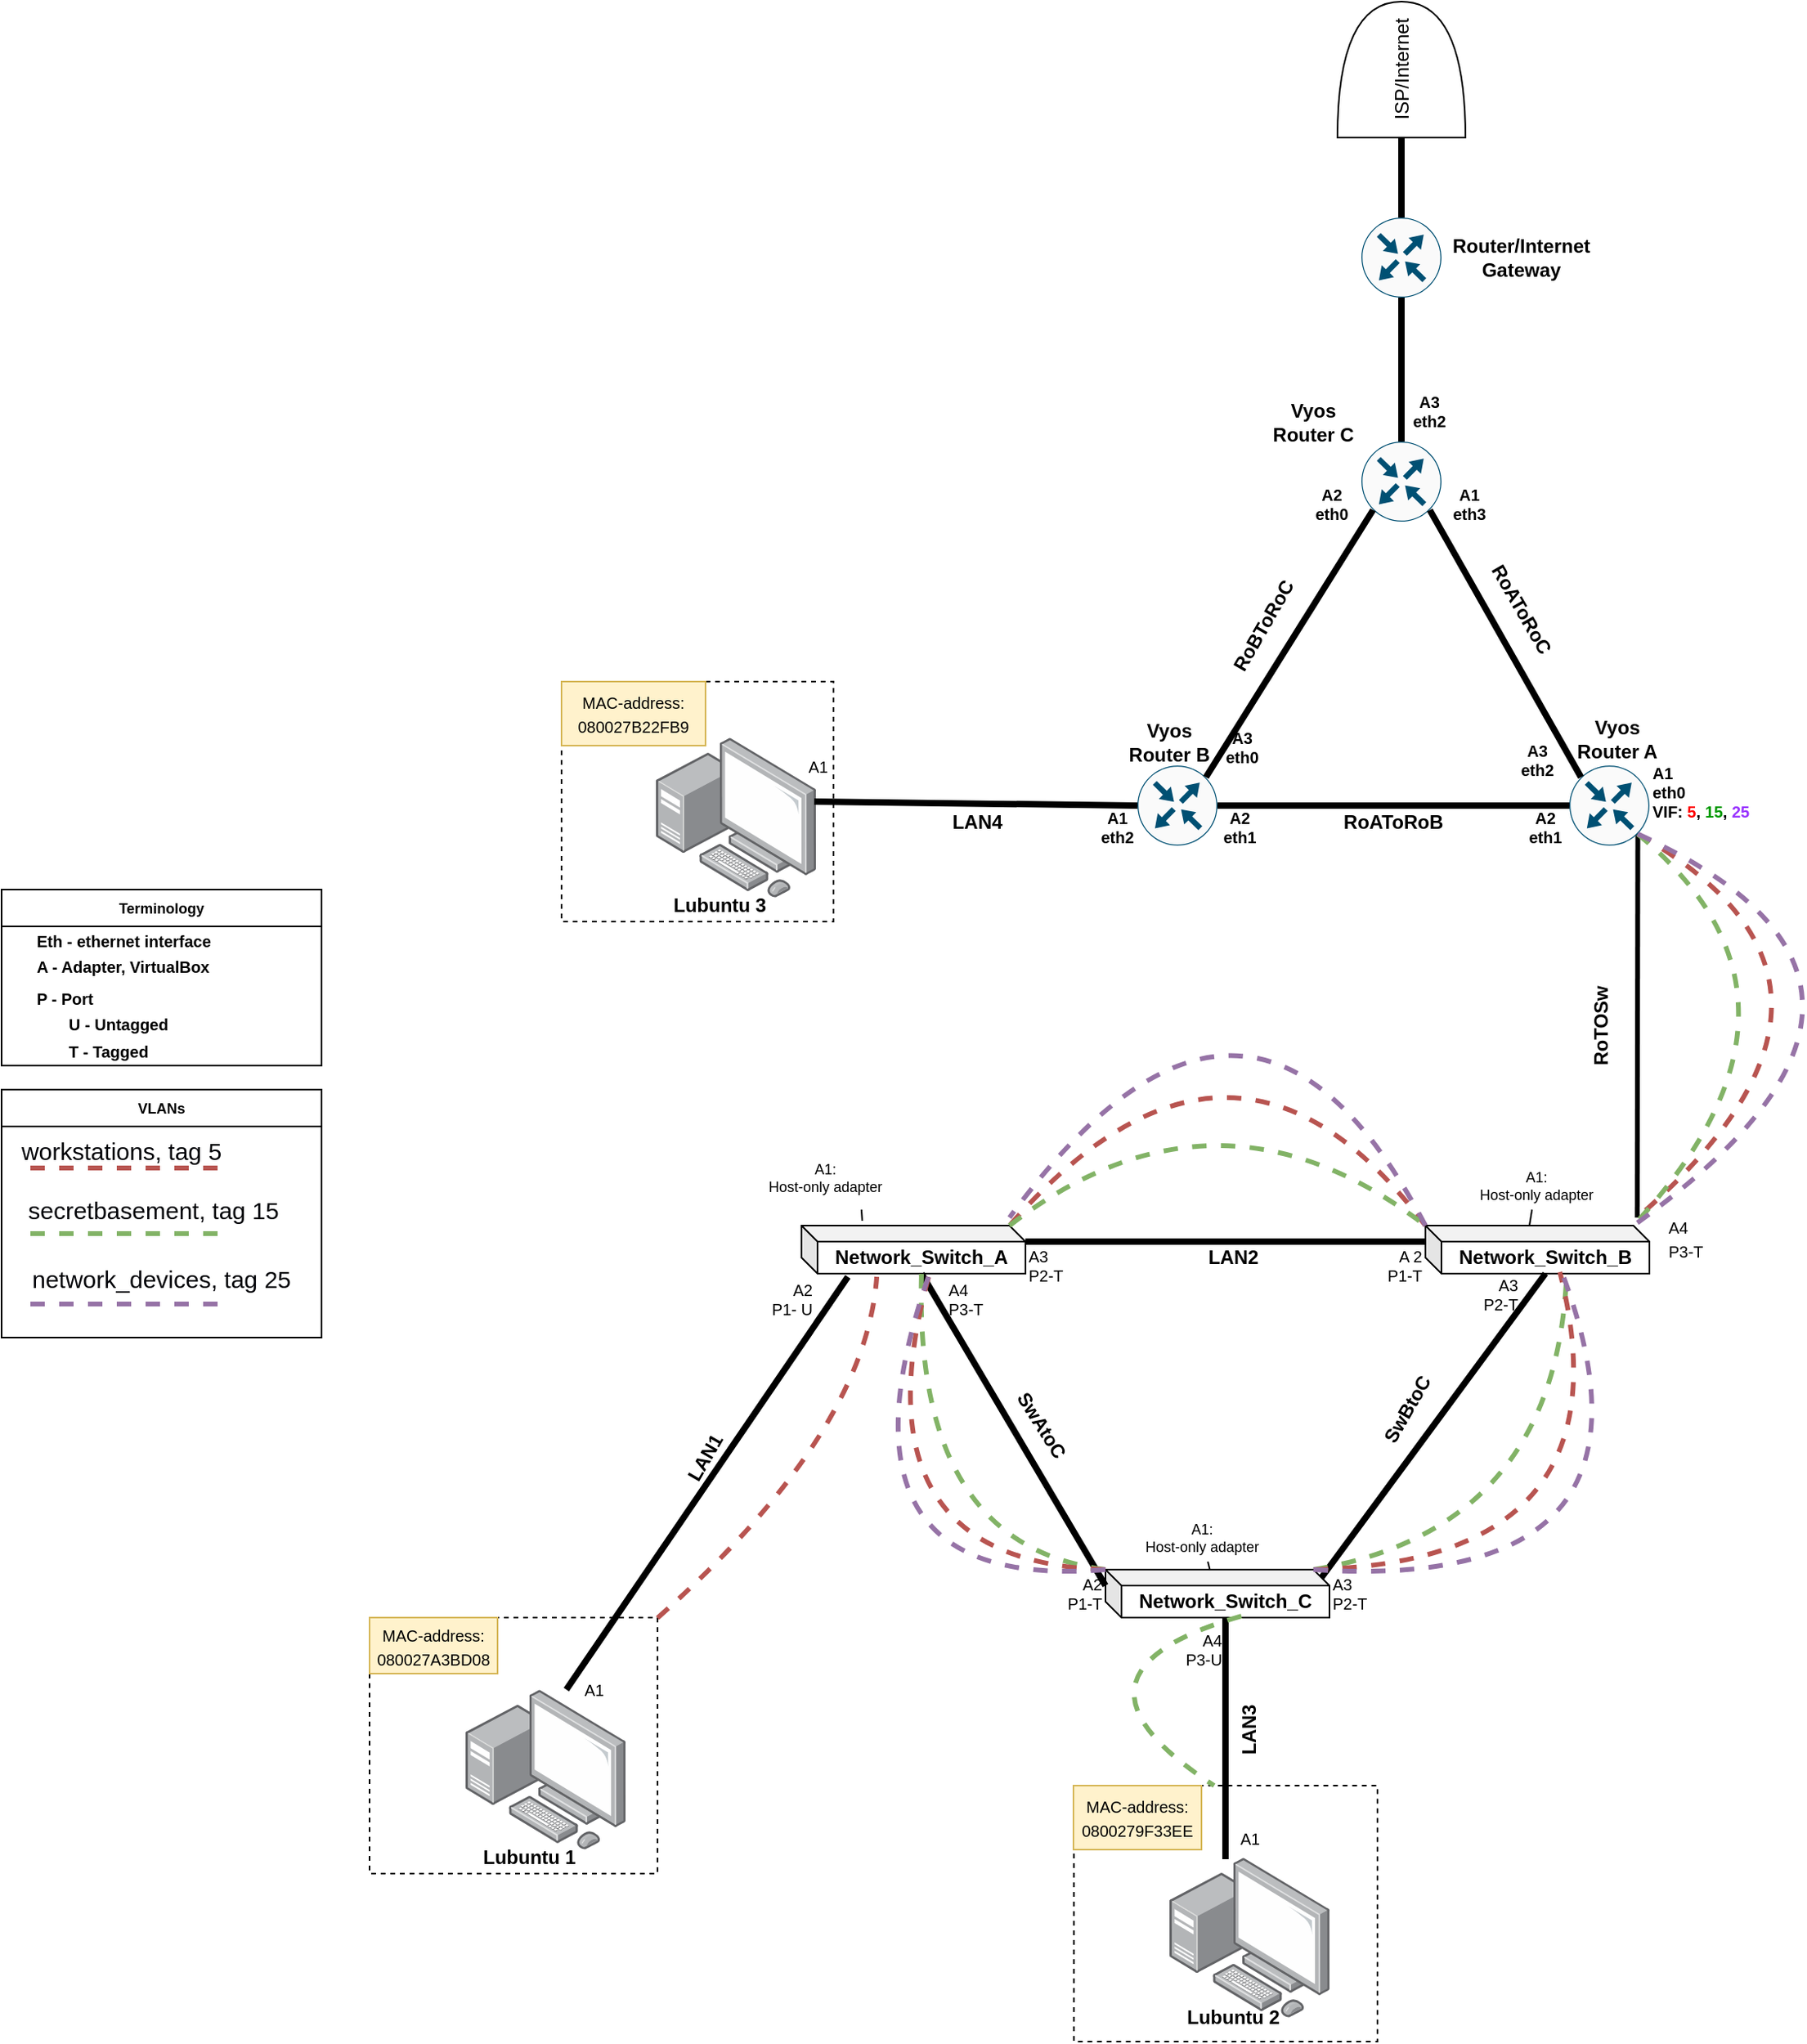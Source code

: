 <mxfile version="20.8.16" type="device" pages="4"><diagram id="CAPcUXX3ZQljsApzjOa5" name="Physical Topology"><mxGraphModel dx="2245" dy="1997" grid="1" gridSize="10" guides="1" tooltips="1" connect="1" arrows="1" fold="1" page="1" pageScale="1" pageWidth="827" pageHeight="1169" math="0" shadow="0"><root><mxCell id="0"/><mxCell id="1" parent="0"/><mxCell id="KFTJLfa4nv81pVBsVKey-24" value="" style="rounded=0;whiteSpace=wrap;html=1;textOpacity=0;fillColor=none;dashed=1;" parent="1" vertex="1"><mxGeometry x="310.25" y="680" width="189.75" height="160" as="geometry"/></mxCell><mxCell id="KFTJLfa4nv81pVBsVKey-25" value="" style="rounded=0;whiteSpace=wrap;html=1;textOpacity=0;fillColor=none;dashed=1;" parent="1" vertex="1"><mxGeometry x="-130" y="575" width="180" height="160" as="geometry"/></mxCell><mxCell id="KFTJLfa4nv81pVBsVKey-2" value="" style="points=[];aspect=fixed;html=1;align=center;shadow=0;dashed=0;image;image=img/lib/allied_telesis/computer_and_terminals/Personal_Computer_with_Server.svg;" parent="1" vertex="1"><mxGeometry x="-70" y="620" width="100" height="100" as="geometry"/></mxCell><mxCell id="KFTJLfa4nv81pVBsVKey-3" value="Lubuntu 1" style="text;strokeColor=none;align=center;fillColor=none;html=1;verticalAlign=middle;whiteSpace=wrap;rounded=0;fontStyle=1" parent="1" vertex="1"><mxGeometry x="-60" y="710" width="60" height="30" as="geometry"/></mxCell><mxCell id="KFTJLfa4nv81pVBsVKey-4" value="" style="points=[];aspect=fixed;html=1;align=center;shadow=0;dashed=0;image;image=img/lib/allied_telesis/computer_and_terminals/Personal_Computer_with_Server.svg;" parent="1" vertex="1"><mxGeometry x="370" y="725" width="100" height="100" as="geometry"/></mxCell><mxCell id="KFTJLfa4nv81pVBsVKey-5" value="Lubuntu 2" style="text;strokeColor=none;align=center;fillColor=none;html=1;verticalAlign=middle;whiteSpace=wrap;rounded=0;fontStyle=1" parent="1" vertex="1"><mxGeometry x="380" y="810" width="60" height="30" as="geometry"/></mxCell><mxCell id="KFTJLfa4nv81pVBsVKey-6" value="Network_Switch_A" style="shape=cube;whiteSpace=wrap;html=1;boundedLbl=1;backgroundOutline=1;darkOpacity=0.05;darkOpacity2=0.1;direction=east;size=10;fontStyle=1" parent="1" vertex="1"><mxGeometry x="140" y="330" width="140" height="30" as="geometry"/></mxCell><mxCell id="KFTJLfa4nv81pVBsVKey-8" value="Network_Switch_B" style="shape=cube;whiteSpace=wrap;html=1;boundedLbl=1;backgroundOutline=1;darkOpacity=0.05;darkOpacity2=0.1;direction=east;size=10;fontStyle=1" parent="1" vertex="1"><mxGeometry x="530" y="330" width="140" height="30" as="geometry"/></mxCell><mxCell id="KFTJLfa4nv81pVBsVKey-9" value="" style="endArrow=none;html=1;rounded=0;strokeWidth=4;entryX=0.207;entryY=1.067;entryDx=0;entryDy=0;entryPerimeter=0;exitX=0.63;exitY=0;exitDx=0;exitDy=0;exitPerimeter=0;" parent="1" source="KFTJLfa4nv81pVBsVKey-2" target="KFTJLfa4nv81pVBsVKey-6" edge="1"><mxGeometry x="-0.714" y="-66" width="50" height="50" relative="1" as="geometry"><mxPoint x="300" y="440" as="sourcePoint"/><mxPoint x="240" y="360" as="targetPoint"/><mxPoint as="offset"/></mxGeometry></mxCell><mxCell id="KFTJLfa4nv81pVBsVKey-10" value="" style="endArrow=none;html=1;rounded=0;strokeWidth=4;exitX=0;exitY=0;exitDx=135;exitDy=5;exitPerimeter=0;entryX=0;entryY=0;entryDx=75;entryDy=30;entryPerimeter=0;" parent="1" source="xcPH1NJutGe2GvbKnjZT-1" target="KFTJLfa4nv81pVBsVKey-8" edge="1"><mxGeometry width="50" height="50" relative="1" as="geometry"><mxPoint x="555.806" y="465" as="sourcePoint"/><mxPoint x="610" y="360" as="targetPoint"/></mxGeometry></mxCell><mxCell id="KFTJLfa4nv81pVBsVKey-12" value="&lt;font style=&quot;font-size: 10px;&quot;&gt;A2&lt;br&gt;P1- U&lt;br&gt;&lt;/font&gt;" style="text;strokeColor=none;align=right;fillColor=none;html=1;verticalAlign=middle;whiteSpace=wrap;rounded=0;rotation=0;fontStyle=0;fontSize=10;" parent="1" vertex="1"><mxGeometry x="99" y="360" width="50" height="32.5" as="geometry"/></mxCell><mxCell id="KFTJLfa4nv81pVBsVKey-17" value="A 2&lt;br&gt;P1-T" style="text;strokeColor=none;align=right;fillColor=none;html=1;verticalAlign=middle;whiteSpace=wrap;rounded=0;rotation=0;fontStyle=0;fontSize=10;" parent="1" vertex="1"><mxGeometry x="450" y="340" width="80" height="30" as="geometry"/></mxCell><mxCell id="KFTJLfa4nv81pVBsVKey-19" value="A1" style="text;strokeColor=none;align=center;fillColor=none;html=1;verticalAlign=middle;whiteSpace=wrap;rounded=0;rotation=0;fontStyle=0;fontSize=10;" parent="1" vertex="1"><mxGeometry y="615" width="21" height="10" as="geometry"/></mxCell><mxCell id="KFTJLfa4nv81pVBsVKey-20" value="&lt;span style=&quot;font-size: 10px;&quot;&gt;A1&lt;/span&gt;" style="text;strokeColor=none;align=center;fillColor=none;html=1;verticalAlign=middle;whiteSpace=wrap;rounded=0;rotation=0;fontStyle=0" parent="1" vertex="1"><mxGeometry x="407.5" y="705" width="25" height="15" as="geometry"/></mxCell><mxCell id="KFTJLfa4nv81pVBsVKey-26" value="" style="endArrow=none;html=1;rounded=0;entryX=0.271;entryY=-0.1;entryDx=0;entryDy=0;entryPerimeter=0;exitX=0.75;exitY=1;exitDx=0;exitDy=0;" parent="1" source="KFTJLfa4nv81pVBsVKey-27" target="KFTJLfa4nv81pVBsVKey-6" edge="1"><mxGeometry width="50" height="50" relative="1" as="geometry"><mxPoint x="130" y="290" as="sourcePoint"/><mxPoint x="170" y="340" as="targetPoint"/></mxGeometry></mxCell><mxCell id="KFTJLfa4nv81pVBsVKey-27" value="&lt;font style=&quot;font-size: 9px;&quot;&gt;A1:&lt;br style=&quot;&quot;&gt;Host-only adapter&lt;/font&gt;" style="text;strokeColor=none;align=center;fillColor=none;html=1;verticalAlign=middle;whiteSpace=wrap;rounded=0;dashed=1;fontStyle=0;fontSize=8;" parent="1" vertex="1"><mxGeometry x="110" y="280" width="90" height="40" as="geometry"/></mxCell><mxCell id="KFTJLfa4nv81pVBsVKey-16" value="A3&lt;br&gt;P2-T" style="text;strokeColor=none;align=left;fillColor=none;html=1;verticalAlign=middle;whiteSpace=wrap;rounded=0;rotation=0;fontStyle=0;fontSize=10;" parent="1" vertex="1"><mxGeometry x="280" y="340" width="80" height="30" as="geometry"/></mxCell><mxCell id="KFTJLfa4nv81pVBsVKey-40" value="&lt;b&gt;&lt;font style=&quot;font-size: 12px;&quot;&gt;LAN2&lt;/font&gt;&lt;/b&gt;" style="text;strokeColor=none;align=center;fillColor=none;html=1;verticalAlign=middle;whiteSpace=wrap;rounded=0;dashed=1;fontSize=10;" parent="1" vertex="1"><mxGeometry x="380" y="335" width="60" height="30" as="geometry"/></mxCell><mxCell id="KFTJLfa4nv81pVBsVKey-41" value="&lt;b&gt;&lt;font style=&quot;font-size: 12px;&quot;&gt;LAN1&lt;/font&gt;&lt;/b&gt;" style="text;strokeColor=none;align=center;fillColor=none;html=1;verticalAlign=middle;whiteSpace=wrap;rounded=0;dashed=1;fontSize=10;rotation=-60;" parent="1" vertex="1"><mxGeometry x="50" y="460" width="60" height="30" as="geometry"/></mxCell><mxCell id="KFTJLfa4nv81pVBsVKey-42" value="&lt;b&gt;&lt;font style=&quot;font-size: 12px;&quot;&gt;LAN3&lt;/font&gt;&lt;/b&gt;" style="text;strokeColor=none;align=center;fillColor=none;html=1;verticalAlign=middle;whiteSpace=wrap;rounded=0;dashed=1;fontSize=10;rotation=-90;" parent="1" vertex="1"><mxGeometry x="390" y="630" width="60" height="30" as="geometry"/></mxCell><mxCell id="KFTJLfa4nv81pVBsVKey-51" value="A3&lt;br&gt;P2-T" style="text;align=right;html=1;verticalAlign=middle;whiteSpace=wrap;rounded=0;dashed=1;fontSize=10;" parent="1" vertex="1"><mxGeometry x="540" y="352.5" width="50" height="40" as="geometry"/></mxCell><mxCell id="jPix8ELLLZrEXd2AXvwb-3" style="rounded=0;orthogonalLoop=1;jettySize=auto;html=1;exitX=0.855;exitY=0.856;exitDx=0;exitDy=0;exitPerimeter=0;entryX=0;entryY=1;entryDx=0;entryDy=0;endArrow=none;endFill=0;strokeWidth=3;" parent="1" source="9v_Xx9gA8RxqsUYT7sCj-2" edge="1"><mxGeometry relative="1" as="geometry"><mxPoint x="662.38" y="325" as="targetPoint"/></mxGeometry></mxCell><mxCell id="i0PBBU2zfy0VUtLU50Al-2" style="edgeStyle=none;orthogonalLoop=1;jettySize=auto;html=1;exitX=0.855;exitY=0.856;exitDx=0;exitDy=0;exitPerimeter=0;entryX=0;entryY=1;entryDx=0;entryDy=0;strokeColor=#b85450;strokeWidth=3;fontSize=15;fontColor=#020308;endArrow=none;endFill=0;fillColor=#f8cecc;dashed=1;curved=1;" parent="1" source="9v_Xx9gA8RxqsUYT7sCj-2" edge="1"><mxGeometry relative="1" as="geometry"><mxPoint x="662.38" y="325" as="targetPoint"/><Array as="points"><mxPoint x="830" y="180"/></Array></mxGeometry></mxCell><mxCell id="9v_Xx9gA8RxqsUYT7sCj-2" value="" style="sketch=0;points=[[0.5,0,0],[1,0.5,0],[0.5,1,0],[0,0.5,0],[0.145,0.145,0],[0.856,0.145,0],[0.855,0.856,0],[0.145,0.855,0]];verticalLabelPosition=bottom;html=1;verticalAlign=top;aspect=fixed;align=center;pointerEvents=1;shape=mxgraph.cisco19.rect;prIcon=router;fillColor=#FAFAFA;strokeColor=#005073;" parent="1" vertex="1"><mxGeometry x="620" y="42.5" width="50" height="50" as="geometry"/></mxCell><mxCell id="9v_Xx9gA8RxqsUYT7sCj-3" value="Vyos Router A" style="text;strokeColor=none;align=center;fillColor=none;html=1;verticalAlign=middle;whiteSpace=wrap;rounded=0;fontStyle=1" parent="1" vertex="1"><mxGeometry x="620" y="11.25" width="60" height="30" as="geometry"/></mxCell><mxCell id="9v_Xx9gA8RxqsUYT7sCj-7" value="&lt;b&gt;&lt;font style=&quot;font-size: 12px;&quot;&gt;RoTOSw&lt;/font&gt;&lt;/b&gt;" style="text;strokeColor=none;align=center;fillColor=none;html=1;verticalAlign=middle;whiteSpace=wrap;rounded=0;dashed=1;fontSize=10;rotation=-90;" parent="1" vertex="1"><mxGeometry x="610" y="190" width="60" height="30" as="geometry"/></mxCell><mxCell id="i0PBBU2zfy0VUtLU50Al-1" style="edgeStyle=none;orthogonalLoop=1;jettySize=auto;html=1;exitX=0.855;exitY=0.856;exitDx=0;exitDy=0;entryX=0;entryY=0;entryDx=130;entryDy=0;strokeColor=#82b366;strokeWidth=3;fontSize=15;fontColor=#020308;endArrow=none;endFill=0;fillColor=#d5e8d4;exitPerimeter=0;entryPerimeter=0;dashed=1;curved=1;" parent="1" source="9v_Xx9gA8RxqsUYT7sCj-2" target="KFTJLfa4nv81pVBsVKey-8" edge="1"><mxGeometry relative="1" as="geometry"><Array as="points"><mxPoint x="790" y="190"/></Array></mxGeometry></mxCell><mxCell id="9v_Xx9gA8RxqsUYT7sCj-8" value="A1&lt;br&gt;eth0&lt;br&gt;VIF: &lt;font color=&quot;#ff0000&quot;&gt;5&lt;/font&gt;&lt;font color=&quot;#020308&quot;&gt;, &lt;/font&gt;&lt;font color=&quot;#009900&quot;&gt;15&lt;/font&gt;&lt;font color=&quot;#020308&quot;&gt;, &lt;/font&gt;&lt;font color=&quot;#9933ff&quot;&gt;25&lt;/font&gt;" style="text;strokeColor=none;align=left;fillColor=none;html=1;verticalAlign=top;whiteSpace=wrap;rounded=0;rotation=0;fontStyle=1;fontSize=10;" parent="1" vertex="1"><mxGeometry x="670" y="35" width="70" height="52.5" as="geometry"/></mxCell><mxCell id="si4_xqmwmZ1nPxSKArIJ-2" value="&lt;font style=&quot;font-size: 10px;&quot;&gt;MAC-address:&lt;br&gt;080027A3BD08&lt;/font&gt;" style="text;strokeColor=#d6b656;align=center;fillColor=#fff2cc;html=1;verticalAlign=middle;rounded=0;whiteSpace=wrap;labelBorderColor=none;fillStyle=auto;" parent="1" vertex="1"><mxGeometry x="-130" y="575" width="80" height="35" as="geometry"/></mxCell><mxCell id="si4_xqmwmZ1nPxSKArIJ-3" value="&lt;font style=&quot;font-size: 10px;&quot;&gt;MAC-address:&lt;br&gt;0800279F33EE&lt;/font&gt;" style="text;strokeColor=#d6b656;align=center;fillColor=#fff2cc;html=1;verticalAlign=middle;rounded=0;whiteSpace=wrap;labelBorderColor=none;fillStyle=auto;" parent="1" vertex="1"><mxGeometry x="310" y="680" width="80" height="40" as="geometry"/></mxCell><mxCell id="uMudg7BQLxcV9BV-kZez-2" value="" style="endArrow=none;html=1;rounded=0;exitX=0;exitY=0;exitDx=65;exitDy=0;exitPerimeter=0;" parent="1" source="KFTJLfa4nv81pVBsVKey-8" target="KFTJLfa4nv81pVBsVKey-29" edge="1"><mxGeometry width="50" height="50" relative="1" as="geometry"><mxPoint x="540" y="330" as="sourcePoint"/><mxPoint x="540" y="290" as="targetPoint"/></mxGeometry></mxCell><mxCell id="KFTJLfa4nv81pVBsVKey-29" value="&lt;font style=&quot;font-size: 9px;&quot;&gt;A1:&lt;br style=&quot;&quot;&gt;Host-only adapter&lt;/font&gt;" style="text;strokeColor=none;align=center;fillColor=none;html=1;verticalAlign=middle;whiteSpace=wrap;rounded=0;dashed=1;fontSize=8;fontStyle=0" parent="1" vertex="1"><mxGeometry x="548.75" y="290" width="100.5" height="30" as="geometry"/></mxCell><mxCell id="E4wLqBSq0Hidv-x5DWPN-4" value="" style="endArrow=none;html=1;strokeWidth=3;fillColor=#f8cecc;strokeColor=#b85450;dashed=1;curved=1;entryX=0.336;entryY=1.067;entryDx=0;entryDy=0;entryPerimeter=0;" parent="1" source="KFTJLfa4nv81pVBsVKey-25" target="KFTJLfa4nv81pVBsVKey-6" edge="1"><mxGeometry x="-0.714" y="-66" width="50" height="50" relative="1" as="geometry"><mxPoint x="240" y="630" as="sourcePoint"/><mxPoint x="50" y="390" as="targetPoint"/><mxPoint as="offset"/><Array as="points"><mxPoint x="180" y="460"/></Array></mxGeometry></mxCell><mxCell id="E4wLqBSq0Hidv-x5DWPN-6" value="" style="endArrow=none;html=1;strokeWidth=3;fillColor=#f8cecc;strokeColor=#b85450;dashed=1;curved=1;" parent="1" edge="1"><mxGeometry x="-0.714" y="-66" width="50" height="50" relative="1" as="geometry"><mxPoint x="530" y="330" as="sourcePoint"/><mxPoint x="270" y="330" as="targetPoint"/><mxPoint as="offset"/><Array as="points"><mxPoint x="410" y="170"/></Array></mxGeometry></mxCell><mxCell id="E4wLqBSq0Hidv-x5DWPN-7" value="" style="endArrow=none;html=1;entryX=0;entryY=0;entryDx=0;entryDy=0;entryPerimeter=0;strokeWidth=3;fillColor=#d5e8d4;strokeColor=#82b366;dashed=1;exitX=0;exitY=0;exitDx=130;exitDy=0;exitPerimeter=0;curved=1;" parent="1" source="KFTJLfa4nv81pVBsVKey-6" target="KFTJLfa4nv81pVBsVKey-8" edge="1"><mxGeometry x="-0.714" y="-66" width="50" height="50" relative="1" as="geometry"><mxPoint x="430" y="290" as="sourcePoint"/><mxPoint x="430.36" y="150" as="targetPoint"/><mxPoint as="offset"/><Array as="points"><mxPoint x="400" y="230"/></Array></mxGeometry></mxCell><mxCell id="E4wLqBSq0Hidv-x5DWPN-8" value="" style="endArrow=none;html=1;rounded=0;strokeWidth=4;entryX=0;entryY=0;entryDx=140;entryDy=10;entryPerimeter=0;exitX=0;exitY=0;exitDx=0;exitDy=10;exitPerimeter=0;" parent="1" source="KFTJLfa4nv81pVBsVKey-8" target="KFTJLfa4nv81pVBsVKey-6" edge="1"><mxGeometry width="50" height="50" relative="1" as="geometry"><mxPoint x="419.997" y="585" as="sourcePoint"/><mxPoint x="420.78" y="405" as="targetPoint"/></mxGeometry></mxCell><mxCell id="NtA9RHQlfzSoZuL8TnUl-2" value="&lt;font style=&quot;font-size: 10px;&quot;&gt;A4&lt;br&gt;P3-T&lt;br&gt;&lt;/font&gt;" style="text;align=left;html=1;verticalAlign=middle;whiteSpace=wrap;rounded=0;rotation=0;fontStyle=0;" parent="1" vertex="1"><mxGeometry x="680" y="320" width="70" height="35" as="geometry"/></mxCell><mxCell id="bzMmKd5gcRpRerLOAkkM-1" value="" style="endArrow=none;html=1;strokeWidth=3;fillColor=#e1d5e7;strokeColor=#9673a6;dashed=1;curved=1;exitX=1;exitY=0.5;exitDx=0;exitDy=0;entryX=0;entryY=0.25;entryDx=0;entryDy=0;" parent="1" edge="1"><mxGeometry x="-0.714" y="-66" width="50" height="50" relative="1" as="geometry"><mxPoint x="530" y="330" as="sourcePoint"/><mxPoint x="270" y="325" as="targetPoint"/><mxPoint as="offset"/><Array as="points"><mxPoint x="420" y="120"/></Array></mxGeometry></mxCell><mxCell id="bzMmKd5gcRpRerLOAkkM-2" style="edgeStyle=none;orthogonalLoop=1;jettySize=auto;html=1;exitX=0.855;exitY=0.856;exitDx=0;exitDy=0;exitPerimeter=0;entryX=0;entryY=0;entryDx=130;entryDy=0;strokeColor=#9673a6;strokeWidth=3;fontSize=15;fontColor=#020308;endArrow=none;endFill=0;fillColor=#e1d5e7;dashed=1;curved=1;entryPerimeter=0;" parent="1" source="9v_Xx9gA8RxqsUYT7sCj-2" target="KFTJLfa4nv81pVBsVKey-8" edge="1"><mxGeometry relative="1" as="geometry"><mxPoint x="679.5" y="324.86" as="targetPoint"/><Array as="points"><mxPoint x="870" y="180"/></Array><mxPoint x="679.87" y="85.135" as="sourcePoint"/></mxGeometry></mxCell><mxCell id="52kfBFcSDeyBliiuzP9r-1" value="" style="rounded=0;whiteSpace=wrap;html=1;textOpacity=0;fillColor=none;dashed=1;" parent="1" vertex="1"><mxGeometry x="-10" y="-10" width="170" height="150" as="geometry"/></mxCell><mxCell id="52kfBFcSDeyBliiuzP9r-2" value="" style="points=[];aspect=fixed;html=1;align=center;shadow=0;dashed=0;image;image=img/lib/allied_telesis/computer_and_terminals/Personal_Computer_with_Server.svg;" parent="1" vertex="1"><mxGeometry x="49" y="25" width="100" height="100" as="geometry"/></mxCell><mxCell id="52kfBFcSDeyBliiuzP9r-3" value="Lubuntu 3" style="text;strokeColor=none;align=center;fillColor=none;html=1;verticalAlign=middle;whiteSpace=wrap;rounded=0;fontStyle=1" parent="1" vertex="1"><mxGeometry x="59" y="115" width="60" height="30" as="geometry"/></mxCell><mxCell id="52kfBFcSDeyBliiuzP9r-4" value="&lt;font style=&quot;font-size: 10px;&quot;&gt;A1&lt;/font&gt;" style="text;strokeColor=none;align=center;fillColor=none;html=1;verticalAlign=middle;whiteSpace=wrap;rounded=0;rotation=0;fontStyle=0" parent="1" vertex="1"><mxGeometry x="139.5" y="30" width="20.5" height="25" as="geometry"/></mxCell><mxCell id="52kfBFcSDeyBliiuzP9r-5" value="&lt;font style=&quot;font-size: 10px;&quot;&gt;MAC-address:&lt;br&gt;080027B22FB9&lt;/font&gt;" style="text;strokeColor=#d6b656;align=center;fillColor=#fff2cc;html=1;verticalAlign=middle;rounded=0;whiteSpace=wrap;labelBorderColor=none;fillStyle=auto;" parent="1" vertex="1"><mxGeometry x="-10" y="-10" width="90" height="40" as="geometry"/></mxCell><mxCell id="MrqoEERI0WugyUhb-dkY-1" value="" style="sketch=0;points=[[0.5,0,0],[1,0.5,0],[0.5,1,0],[0,0.5,0],[0.145,0.145,0],[0.856,0.145,0],[0.855,0.856,0],[0.145,0.855,0]];verticalLabelPosition=bottom;html=1;verticalAlign=top;aspect=fixed;align=center;pointerEvents=1;shape=mxgraph.cisco19.rect;prIcon=router;fillColor=#FAFAFA;strokeColor=#005073;" parent="1" vertex="1"><mxGeometry x="350" y="42.5" width="50" height="50" as="geometry"/></mxCell><mxCell id="MrqoEERI0WugyUhb-dkY-2" value="Vyos Router B" style="text;strokeColor=none;align=center;fillColor=none;html=1;verticalAlign=middle;whiteSpace=wrap;rounded=0;fontStyle=1" parent="1" vertex="1"><mxGeometry x="340" y="12.5" width="60" height="30" as="geometry"/></mxCell><mxCell id="MrqoEERI0WugyUhb-dkY-3" value="A1&lt;br&gt;eth2" style="text;strokeColor=none;align=center;fillColor=none;html=1;verticalAlign=middle;whiteSpace=wrap;rounded=0;rotation=0;fontStyle=1;fontSize=10;" parent="1" vertex="1"><mxGeometry x="320" y="62.5" width="35" height="37.5" as="geometry"/></mxCell><mxCell id="MrqoEERI0WugyUhb-dkY-5" value="" style="endArrow=none;html=1;rounded=0;strokeWidth=4;entryX=0.99;entryY=0.4;entryDx=0;entryDy=0;entryPerimeter=0;exitX=0;exitY=0.5;exitDx=0;exitDy=0;exitPerimeter=0;" parent="1" source="MrqoEERI0WugyUhb-dkY-1" target="52kfBFcSDeyBliiuzP9r-2" edge="1"><mxGeometry width="50" height="50" relative="1" as="geometry"><mxPoint x="350" y="70" as="sourcePoint"/><mxPoint x="280" y="129.5" as="targetPoint"/></mxGeometry></mxCell><mxCell id="MrqoEERI0WugyUhb-dkY-7" value="&lt;b&gt;&lt;font style=&quot;font-size: 12px;&quot;&gt;LAN4&lt;/font&gt;&lt;/b&gt;" style="text;strokeColor=none;align=center;fillColor=none;html=1;verticalAlign=middle;whiteSpace=wrap;rounded=0;dashed=1;fontSize=10;" parent="1" vertex="1"><mxGeometry x="220" y="62.5" width="60" height="30" as="geometry"/></mxCell><mxCell id="MrqoEERI0WugyUhb-dkY-10" value="" style="endArrow=none;html=1;rounded=0;strokeWidth=4;exitX=0;exitY=0.5;exitDx=0;exitDy=0;exitPerimeter=0;" parent="1" source="9v_Xx9gA8RxqsUYT7sCj-2" target="MrqoEERI0WugyUhb-dkY-1" edge="1"><mxGeometry width="50" height="50" relative="1" as="geometry"><mxPoint x="540" y="20" as="sourcePoint"/><mxPoint x="438" y="66.25" as="targetPoint"/></mxGeometry></mxCell><mxCell id="MrqoEERI0WugyUhb-dkY-11" value="&lt;b&gt;&lt;font style=&quot;font-size: 12px;&quot;&gt;RoAToRoB&lt;/font&gt;&lt;/b&gt;" style="text;strokeColor=none;align=center;fillColor=none;html=1;verticalAlign=middle;whiteSpace=wrap;rounded=0;dashed=1;fontSize=10;" parent="1" vertex="1"><mxGeometry x="480" y="62.5" width="60" height="30" as="geometry"/></mxCell><mxCell id="Tp-1VhsbwKHfmqAFFVPW-2" value="A2&lt;br&gt;eth1" style="text;strokeColor=none;align=center;fillColor=none;html=1;verticalAlign=middle;whiteSpace=wrap;rounded=0;rotation=0;fontStyle=1;fontSize=10;" parent="1" vertex="1"><mxGeometry x="399" y="67.5" width="30" height="27.5" as="geometry"/></mxCell><mxCell id="Q1bMd-IHoVuCqNwdEzgZ-1" value="A2&lt;br&gt;eth1" style="text;strokeColor=none;align=center;fillColor=none;html=1;verticalAlign=middle;whiteSpace=wrap;rounded=0;rotation=0;fontStyle=1;fontSize=10;" parent="1" vertex="1"><mxGeometry x="590" y="67.5" width="30" height="27.5" as="geometry"/></mxCell><mxCell id="xcPH1NJutGe2GvbKnjZT-1" value="Network_Switch_C" style="shape=cube;whiteSpace=wrap;html=1;boundedLbl=1;backgroundOutline=1;darkOpacity=0.05;darkOpacity2=0.1;direction=east;size=10;fontStyle=1" parent="1" vertex="1"><mxGeometry x="330" y="545" width="140" height="30" as="geometry"/></mxCell><mxCell id="xcPH1NJutGe2GvbKnjZT-2" value="" style="endArrow=none;html=1;rounded=0;strokeWidth=4;exitX=0;exitY=0;exitDx=0;exitDy=10;exitPerimeter=0;entryX=0;entryY=0;entryDx=75;entryDy=30;entryPerimeter=0;" parent="1" source="xcPH1NJutGe2GvbKnjZT-1" target="KFTJLfa4nv81pVBsVKey-6" edge="1"><mxGeometry width="50" height="50" relative="1" as="geometry"><mxPoint x="310" y="595" as="sourcePoint"/><mxPoint x="185" y="490" as="targetPoint"/></mxGeometry></mxCell><mxCell id="xcPH1NJutGe2GvbKnjZT-5" value="" style="endArrow=none;html=1;rounded=0;strokeWidth=4;entryX=0;entryY=0;entryDx=75;entryDy=30;entryPerimeter=0;exitX=0.35;exitY=0.01;exitDx=0;exitDy=0;exitPerimeter=0;" parent="1" source="KFTJLfa4nv81pVBsVKey-4" target="xcPH1NJutGe2GvbKnjZT-1" edge="1"><mxGeometry width="50" height="50" relative="1" as="geometry"><mxPoint x="730" y="570" as="sourcePoint"/><mxPoint x="730" y="440" as="targetPoint"/></mxGeometry></mxCell><mxCell id="xcPH1NJutGe2GvbKnjZT-10" value="&lt;b&gt;&lt;font style=&quot;font-size: 12px;&quot;&gt;SwBtoC&lt;/font&gt;&lt;/b&gt;" style="text;strokeColor=none;align=center;fillColor=none;html=1;verticalAlign=middle;whiteSpace=wrap;rounded=0;dashed=1;fontSize=10;rotation=-60;" parent="1" vertex="1"><mxGeometry x="488.75" y="430" width="60" height="30" as="geometry"/></mxCell><mxCell id="xcPH1NJutGe2GvbKnjZT-11" value="&lt;b style=&quot;border-color: var(--border-color);&quot;&gt;&lt;font style=&quot;border-color: var(--border-color); font-size: 12px;&quot;&gt;SwAtoC&lt;/font&gt;&lt;/b&gt;" style="text;strokeColor=none;align=center;fillColor=none;html=1;verticalAlign=middle;whiteSpace=wrap;rounded=0;dashed=1;fontSize=10;rotation=58;" parent="1" vertex="1"><mxGeometry x="260" y="440" width="60" height="30" as="geometry"/></mxCell><mxCell id="xcPH1NJutGe2GvbKnjZT-12" value="A2&lt;br&gt;P1-T" style="text;strokeColor=none;align=right;fillColor=none;html=1;verticalAlign=middle;whiteSpace=wrap;rounded=0;rotation=0;fontStyle=0;fontSize=10;" parent="1" vertex="1"><mxGeometry x="300" y="545" width="30" height="30" as="geometry"/></mxCell><mxCell id="xcPH1NJutGe2GvbKnjZT-13" value="A3&lt;br&gt;P2-T" style="text;strokeColor=none;align=left;fillColor=none;html=1;verticalAlign=middle;whiteSpace=wrap;rounded=0;rotation=0;fontStyle=0;fontSize=10;" parent="1" vertex="1"><mxGeometry x="470" y="545" width="80" height="30" as="geometry"/></mxCell><mxCell id="xcPH1NJutGe2GvbKnjZT-14" value="A4&lt;br&gt;P3-U" style="text;strokeColor=none;align=right;fillColor=none;html=1;verticalAlign=middle;whiteSpace=wrap;rounded=0;rotation=0;fontStyle=0;fontSize=10;" parent="1" vertex="1"><mxGeometry x="375.75" y="580" width="29" height="30" as="geometry"/></mxCell><mxCell id="xcPH1NJutGe2GvbKnjZT-15" value="A4&lt;br&gt;P3-T" style="text;align=left;html=1;verticalAlign=middle;whiteSpace=wrap;rounded=0;dashed=1;fontSize=10;rotation=0;" parent="1" vertex="1"><mxGeometry x="230" y="356.25" width="50" height="40" as="geometry"/></mxCell><mxCell id="xcPH1NJutGe2GvbKnjZT-19" value="" style="endArrow=none;html=1;rounded=0;exitX=0;exitY=0;exitDx=65;exitDy=0;exitPerimeter=0;" parent="1" target="xcPH1NJutGe2GvbKnjZT-20" edge="1"><mxGeometry width="50" height="50" relative="1" as="geometry"><mxPoint x="395.25" y="545" as="sourcePoint"/><mxPoint x="340.25" y="505" as="targetPoint"/></mxGeometry></mxCell><mxCell id="xcPH1NJutGe2GvbKnjZT-20" value="&lt;font style=&quot;font-size: 9px;&quot;&gt;A1:&lt;br style=&quot;&quot;&gt;Host-only adapter&lt;/font&gt;" style="text;strokeColor=none;align=center;fillColor=none;html=1;verticalAlign=middle;whiteSpace=wrap;rounded=0;dashed=1;fontSize=8;fontStyle=0" parent="1" vertex="1"><mxGeometry x="340" y="510" width="100.5" height="30" as="geometry"/></mxCell><mxCell id="xcPH1NJutGe2GvbKnjZT-21" value="" style="endArrow=none;html=1;strokeWidth=3;fillColor=#d5e8d4;strokeColor=#82b366;dashed=1;curved=1;exitX=0.607;exitY=0.967;exitDx=0;exitDy=0;exitPerimeter=0;entryX=0.462;entryY=0;entryDx=0;entryDy=0;entryPerimeter=0;" parent="1" source="xcPH1NJutGe2GvbKnjZT-1" target="KFTJLfa4nv81pVBsVKey-24" edge="1"><mxGeometry x="-0.714" y="-66" width="50" height="50" relative="1" as="geometry"><mxPoint x="785.68" y="498.4" as="sourcePoint"/><mxPoint x="599.248" y="680.003" as="targetPoint"/><mxPoint as="offset"/><Array as="points"><mxPoint x="290" y="610"/></Array></mxGeometry></mxCell><mxCell id="xcPH1NJutGe2GvbKnjZT-22" value="VLANs" style="swimlane;whiteSpace=wrap;html=1;fontSize=9;" parent="1" vertex="1"><mxGeometry x="-360" y="245" width="200" height="155" as="geometry"/></mxCell><mxCell id="XGvj5NbQlRAH-tCPL38N-1" style="edgeStyle=none;rounded=0;orthogonalLoop=1;jettySize=auto;html=1;endArrow=none;endFill=0;strokeWidth=3;strokeColor=#82b366;fillColor=#d5e8d4;dashed=1;" parent="xcPH1NJutGe2GvbKnjZT-22" edge="1"><mxGeometry relative="1" as="geometry"><mxPoint x="135" y="90.0" as="sourcePoint"/><mxPoint x="15.003" y="90.0" as="targetPoint"/></mxGeometry></mxCell><mxCell id="XGvj5NbQlRAH-tCPL38N-3" value="workstations, tag 5" style="text;strokeColor=none;align=center;fillColor=none;html=1;verticalAlign=middle;whiteSpace=wrap;rounded=0;fontSize=15;fontColor=#020308;" parent="xcPH1NJutGe2GvbKnjZT-22" vertex="1"><mxGeometry x="10" y="30" width="130" height="15" as="geometry"/></mxCell><mxCell id="XGvj5NbQlRAH-tCPL38N-4" style="edgeStyle=none;rounded=0;orthogonalLoop=1;jettySize=auto;html=1;endArrow=none;endFill=0;strokeWidth=3;strokeColor=#b85450;fillColor=#f8cecc;dashed=1;" parent="xcPH1NJutGe2GvbKnjZT-22" edge="1"><mxGeometry relative="1" as="geometry"><mxPoint x="135" y="48.95" as="sourcePoint"/><mxPoint x="15.003" y="48.95" as="targetPoint"/></mxGeometry></mxCell><mxCell id="XGvj5NbQlRAH-tCPL38N-5" value="secretbasement, tag 15" style="text;strokeColor=none;align=center;fillColor=none;html=1;verticalAlign=middle;whiteSpace=wrap;rounded=0;fontSize=15;fontColor=#020308;strokeWidth=3;" parent="xcPH1NJutGe2GvbKnjZT-22" vertex="1"><mxGeometry x="10" y="67.5" width="170" height="15" as="geometry"/></mxCell><mxCell id="XGvj5NbQlRAH-tCPL38N-6" style="edgeStyle=none;rounded=0;orthogonalLoop=1;jettySize=auto;html=1;endArrow=none;endFill=0;strokeWidth=3;strokeColor=#9673a6;fillColor=#e1d5e7;dashed=1;" parent="xcPH1NJutGe2GvbKnjZT-22" edge="1"><mxGeometry relative="1" as="geometry"><mxPoint x="135" y="133.95" as="sourcePoint"/><mxPoint x="15.003" y="133.95" as="targetPoint"/></mxGeometry></mxCell><mxCell id="XGvj5NbQlRAH-tCPL38N-7" value="network_devices, tag 25" style="text;strokeColor=none;align=center;fillColor=none;html=1;verticalAlign=middle;whiteSpace=wrap;rounded=0;fontSize=15;fontColor=#020308;" parent="xcPH1NJutGe2GvbKnjZT-22" vertex="1"><mxGeometry x="10" y="110" width="180" height="15" as="geometry"/></mxCell><mxCell id="Srl6y-yyjktaXxOkSsBQ-2" style="edgeStyle=none;rounded=0;orthogonalLoop=1;jettySize=auto;html=1;exitX=0.5;exitY=1;exitDx=0;exitDy=0;strokeColor=#99FF99;strokeWidth=4;fontSize=15;fontColor=#020308;endArrow=none;endFill=0;" parent="xcPH1NJutGe2GvbKnjZT-22" source="XGvj5NbQlRAH-tCPL38N-5" target="XGvj5NbQlRAH-tCPL38N-5" edge="1"><mxGeometry relative="1" as="geometry"/></mxCell><mxCell id="xcPH1NJutGe2GvbKnjZT-23" value="Terminology" style="swimlane;whiteSpace=wrap;html=1;fontSize=9;" parent="1" vertex="1"><mxGeometry x="-360" y="120" width="200" height="110" as="geometry"/></mxCell><mxCell id="xcPH1NJutGe2GvbKnjZT-24" value="Eth - ethernet interface" style="text;strokeColor=none;align=left;fillColor=none;html=1;verticalAlign=middle;whiteSpace=wrap;rounded=0;rotation=0;fontStyle=1;fontSize=10;" parent="xcPH1NJutGe2GvbKnjZT-23" vertex="1"><mxGeometry x="20" y="23.75" width="150" height="16.25" as="geometry"/></mxCell><mxCell id="xcPH1NJutGe2GvbKnjZT-25" value="A - Adapter, VirtualBox" style="text;strokeColor=none;align=left;fillColor=none;html=1;verticalAlign=middle;whiteSpace=wrap;rounded=0;rotation=0;fontStyle=1;fontSize=10;" parent="xcPH1NJutGe2GvbKnjZT-23" vertex="1"><mxGeometry x="20" y="40" width="150" height="16.25" as="geometry"/></mxCell><mxCell id="xcPH1NJutGe2GvbKnjZT-26" value="P - Port" style="text;strokeColor=none;align=left;fillColor=none;html=1;verticalAlign=middle;whiteSpace=wrap;rounded=0;rotation=0;fontStyle=1;fontSize=10;" parent="xcPH1NJutGe2GvbKnjZT-23" vertex="1"><mxGeometry x="20" y="60" width="150" height="16.25" as="geometry"/></mxCell><mxCell id="xcPH1NJutGe2GvbKnjZT-27" value="U - Untagged" style="text;strokeColor=none;align=left;fillColor=none;html=1;verticalAlign=middle;whiteSpace=wrap;rounded=0;rotation=0;fontStyle=1;fontSize=10;" parent="xcPH1NJutGe2GvbKnjZT-23" vertex="1"><mxGeometry x="40" y="76.25" width="70" height="16.25" as="geometry"/></mxCell><mxCell id="xcPH1NJutGe2GvbKnjZT-28" value="T - Tagged" style="text;strokeColor=none;align=left;fillColor=none;html=1;verticalAlign=middle;whiteSpace=wrap;rounded=0;rotation=0;fontStyle=1;fontSize=10;" parent="xcPH1NJutGe2GvbKnjZT-23" vertex="1"><mxGeometry x="40" y="92.5" width="91" height="16.25" as="geometry"/></mxCell><mxCell id="xcPH1NJutGe2GvbKnjZT-30" value="" style="endArrow=none;html=1;entryX=0;entryY=0;entryDx=75;entryDy=30;entryPerimeter=0;strokeWidth=3;fillColor=#d5e8d4;strokeColor=#82b366;dashed=1;curved=1;exitX=1;exitY=0;exitDx=0;exitDy=0;" parent="1" source="xcPH1NJutGe2GvbKnjZT-12" target="KFTJLfa4nv81pVBsVKey-6" edge="1"><mxGeometry x="-0.714" y="-66" width="50" height="50" relative="1" as="geometry"><mxPoint x="330" y="540" as="sourcePoint"/><mxPoint x="340" y="640" as="targetPoint"/><mxPoint as="offset"/><Array as="points"><mxPoint x="210" y="530"/></Array></mxGeometry></mxCell><mxCell id="xcPH1NJutGe2GvbKnjZT-31" value="" style="endArrow=none;html=1;strokeWidth=3;fillColor=#f8cecc;strokeColor=#b85450;dashed=1;exitX=0;exitY=0;exitDx=0;exitDy=0;curved=1;exitPerimeter=0;" parent="1" source="xcPH1NJutGe2GvbKnjZT-1" edge="1"><mxGeometry x="-0.714" y="-66" width="50" height="50" relative="1" as="geometry"><mxPoint x="340" y="555" as="sourcePoint"/><mxPoint x="220" y="360" as="targetPoint"/><mxPoint as="offset"/><Array as="points"><mxPoint x="170" y="540"/></Array></mxGeometry></mxCell><mxCell id="xcPH1NJutGe2GvbKnjZT-32" value="" style="endArrow=none;html=1;strokeWidth=3;fillColor=#e1d5e7;strokeColor=#9673a6;dashed=1;exitX=0;exitY=0;exitDx=0;exitDy=0;curved=1;exitPerimeter=0;" parent="1" source="xcPH1NJutGe2GvbKnjZT-1" edge="1"><mxGeometry x="-0.714" y="-66" width="50" height="50" relative="1" as="geometry"><mxPoint x="350" y="565" as="sourcePoint"/><mxPoint x="220" y="360" as="targetPoint"/><mxPoint as="offset"/><Array as="points"><mxPoint x="150" y="560"/></Array></mxGeometry></mxCell><mxCell id="xcPH1NJutGe2GvbKnjZT-33" value="" style="endArrow=none;html=1;entryX=0.629;entryY=1.133;entryDx=0;entryDy=0;entryPerimeter=0;strokeWidth=3;fillColor=#d5e8d4;strokeColor=#82b366;dashed=1;exitX=0;exitY=0;exitDx=130;exitDy=0;curved=1;exitPerimeter=0;" parent="1" source="xcPH1NJutGe2GvbKnjZT-1" target="KFTJLfa4nv81pVBsVKey-8" edge="1"><mxGeometry x="-0.714" y="-66" width="50" height="50" relative="1" as="geometry"><mxPoint x="790" y="615" as="sourcePoint"/><mxPoint x="675" y="430" as="targetPoint"/><mxPoint as="offset"/><Array as="points"><mxPoint x="610" y="520"/></Array></mxGeometry></mxCell><mxCell id="xcPH1NJutGe2GvbKnjZT-34" value="" style="endArrow=none;html=1;strokeWidth=3;fillColor=#f8cecc;strokeColor=#b85450;dashed=1;exitX=0;exitY=0;exitDx=130;exitDy=0;curved=1;exitPerimeter=0;entryX=0.6;entryY=0.967;entryDx=0;entryDy=0;entryPerimeter=0;" parent="1" source="xcPH1NJutGe2GvbKnjZT-1" target="KFTJLfa4nv81pVBsVKey-8" edge="1"><mxGeometry x="-0.714" y="-66" width="50" height="50" relative="1" as="geometry"><mxPoint x="720" y="762.5" as="sourcePoint"/><mxPoint x="610" y="577.5" as="targetPoint"/><mxPoint as="offset"/><Array as="points"><mxPoint x="660" y="540"/></Array></mxGeometry></mxCell><mxCell id="xcPH1NJutGe2GvbKnjZT-35" value="" style="endArrow=none;html=1;strokeWidth=3;fillColor=#e1d5e7;strokeColor=#9673a6;dashed=1;curved=1;entryX=0.614;entryY=1.033;entryDx=0;entryDy=0;entryPerimeter=0;exitX=0;exitY=0;exitDx=130;exitDy=0;exitPerimeter=0;" parent="1" source="xcPH1NJutGe2GvbKnjZT-1" target="KFTJLfa4nv81pVBsVKey-8" edge="1"><mxGeometry x="-0.714" y="-66" width="50" height="50" relative="1" as="geometry"><mxPoint x="580" y="590" as="sourcePoint"/><mxPoint x="680" y="430" as="targetPoint"/><mxPoint as="offset"/><Array as="points"><mxPoint x="690" y="560"/></Array></mxGeometry></mxCell><mxCell id="zk61JUWF9PQ8RhGWN7Z8-1" value="" style="sketch=0;points=[[0.5,0,0],[1,0.5,0],[0.5,1,0],[0,0.5,0],[0.145,0.145,0],[0.856,0.145,0],[0.855,0.856,0],[0.145,0.855,0]];verticalLabelPosition=bottom;html=1;verticalAlign=top;aspect=fixed;align=center;pointerEvents=1;shape=mxgraph.cisco19.rect;prIcon=router;fillColor=#FAFAFA;strokeColor=#005073;" parent="1" vertex="1"><mxGeometry x="490" y="-160" width="50" height="50" as="geometry"/></mxCell><mxCell id="zk61JUWF9PQ8RhGWN7Z8-2" value="Vyos Router C" style="text;strokeColor=none;align=center;fillColor=none;html=1;verticalAlign=middle;whiteSpace=wrap;rounded=0;fontStyle=1" parent="1" vertex="1"><mxGeometry x="430" y="-187.5" width="60" height="30" as="geometry"/></mxCell><mxCell id="zk61JUWF9PQ8RhGWN7Z8-3" value="" style="endArrow=none;html=1;rounded=0;strokeWidth=4;exitX=0.145;exitY=0.855;exitDx=0;exitDy=0;exitPerimeter=0;entryX=0.856;entryY=0.145;entryDx=0;entryDy=0;entryPerimeter=0;" parent="1" source="zk61JUWF9PQ8RhGWN7Z8-1" target="MrqoEERI0WugyUhb-dkY-1" edge="1"><mxGeometry width="50" height="50" relative="1" as="geometry"><mxPoint x="600" y="-60" as="sourcePoint"/><mxPoint x="380" y="-60" as="targetPoint"/></mxGeometry></mxCell><mxCell id="zk61JUWF9PQ8RhGWN7Z8-4" value="" style="endArrow=none;html=1;rounded=0;strokeWidth=4;exitX=0.855;exitY=0.856;exitDx=0;exitDy=0;exitPerimeter=0;entryX=0.145;entryY=0.145;entryDx=0;entryDy=0;entryPerimeter=0;" parent="1" source="zk61JUWF9PQ8RhGWN7Z8-1" target="9v_Xx9gA8RxqsUYT7sCj-2" edge="1"><mxGeometry width="50" height="50" relative="1" as="geometry"><mxPoint x="516" y="-107.25" as="sourcePoint"/><mxPoint x="402.775" y="59.75" as="targetPoint"/></mxGeometry></mxCell><mxCell id="zk61JUWF9PQ8RhGWN7Z8-5" value="&lt;b&gt;&lt;font style=&quot;font-size: 12px;&quot;&gt;RoAToRoC&lt;/font&gt;&lt;/b&gt;" style="text;strokeColor=none;align=center;fillColor=none;html=1;verticalAlign=middle;whiteSpace=wrap;rounded=0;dashed=1;fontSize=10;rotation=60;" parent="1" vertex="1"><mxGeometry x="560" y="-70" width="60" height="30" as="geometry"/></mxCell><mxCell id="zk61JUWF9PQ8RhGWN7Z8-6" value="&lt;b&gt;&lt;font style=&quot;font-size: 12px;&quot;&gt;RoBToRoC&lt;/font&gt;&lt;/b&gt;" style="text;strokeColor=none;align=center;fillColor=none;html=1;verticalAlign=middle;whiteSpace=wrap;rounded=0;dashed=1;fontSize=10;rotation=-60;" parent="1" vertex="1"><mxGeometry x="399" y="-60" width="60" height="30" as="geometry"/></mxCell><mxCell id="zk61JUWF9PQ8RhGWN7Z8-7" value="A3&lt;br&gt;eth2" style="text;strokeColor=none;align=center;fillColor=none;html=1;verticalAlign=middle;whiteSpace=wrap;rounded=0;rotation=0;fontStyle=1;fontSize=10;" parent="1" vertex="1"><mxGeometry x="585" y="25" width="30" height="27.5" as="geometry"/></mxCell><mxCell id="zk61JUWF9PQ8RhGWN7Z8-8" value="A3&lt;br&gt;eth0" style="text;strokeColor=none;align=center;fillColor=none;html=1;verticalAlign=middle;whiteSpace=wrap;rounded=0;rotation=0;fontStyle=1;fontSize=10;" parent="1" vertex="1"><mxGeometry x="397.5" y="12.5" width="35" height="37.5" as="geometry"/></mxCell><mxCell id="HfuReAxRBxyyOD0CisMZ-1" value="A2&lt;br&gt;eth0" style="text;strokeColor=none;align=center;fillColor=none;html=1;verticalAlign=middle;whiteSpace=wrap;rounded=0;rotation=0;fontStyle=1;fontSize=10;" parent="1" vertex="1"><mxGeometry x="454" y="-140" width="35" height="37.5" as="geometry"/></mxCell><mxCell id="HfuReAxRBxyyOD0CisMZ-2" value="A1&lt;br&gt;eth3" style="text;strokeColor=none;align=center;fillColor=none;html=1;verticalAlign=middle;whiteSpace=wrap;rounded=0;rotation=0;fontStyle=1;fontSize=10;" parent="1" vertex="1"><mxGeometry x="540" y="-140" width="35" height="37.5" as="geometry"/></mxCell><mxCell id="6h87xSLsLKMKkdmaa7hh-1" value="A3&lt;br&gt;eth2" style="text;strokeColor=none;align=center;fillColor=none;html=1;verticalAlign=middle;whiteSpace=wrap;rounded=0;rotation=0;fontStyle=1;fontSize=10;" parent="1" vertex="1"><mxGeometry x="515" y="-197.5" width="35" height="37.5" as="geometry"/></mxCell><mxCell id="Tx5ytK7QJNkVoFbOidBE-1" value="" style="endArrow=none;html=1;rounded=0;strokeWidth=4;entryX=0.5;entryY=0;entryDx=0;entryDy=0;entryPerimeter=0;exitX=0.5;exitY=1;exitDx=0;exitDy=0;exitPerimeter=0;" parent="1" source="nzQQQcy9mv94VjOj3bkB-1" target="zk61JUWF9PQ8RhGWN7Z8-1" edge="1"><mxGeometry width="50" height="50" relative="1" as="geometry"><mxPoint x="515" y="-310" as="sourcePoint"/><mxPoint x="900" y="-132.5" as="targetPoint"/></mxGeometry></mxCell><mxCell id="nzQQQcy9mv94VjOj3bkB-1" value="" style="sketch=0;points=[[0.5,0,0],[1,0.5,0],[0.5,1,0],[0,0.5,0],[0.145,0.145,0],[0.856,0.145,0],[0.855,0.856,0],[0.145,0.855,0]];verticalLabelPosition=bottom;html=1;verticalAlign=top;aspect=fixed;align=center;pointerEvents=1;shape=mxgraph.cisco19.rect;prIcon=router;fillColor=#FAFAFA;strokeColor=#005073;" vertex="1" parent="1"><mxGeometry x="490" y="-300" width="50" height="50" as="geometry"/></mxCell><mxCell id="nzQQQcy9mv94VjOj3bkB-2" value="Router/Internet Gateway" style="text;strokeColor=none;align=center;fillColor=none;html=1;verticalAlign=middle;whiteSpace=wrap;rounded=0;fontStyle=1" vertex="1" parent="1"><mxGeometry x="550" y="-300" width="80" height="50" as="geometry"/></mxCell><mxCell id="nzQQQcy9mv94VjOj3bkB-3" value="" style="endArrow=none;html=1;rounded=0;strokeWidth=4;entryX=0.5;entryY=0;entryDx=0;entryDy=0;entryPerimeter=0;exitX=0;exitY=0.5;exitDx=0;exitDy=0;exitPerimeter=0;" edge="1" parent="1" source="nzQQQcy9mv94VjOj3bkB-4" target="nzQQQcy9mv94VjOj3bkB-1"><mxGeometry width="50" height="50" relative="1" as="geometry"><mxPoint x="515" y="-350" as="sourcePoint"/><mxPoint x="514.5" y="-330" as="targetPoint"/></mxGeometry></mxCell><mxCell id="nzQQQcy9mv94VjOj3bkB-4" value="ISP/Internet" style="shape=or;whiteSpace=wrap;html=1;rotation=-90;" vertex="1" parent="1"><mxGeometry x="472.5" y="-432.5" width="85" height="80" as="geometry"/></mxCell></root></mxGraphModel></diagram><diagram id="cbgSczIGTRdPKI9Xwi1u" name="Logical Topology"><mxGraphModel dx="1418" dy="3166" grid="1" gridSize="10" guides="1" tooltips="1" connect="1" arrows="1" fold="1" page="1" pageScale="2" pageWidth="827" pageHeight="1169" math="0" shadow="0"><root><mxCell id="0"/><mxCell id="1" parent="0"/><mxCell id="Vl6Z_vntXDoyZkEraF8V-5" value="" style="endArrow=none;dashed=1;html=1;dashPattern=1 3;strokeWidth=2;strokeColor=#CCCCFF;fontSize=9;endSize=21;curved=1;exitX=0.145;exitY=0.145;exitDx=0;exitDy=0;exitPerimeter=0;" parent="1" source="EMXsfQ_swojAOYC98jxT-6" target="8GDBfdmRHN07TZcyyhYD-1" edge="1"><mxGeometry width="50" height="50" relative="1" as="geometry"><mxPoint x="820" y="300" as="sourcePoint"/><mxPoint x="870" y="250" as="targetPoint"/><Array as="points"><mxPoint x="1350" y="-60"/></Array></mxGeometry></mxCell><mxCell id="zkmLlojAfUwnqIDAl8BZ-10" value="" style="endArrow=none;dashed=1;html=1;dashPattern=1 3;strokeWidth=2;strokeColor=#82b366;fontSize=9;endSize=21;curved=1;entryX=0.855;entryY=0.856;entryDx=0;entryDy=0;entryPerimeter=0;exitX=1;exitY=0;exitDx=0;exitDy=0;fillColor=#d5e8d4;" parent="1" source="RKF8hU4bh8IdU2Sd-XTv-2" target="RKF8hU4bh8IdU2Sd-XTv-16" edge="1"><mxGeometry width="50" height="50" relative="1" as="geometry"><mxPoint x="870" y="470" as="sourcePoint"/><mxPoint x="920" y="420" as="targetPoint"/><Array as="points"><mxPoint x="1010" y="410"/></Array></mxGeometry></mxCell><mxCell id="zkmLlojAfUwnqIDAl8BZ-8" value="" style="endArrow=none;dashed=1;html=1;dashPattern=1 4;strokeColor=#b85450;strokeWidth=2;fontSize=9;endSize=21;curved=1;entryX=0.5;entryY=1;entryDx=0;entryDy=0;entryPerimeter=0;exitX=0;exitY=0;exitDx=0;exitDy=0;fillColor=#f8cecc;" parent="1" source="RKF8hU4bh8IdU2Sd-XTv-3" target="RKF8hU4bh8IdU2Sd-XTv-16" edge="1"><mxGeometry width="50" height="50" relative="1" as="geometry"><mxPoint x="541" y="375.74" as="sourcePoint"/><mxPoint x="591" y="325.74" as="targetPoint"/><Array as="points"><mxPoint x="490" y="550"/></Array></mxGeometry></mxCell><mxCell id="7eu_62b1SLa0rrXfOQC8-4" value="" style="endArrow=none;dashed=1;html=1;strokeColor=#6C8EBF;strokeWidth=2;fontSize=9;endSize=21;curved=1;entryX=1;entryY=1;entryDx=0;entryDy=0;exitX=0;exitY=1;exitDx=0;exitDy=0;dashPattern=1 4;" parent="1" source="7eu_62b1SLa0rrXfOQC8-3" target="7eu_62b1SLa0rrXfOQC8-2" edge="1"><mxGeometry width="50" height="50" relative="1" as="geometry"><mxPoint x="940" y="320" as="sourcePoint"/><mxPoint x="990" y="270" as="targetPoint"/><Array as="points"><mxPoint x="1040" y="370"/></Array></mxGeometry></mxCell><mxCell id="pnWgU-4Gfnt9xxVlkB0K-8" value="" style="endArrow=none;dashed=1;html=1;strokeColor=#9673A6;strokeWidth=2;fontSize=9;endSize=21;exitX=1;exitY=0;exitDx=0;exitDy=0;curved=1;entryX=0.145;entryY=0.855;entryDx=0;entryDy=0;entryPerimeter=0;dashPattern=1 4;" parent="1" source="7eu_62b1SLa0rrXfOQC8-5" target="RKF8hU4bh8IdU2Sd-XTv-16" edge="1"><mxGeometry width="50" height="50" relative="1" as="geometry"><mxPoint x="420" y="310" as="sourcePoint"/><mxPoint x="610" y="140" as="targetPoint"/><Array as="points"><mxPoint x="410" y="40"/></Array></mxGeometry></mxCell><mxCell id="rki67GBkEaEdB_VFwAf7-9" value="" style="endArrow=none;html=1;rounded=0;strokeWidth=4;entryX=0;entryY=0.5;entryDx=0;entryDy=0;exitX=0;exitY=0.5;exitDx=0;exitDy=0;exitPerimeter=0;fillColor=#dae8fc;strokeColor=#6c8ebf;startArrow=none;" parent="1" source="8GDBfdmRHN07TZcyyhYD-40" target="tgwddoq9lc2SvAux7IQA-1" edge="1"><mxGeometry width="50" height="50" relative="1" as="geometry"><mxPoint x="1002.75" y="69.995" as="sourcePoint"/><mxPoint x="1000" y="137.24" as="targetPoint"/></mxGeometry></mxCell><mxCell id="RKF8hU4bh8IdU2Sd-XTv-2" value="" style="rounded=0;whiteSpace=wrap;html=1;textOpacity=0;fillColor=none;dashed=1;" parent="1" vertex="1"><mxGeometry x="952.13" y="650" width="120" height="120" as="geometry"/></mxCell><mxCell id="RKF8hU4bh8IdU2Sd-XTv-3" value="" style="rounded=0;whiteSpace=wrap;html=1;textOpacity=0;fillColor=none;dashed=1;" parent="1" vertex="1"><mxGeometry x="677" y="650" width="114" height="120" as="geometry"/></mxCell><mxCell id="RKF8hU4bh8IdU2Sd-XTv-4" value="" style="points=[];aspect=fixed;html=1;align=center;shadow=0;dashed=0;image;image=img/lib/allied_telesis/computer_and_terminals/Personal_Computer_with_Server.svg;" parent="1" vertex="1"><mxGeometry x="681" y="655" width="100" height="100" as="geometry"/></mxCell><mxCell id="RKF8hU4bh8IdU2Sd-XTv-5" value="Lubuntu 1" style="text;strokeColor=none;align=center;fillColor=none;html=1;verticalAlign=middle;whiteSpace=wrap;rounded=0;fontStyle=1" parent="1" vertex="1"><mxGeometry x="691" y="745" width="60" height="30" as="geometry"/></mxCell><mxCell id="RKF8hU4bh8IdU2Sd-XTv-6" value="" style="points=[];aspect=fixed;html=1;align=center;shadow=0;dashed=0;image;image=img/lib/allied_telesis/computer_and_terminals/Personal_Computer_with_Server.svg;" parent="1" vertex="1"><mxGeometry x="961.13" y="655" width="100" height="100" as="geometry"/></mxCell><mxCell id="RKF8hU4bh8IdU2Sd-XTv-7" value="Lubuntu 2" style="text;strokeColor=none;align=center;fillColor=none;html=1;verticalAlign=middle;whiteSpace=wrap;rounded=0;fontStyle=1" parent="1" vertex="1"><mxGeometry x="971.13" y="745" width="60" height="30" as="geometry"/></mxCell><mxCell id="RKF8hU4bh8IdU2Sd-XTv-8" value="Network_Switch_A" style="shape=cube;whiteSpace=wrap;html=1;boundedLbl=1;backgroundOutline=1;darkOpacity=0.05;darkOpacity2=0.1;direction=east;size=10;fontStyle=1" parent="1" vertex="1"><mxGeometry x="110" y="284.26" width="140" height="30" as="geometry"/></mxCell><mxCell id="RKF8hU4bh8IdU2Sd-XTv-9" value="Network_Switch_B" style="shape=cube;whiteSpace=wrap;html=1;boundedLbl=1;backgroundOutline=1;darkOpacity=0.05;darkOpacity2=0.1;direction=east;size=10;fontStyle=1" parent="1" vertex="1"><mxGeometry x="111" y="345.74" width="140" height="30" as="geometry"/></mxCell><mxCell id="RKF8hU4bh8IdU2Sd-XTv-10" value="" style="endArrow=none;html=1;rounded=0;" parent="1" source="RKF8hU4bh8IdU2Sd-XTv-8" edge="1"><mxGeometry width="50" height="50" relative="1" as="geometry"><mxPoint x="250" y="299.26" as="sourcePoint"/><mxPoint x="250" y="305.624" as="targetPoint"/></mxGeometry></mxCell><mxCell id="RKF8hU4bh8IdU2Sd-XTv-13" style="rounded=0;orthogonalLoop=1;jettySize=auto;html=1;exitX=0.145;exitY=0.855;exitDx=0;exitDy=0;entryX=0.875;entryY=0.5;entryDx=0;entryDy=0;entryPerimeter=0;endArrow=none;endFill=0;fillColor=#e1d5e7;strokeColor=#9673a6;strokeWidth=4;exitPerimeter=0;" parent="1" source="RKF8hU4bh8IdU2Sd-XTv-16" target="RKF8hU4bh8IdU2Sd-XTv-22" edge="1"><mxGeometry relative="1" as="geometry"><mxPoint x="623.205" y="250.07" as="targetPoint"/></mxGeometry></mxCell><mxCell id="RKF8hU4bh8IdU2Sd-XTv-14" style="edgeStyle=none;rounded=0;orthogonalLoop=1;jettySize=auto;html=1;exitX=0.5;exitY=1;exitDx=0;exitDy=0;exitPerimeter=0;entryX=0.26;entryY=-0.04;entryDx=0;entryDy=0;entryPerimeter=0;endArrow=none;endFill=0;fillColor=#f8cecc;strokeColor=#b85450;strokeWidth=4;" parent="1" source="RKF8hU4bh8IdU2Sd-XTv-16" target="RKF8hU4bh8IdU2Sd-XTv-4" edge="1"><mxGeometry relative="1" as="geometry"/></mxCell><mxCell id="RKF8hU4bh8IdU2Sd-XTv-16" value="" style="sketch=0;points=[[0.5,0,0],[1,0.5,0],[0.5,1,0],[0,0.5,0],[0.145,0.145,0],[0.856,0.145,0],[0.855,0.856,0],[0.145,0.855,0]];verticalLabelPosition=bottom;html=1;verticalAlign=top;aspect=fixed;align=center;pointerEvents=1;shape=mxgraph.cisco19.rect;prIcon=router;fillColor=#FAFAFA;strokeColor=#005073;" parent="1" vertex="1"><mxGeometry x="697.33" y="201.32" width="50" height="50" as="geometry"/></mxCell><mxCell id="RKF8hU4bh8IdU2Sd-XTv-17" value="Vyos Router A" style="text;strokeColor=none;align=center;fillColor=none;html=1;verticalAlign=middle;whiteSpace=wrap;rounded=0;fontStyle=1" parent="1" vertex="1"><mxGeometry x="637.33" y="202.32" width="60" height="30" as="geometry"/></mxCell><mxCell id="RKF8hU4bh8IdU2Sd-XTv-20" style="edgeStyle=none;rounded=0;orthogonalLoop=1;jettySize=auto;html=1;exitX=0.16;exitY=0.55;exitDx=0;exitDy=0;exitPerimeter=0;entryX=0;entryY=0;entryDx=130;entryDy=0;endArrow=none;endFill=0;strokeWidth=4;fillColor=#e1d5e7;strokeColor=#9673a6;entryPerimeter=0;" parent="1" source="RKF8hU4bh8IdU2Sd-XTv-22" target="RKF8hU4bh8IdU2Sd-XTv-8" edge="1"><mxGeometry relative="1" as="geometry"><mxPoint x="285.13" y="273.01" as="targetPoint"/></mxGeometry></mxCell><mxCell id="RKF8hU4bh8IdU2Sd-XTv-21" style="edgeStyle=none;rounded=0;orthogonalLoop=1;jettySize=auto;html=1;exitX=0.13;exitY=0.77;exitDx=0;exitDy=0;exitPerimeter=0;entryX=0;entryY=0;entryDx=130;entryDy=0;entryPerimeter=0;endArrow=none;endFill=0;fillColor=#e1d5e7;strokeColor=#9673a6;strokeWidth=4;" parent="1" source="RKF8hU4bh8IdU2Sd-XTv-22" target="RKF8hU4bh8IdU2Sd-XTv-9" edge="1"><mxGeometry relative="1" as="geometry"/></mxCell><mxCell id="RKF8hU4bh8IdU2Sd-XTv-22" value="&lt;b&gt;10.8.83.0/28&lt;br&gt;&lt;/b&gt;16 hosts, 2 reserved&lt;br&gt;VLAN &quot;network_devices&quot;&lt;br&gt;tag 25" style="ellipse;shape=cloud;whiteSpace=wrap;html=1;labelBorderColor=none;fillStyle=auto;strokeColor=#9673a6;fillColor=#e1d5e7;fontStyle=0" parent="1" vertex="1"><mxGeometry x="360" y="177.6" width="209" height="137.5" as="geometry"/></mxCell><mxCell id="RKF8hU4bh8IdU2Sd-XTv-24" value="&lt;b&gt;192.168.39.0/26&lt;br style=&quot;border-color: var(--border-color);&quot;&gt;&lt;/b&gt;&lt;span style=&quot;border-color: var(--border-color);&quot;&gt;62 hosts, 2 reserved&lt;/span&gt;&lt;br style=&quot;border-color: var(--border-color); font-weight: 700;&quot;&gt;&lt;span style=&quot;border-color: var(--border-color);&quot;&gt;VLAN &quot;&lt;u style=&quot;border-color: var(--border-color);&quot;&gt;workstations&lt;/u&gt;&quot;&lt;br style=&quot;border-color: var(--border-color);&quot;&gt;tag 5&lt;/span&gt;&lt;span style=&quot;font-size: 11px; font-weight: 700;&quot;&gt;&lt;br&gt;&lt;/span&gt;" style="ellipse;shape=cloud;whiteSpace=wrap;html=1;labelBorderColor=none;fillStyle=auto;strokeColor=#b85450;fillColor=#f8cecc;" parent="1" vertex="1"><mxGeometry x="591" y="470" width="200" height="120" as="geometry"/></mxCell><mxCell id="RKF8hU4bh8IdU2Sd-XTv-34" value=".&lt;b&gt;&lt;font style=&quot;font-size: 12px;&quot;&gt;2&lt;/font&gt;&lt;/b&gt;" style="text;strokeColor=#9673a6;align=center;fillColor=#e1d5e7;html=1;verticalAlign=middle;whiteSpace=wrap;rounded=0;dashed=1;fontSize=10;" parent="1" vertex="1"><mxGeometry x="221" y="325.74" width="20" height="20" as="geometry"/></mxCell><mxCell id="RKF8hU4bh8IdU2Sd-XTv-35" value=".&lt;font style=&quot;font-size: 12px;&quot;&gt;&lt;b&gt;1&lt;/b&gt;&lt;/font&gt;" style="text;strokeColor=#9673a6;align=center;fillColor=#e1d5e7;html=1;verticalAlign=middle;whiteSpace=wrap;rounded=0;dashed=1;fontSize=10;" parent="1" vertex="1"><mxGeometry x="220" y="264.26" width="20" height="20" as="geometry"/></mxCell><mxCell id="RKF8hU4bh8IdU2Sd-XTv-36" value=".&lt;font style=&quot;font-size: 12px;&quot;&gt;&lt;b&gt;3&lt;/b&gt;&lt;/font&gt;" style="text;strokeColor=#9673a6;align=center;fillColor=#e1d5e7;html=1;verticalAlign=middle;whiteSpace=wrap;rounded=0;dashed=1;fontSize=10;" parent="1" vertex="1"><mxGeometry x="673.13" y="244.26" width="18" height="20" as="geometry"/></mxCell><mxCell id="RKF8hU4bh8IdU2Sd-XTv-37" value=".&lt;font style=&quot;font-size: 12px;&quot;&gt;&lt;b&gt;1&lt;/b&gt;&lt;/font&gt;" style="text;strokeColor=#b85450;align=center;fillColor=#f8cecc;html=1;verticalAlign=middle;whiteSpace=wrap;rounded=0;dashed=1;fontSize=10;rotation=0;" parent="1" vertex="1"><mxGeometry x="707.45" y="264.26" width="14" height="20" as="geometry"/></mxCell><mxCell id="EMXsfQ_swojAOYC98jxT-1" value="" style="rounded=0;whiteSpace=wrap;html=1;textOpacity=0;fillColor=none;dashed=1;" parent="1" vertex="1"><mxGeometry x="1337.3" y="635" width="120.5" height="125" as="geometry"/></mxCell><mxCell id="EMXsfQ_swojAOYC98jxT-2" value="" style="points=[];aspect=fixed;html=1;align=center;shadow=0;dashed=0;image;image=img/lib/allied_telesis/computer_and_terminals/Personal_Computer_with_Server.svg;" parent="1" vertex="1"><mxGeometry x="1346.8" y="645" width="100" height="100" as="geometry"/></mxCell><mxCell id="EMXsfQ_swojAOYC98jxT-3" value="Lubuntu 3" style="text;strokeColor=none;align=center;fillColor=none;html=1;verticalAlign=middle;whiteSpace=wrap;rounded=0;fontStyle=1" parent="1" vertex="1"><mxGeometry x="1356.8" y="735" width="60" height="30" as="geometry"/></mxCell><mxCell id="EMXsfQ_swojAOYC98jxT-6" value="" style="sketch=0;points=[[0.5,0,0],[1,0.5,0],[0.5,1,0],[0,0.5,0],[0.145,0.145,0],[0.856,0.145,0],[0.855,0.856,0],[0.145,0.855,0]];verticalLabelPosition=bottom;html=1;verticalAlign=top;aspect=fixed;align=center;pointerEvents=1;shape=mxgraph.cisco19.rect;prIcon=router;fillColor=#FAFAFA;strokeColor=#005073;" parent="1" vertex="1"><mxGeometry x="1342.39" y="196.94" width="50" height="50" as="geometry"/></mxCell><mxCell id="EMXsfQ_swojAOYC98jxT-7" value="Vyos Router B" style="text;strokeColor=none;align=center;fillColor=none;html=1;verticalAlign=middle;whiteSpace=wrap;rounded=0;fontStyle=1" parent="1" vertex="1"><mxGeometry x="1293" y="234.26" width="60" height="30" as="geometry"/></mxCell><mxCell id="rki67GBkEaEdB_VFwAf7-1" value="&lt;font style=&quot;font-size: 12px;&quot;&gt;&lt;b&gt;10.8.83.240/30&lt;/b&gt;&lt;br&gt;2 hosts, 2 reserved&lt;br&gt;&lt;/font&gt;" style="ellipse;shape=cloud;whiteSpace=wrap;html=1;fontSize=9;fillColor=#dae8fc;strokeColor=#6c8ebf;" parent="1" vertex="1"><mxGeometry x="961.13" y="159.77" width="170" height="124.49" as="geometry"/></mxCell><mxCell id="rki67GBkEaEdB_VFwAf7-10" value="" style="endArrow=none;html=1;rounded=0;strokeWidth=4;entryX=1;entryY=0.5;entryDx=0;entryDy=0;exitX=0.07;exitY=0.4;exitDx=0;exitDy=0;exitPerimeter=0;entryPerimeter=0;fillColor=#dae8fc;strokeColor=#6c8ebf;startArrow=none;" parent="1" source="tgwddoq9lc2SvAux7IQA-1" target="RKF8hU4bh8IdU2Sd-XTv-16" edge="1"><mxGeometry width="50" height="50" relative="1" as="geometry"><mxPoint x="1002.25" y="60" as="sourcePoint"/><mxPoint x="950" y="77.245" as="targetPoint"/></mxGeometry></mxCell><mxCell id="fIjDsJXCHmAZEg8yUobT-3" value="&lt;font style=&quot;font-size: 12px;&quot;&gt;.dhcp (interval &lt;br&gt;.5-.25)&lt;/font&gt;" style="text;strokeColor=#b85450;align=center;fillColor=#f8cecc;html=1;verticalAlign=middle;whiteSpace=wrap;rounded=0;dashed=1;fontSize=10;rotation=0;fontStyle=0" parent="1" vertex="1"><mxGeometry x="707" y="608.01" width="84" height="30" as="geometry"/></mxCell><mxCell id="L2V5DMtcQwMHhNjNUv6X-1" value="Network_Switch_C" style="shape=cube;whiteSpace=wrap;html=1;boundedLbl=1;backgroundOutline=1;darkOpacity=0.05;darkOpacity2=0.1;direction=east;size=10;fontStyle=1" parent="1" vertex="1"><mxGeometry x="111" y="405.74" width="140" height="30" as="geometry"/></mxCell><mxCell id="L2V5DMtcQwMHhNjNUv6X-2" value=".&lt;span style=&quot;font-size: 12px;&quot;&gt;&lt;b&gt;4&lt;/b&gt;&lt;/span&gt;" style="text;strokeColor=#9673a6;align=center;fillColor=#e1d5e7;html=1;verticalAlign=middle;whiteSpace=wrap;rounded=0;dashed=1;fontSize=10;" parent="1" vertex="1"><mxGeometry x="220" y="385.74" width="20" height="20" as="geometry"/></mxCell><mxCell id="L2V5DMtcQwMHhNjNUv6X-3" style="edgeStyle=none;rounded=0;orthogonalLoop=1;jettySize=auto;html=1;exitX=0.31;exitY=0.8;exitDx=0;exitDy=0;exitPerimeter=0;entryX=0;entryY=0;entryDx=130;entryDy=0;entryPerimeter=0;endArrow=none;endFill=0;fillColor=#e1d5e7;strokeColor=#9673a6;strokeWidth=4;" parent="1" source="RKF8hU4bh8IdU2Sd-XTv-22" target="L2V5DMtcQwMHhNjNUv6X-1" edge="1"><mxGeometry relative="1" as="geometry"><mxPoint x="440.92" y="293.01" as="sourcePoint"/><mxPoint x="255.13" y="353.01" as="targetPoint"/></mxGeometry></mxCell><mxCell id="8GDBfdmRHN07TZcyyhYD-1" value="" style="sketch=0;points=[[0.5,0,0],[1,0.5,0],[0.5,1,0],[0,0.5,0],[0.145,0.145,0],[0.856,0.145,0],[0.855,0.856,0],[0.145,0.855,0]];verticalLabelPosition=bottom;html=1;verticalAlign=top;aspect=fixed;align=center;pointerEvents=1;shape=mxgraph.cisco19.rect;prIcon=router;fillColor=#FAFAFA;strokeColor=#005073;" parent="1" vertex="1"><mxGeometry x="969.13" y="-205.77" width="50" height="50" as="geometry"/></mxCell><mxCell id="8GDBfdmRHN07TZcyyhYD-2" value="Vyos Router C" style="text;strokeColor=none;align=center;fillColor=none;html=1;verticalAlign=middle;whiteSpace=wrap;rounded=0;fontStyle=1" parent="1" vertex="1"><mxGeometry x="909.13" y="-205.77" width="60" height="30" as="geometry"/></mxCell><mxCell id="tgwddoq9lc2SvAux7IQA-1" value="eth1 .241" style="text;strokeColor=#6c8ebf;align=center;fillColor=#dae8fc;html=1;verticalAlign=middle;whiteSpace=wrap;rounded=0;rotation=0;fontStyle=1;fontSize=10;" parent="1" vertex="1"><mxGeometry x="747.33" y="220.32" width="54" height="12" as="geometry"/></mxCell><mxCell id="8GDBfdmRHN07TZcyyhYD-41" value="" style="endArrow=none;html=1;rounded=0;strokeWidth=4;entryX=0.906;entryY=0.41;entryDx=0;entryDy=0;exitX=0;exitY=0.5;exitDx=0;exitDy=0;exitPerimeter=0;entryPerimeter=0;fillColor=#dae8fc;strokeColor=#6c8ebf;" parent="1" source="EMXsfQ_swojAOYC98jxT-6" target="8GDBfdmRHN07TZcyyhYD-40" edge="1"><mxGeometry width="50" height="50" relative="1" as="geometry"><mxPoint x="1342.39" y="221.94" as="sourcePoint"/><mxPoint x="1254.02" y="224.051" as="targetPoint"/></mxGeometry></mxCell><mxCell id="8GDBfdmRHN07TZcyyhYD-40" value="eth1 .242" style="text;strokeColor=#6c8ebf;align=center;fillColor=#dae8fc;html=1;verticalAlign=middle;whiteSpace=wrap;rounded=0;rotation=0;fontStyle=1;fontSize=10;" parent="1" vertex="1"><mxGeometry x="1288.39" y="215.94" width="54" height="12" as="geometry"/></mxCell><mxCell id="8GDBfdmRHN07TZcyyhYD-49" value="" style="endArrow=baseDash;html=1;rounded=0;strokeColor=#000000;fontColor=#FF0000;strokeWidth=5;fillColor=#f8cecc;endFill=0;endSize=37;exitX=0.145;exitY=0.145;exitDx=0;exitDy=0;exitPerimeter=0;" parent="1" source="RKF8hU4bh8IdU2Sd-XTv-16" edge="1"><mxGeometry width="50" height="50" relative="1" as="geometry"><mxPoint x="589.13" y="99.49" as="sourcePoint"/><mxPoint x="705" y="160" as="targetPoint"/></mxGeometry></mxCell><mxCell id="8GDBfdmRHN07TZcyyhYD-50" value="" style="endArrow=baseDash;html=1;rounded=0;strokeColor=#000000;fontColor=#FF0000;strokeWidth=5;fillColor=#f8cecc;endFill=0;endSize=37;exitX=1;exitY=0.5;exitDx=0;exitDy=0;exitPerimeter=0;" parent="1" source="EMXsfQ_swojAOYC98jxT-6" edge="1"><mxGeometry width="50" height="50" relative="1" as="geometry"><mxPoint x="1460.0" y="189.6" as="sourcePoint"/><mxPoint x="1440" y="222" as="targetPoint"/></mxGeometry></mxCell><mxCell id="8GDBfdmRHN07TZcyyhYD-51" value="" style="endArrow=baseDash;html=1;rounded=0;strokeColor=#000000;fontColor=#FF0000;strokeWidth=5;fillColor=#f8cecc;endFill=0;endSize=37;exitX=0.5;exitY=0;exitDx=0;exitDy=0;exitPerimeter=0;" parent="1" source="8GDBfdmRHN07TZcyyhYD-1" edge="1"><mxGeometry width="50" height="50" relative="1" as="geometry"><mxPoint x="1033.63" y="-185.77" as="sourcePoint"/><mxPoint x="994.63" y="-250" as="targetPoint"/></mxGeometry></mxCell><mxCell id="EMXsfQ_swojAOYC98jxT-12" value="eth2 .129" style="text;strokeColor=#d6b656;align=center;fillColor=#FFE6CC;html=1;verticalAlign=middle;whiteSpace=wrap;rounded=0;rotation=0;fontStyle=1;fontSize=10;" parent="1" vertex="1"><mxGeometry x="1373.8" y="251.32" width="54" height="12" as="geometry"/></mxCell><mxCell id="bKqwrXaQy9udI7qPKp-W-1" value="Terminology" style="swimlane;whiteSpace=wrap;html=1;fontSize=9;" parent="1" vertex="1"><mxGeometry x="340" y="-250" width="200" height="160" as="geometry"/></mxCell><mxCell id="bKqwrXaQy9udI7qPKp-W-8" style="edgeStyle=none;rounded=0;orthogonalLoop=1;jettySize=auto;html=1;exitX=0.5;exitY=1;exitDx=0;exitDy=0;strokeColor=#99FF99;strokeWidth=4;fontSize=15;fontColor=#020308;endArrow=none;endFill=0;" parent="bKqwrXaQy9udI7qPKp-W-1" edge="1"><mxGeometry relative="1" as="geometry"><mxPoint x="95" y="82.5" as="sourcePoint"/><mxPoint x="95" y="82.5" as="targetPoint"/></mxGeometry></mxCell><mxCell id="bKqwrXaQy9udI7qPKp-W-9" value="" style="endArrow=baseDash;html=1;rounded=0;strokeColor=#000000;fontColor=#FF0000;strokeWidth=2;fillColor=#f8cecc;endFill=0;endSize=24;startSize=6;" parent="bKqwrXaQy9udI7qPKp-W-1" edge="1"><mxGeometry width="50" height="50" relative="1" as="geometry"><mxPoint x="25.0" y="150" as="sourcePoint"/><mxPoint x="25.5" y="130" as="targetPoint"/></mxGeometry></mxCell><mxCell id="bKqwrXaQy9udI7qPKp-W-10" value="loopback interface" style="text;strokeColor=none;align=left;fillColor=none;html=1;verticalAlign=middle;whiteSpace=wrap;rounded=0;fontSize=15;fontColor=#020308;" parent="bKqwrXaQy9udI7qPKp-W-1" vertex="1"><mxGeometry x="45" y="130" width="130" height="15" as="geometry"/></mxCell><mxCell id="Vl6Z_vntXDoyZkEraF8V-7" value="" style="endArrow=none;dashed=1;html=1;dashPattern=1 4;strokeColor=#000000;strokeWidth=2;fontSize=9;endSize=21;curved=1;" parent="bKqwrXaQy9udI7qPKp-W-1" edge="1"><mxGeometry width="50" height="50" relative="1" as="geometry"><mxPoint x="20" y="50" as="sourcePoint"/><mxPoint x="140" y="50" as="targetPoint"/></mxGeometry></mxCell><mxCell id="Vl6Z_vntXDoyZkEraF8V-8" value="IPv6 subnets" style="text;strokeColor=none;align=center;fillColor=none;html=1;verticalAlign=middle;whiteSpace=wrap;rounded=0;fontSize=9;" parent="bKqwrXaQy9udI7qPKp-W-1" vertex="1"><mxGeometry x="20" y="50" width="60" height="30" as="geometry"/></mxCell><mxCell id="BRVsYD9ZDy1PciyOleHm-1" value="" style="endArrow=none;html=1;rounded=0;strokeWidth=4;fillColor=#dae8fc;strokeColor=#000000;" parent="bKqwrXaQy9udI7qPKp-W-1" edge="1"><mxGeometry width="50" height="50" relative="1" as="geometry"><mxPoint x="140" y="90" as="sourcePoint"/><mxPoint x="20" y="90" as="targetPoint"/></mxGeometry></mxCell><mxCell id="BRVsYD9ZDy1PciyOleHm-2" value="IPv4 subnets" style="text;strokeColor=none;align=center;fillColor=none;html=1;verticalAlign=middle;whiteSpace=wrap;rounded=0;fontSize=9;" parent="bKqwrXaQy9udI7qPKp-W-1" vertex="1"><mxGeometry x="20" y="90" width="60" height="30" as="geometry"/></mxCell><mxCell id="vE8p_NkaDZtyRvxMk1cB-2" value="lo .253/32" style="text;strokeColor=#666666;align=center;fillColor=#f5f5f5;html=1;verticalAlign=middle;whiteSpace=wrap;rounded=0;rotation=0;fontStyle=1;fontSize=10;fontColor=#333333;" parent="1" vertex="1"><mxGeometry x="677" y="138.13" width="56.67" height="12" as="geometry"/></mxCell><mxCell id="vE8p_NkaDZtyRvxMk1cB-5" value="lo .254/32" style="text;strokeColor=#666666;align=center;fillColor=#f5f5f5;html=1;verticalAlign=middle;whiteSpace=wrap;rounded=0;rotation=0;fontStyle=1;fontSize=10;fontColor=#333333;" parent="1" vertex="1"><mxGeometry x="1450" y="215.94" width="56.67" height="12" as="geometry"/></mxCell><mxCell id="vE8p_NkaDZtyRvxMk1cB-7" value="lo .255/32" style="text;strokeColor=#666666;align=center;fillColor=#f5f5f5;html=1;verticalAlign=middle;whiteSpace=wrap;rounded=0;rotation=0;fontStyle=1;fontSize=10;fontColor=#333333;" parent="1" vertex="1"><mxGeometry x="965.8" y="-270" width="56.67" height="12" as="geometry"/></mxCell><mxCell id="StzV7iq4Pj4kLf3uxKhx-3" value="" style="endArrow=none;html=1;rounded=0;strokeWidth=4;entryX=0.145;entryY=0.855;entryDx=0;entryDy=0;exitX=0.856;exitY=0.145;exitDx=0;exitDy=0;exitPerimeter=0;entryPerimeter=0;fillColor=#ffff88;strokeColor=#36393d;" parent="1" source="8GDBfdmRHN07TZcyyhYD-1" target="5MHuDpmKm16EEH35ycf8-1" edge="1"><mxGeometry width="50" height="50" relative="1" as="geometry"><mxPoint x="1148.02" y="-229.055" as="sourcePoint"/><mxPoint x="1345.41" y="38.13" as="targetPoint"/></mxGeometry></mxCell><mxCell id="StzV7iq4Pj4kLf3uxKhx-1" value="&lt;font style=&quot;font-size: 12px;&quot;&gt;Default gateway with ISP&lt;br&gt;212.90.80.1&lt;br&gt;&quot;The&lt;br&gt;Internet&quot;&lt;br&gt;&lt;br&gt;&lt;/font&gt;" style="ellipse;shape=cloud;whiteSpace=wrap;html=1;fontSize=9;fillColor=#ffff88;strokeColor=#36393d;verticalAlign=bottom;" parent="1" vertex="1"><mxGeometry x="1181.52" y="-510" width="170" height="104.49" as="geometry"/></mxCell><mxCell id="StzV7iq4Pj4kLf3uxKhx-5" value="Bridged interface&lt;br&gt;eth2" style="text;strokeColor=#36393d;align=center;fillColor=#ffff88;html=1;verticalAlign=middle;whiteSpace=wrap;rounded=0;rotation=0;fontStyle=1;fontSize=10;" parent="1" vertex="1"><mxGeometry x="1019.13" y="-230" width="54" height="46.23" as="geometry"/></mxCell><mxCell id="tuL_WP8g9mEB-PaJ-JqD-1" value="" style="endArrow=none;html=1;rounded=0;strokeWidth=4;entryX=0.145;entryY=0.145;entryDx=0;entryDy=0;exitX=0.855;exitY=0.856;exitDx=0;exitDy=0;exitPerimeter=0;entryPerimeter=0;fillColor=#dae8fc;strokeColor=#CCCCFF;" parent="1" source="8GDBfdmRHN07TZcyyhYD-1" target="EMXsfQ_swojAOYC98jxT-6" edge="1"><mxGeometry width="50" height="50" relative="1" as="geometry"><mxPoint x="1011.88" y="-162.995" as="sourcePoint"/><mxPoint x="1349.64" y="204.19" as="targetPoint"/></mxGeometry></mxCell><mxCell id="8GDBfdmRHN07TZcyyhYD-4" value="&lt;font style=&quot;font-size: 12px;&quot;&gt;&lt;b style=&quot;border-color: var(--border-color);&quot;&gt;10.8.83.244&lt;/b&gt;&lt;b&gt;/30&lt;/b&gt;&lt;br&gt;2 hosts, 2 reserved&lt;br&gt;&lt;/font&gt;" style="ellipse;shape=cloud;whiteSpace=wrap;html=1;fontSize=9;fillColor=#CCCCFF;strokeColor=#6C8EBF;" parent="1" vertex="1"><mxGeometry x="1058.02" y="-70" width="170" height="124.49" as="geometry"/></mxCell><mxCell id="tuL_WP8g9mEB-PaJ-JqD-2" value="" style="edgeStyle=none;rounded=0;orthogonalLoop=1;jettySize=auto;html=1;exitX=0.855;exitY=0.856;exitDx=0;exitDy=0;exitPerimeter=0;entryX=0.4;entryY=0.1;entryDx=0;entryDy=0;entryPerimeter=0;endArrow=none;endFill=0;fillColor=#d5e8d4;strokeColor=#82b366;strokeWidth=4;startArrow=none;" parent="1" source="RKF8hU4bh8IdU2Sd-XTv-16" target="RKF8hU4bh8IdU2Sd-XTv-38" edge="1"><mxGeometry relative="1" as="geometry"><mxPoint x="740.08" y="244.095" as="sourcePoint"/><mxPoint x="974.78" y="372.26" as="targetPoint"/></mxGeometry></mxCell><mxCell id="RKF8hU4bh8IdU2Sd-XTv-38" value=".&lt;b style=&quot;font-size: 12px;&quot;&gt;65&lt;/b&gt;" style="text;strokeColor=#82b366;align=center;fillColor=#d5e8d4;html=1;verticalAlign=middle;whiteSpace=wrap;rounded=0;dashed=1;fontSize=10;rotation=0;" parent="1" vertex="1"><mxGeometry x="742.63" y="266.08" width="27" height="20" as="geometry"/></mxCell><mxCell id="tuL_WP8g9mEB-PaJ-JqD-3" value="" style="edgeStyle=none;rounded=0;orthogonalLoop=1;jettySize=auto;html=1;exitX=0.855;exitY=0.856;exitDx=0;exitDy=0;exitPerimeter=0;endArrow=none;endFill=0;fillColor=#d5e8d4;strokeColor=#82b366;strokeWidth=4;startArrow=none;" parent="1" source="RKF8hU4bh8IdU2Sd-XTv-38" target="RKF8hU4bh8IdU2Sd-XTv-6" edge="1"><mxGeometry relative="1" as="geometry"><mxPoint x="765.715" y="261.37" as="sourcePoint"/><mxPoint x="1002.41" y="650.96" as="targetPoint"/></mxGeometry></mxCell><mxCell id="RKF8hU4bh8IdU2Sd-XTv-26" value="&lt;font style=&quot;font-size: 12px;&quot;&gt;&lt;b style=&quot;border-color: var(--border-color);&quot;&gt;192.168.39.64/26&lt;br style=&quot;border-color: var(--border-color); font-size: 11px;&quot;&gt;&lt;/b&gt;&lt;span style=&quot;font-weight: normal;&quot;&gt;62 hosts,2 reserved&lt;br style=&quot;border-color: var(--border-color); font-size: 11px;&quot;&gt;&lt;/span&gt;&lt;span style=&quot;border-color: var(--border-color); font-size: 11px;&quot;&gt;&lt;span style=&quot;font-weight: normal;&quot;&gt;VLAN &quot;&lt;u style=&quot;border-color: var(--border-color);&quot;&gt;secretbasement&lt;/u&gt;&quot;&lt;br style=&quot;border-color: var(--border-color);&quot;&gt;tag 15&lt;/span&gt;&lt;/span&gt;&lt;span style=&quot;font-weight: normal;&quot;&gt;&lt;br&gt;&lt;/span&gt;&lt;/font&gt;" style="ellipse;shape=cloud;whiteSpace=wrap;html=1;labelBorderColor=none;fillStyle=auto;strokeColor=#82b366;fillColor=#d5e8d4;fontStyle=1" parent="1" vertex="1"><mxGeometry x="809.25" y="475" width="200" height="117.5" as="geometry"/></mxCell><mxCell id="fIjDsJXCHmAZEg8yUobT-2" value="&lt;font style=&quot;font-size: 12px;&quot;&gt;.dhcp (interval &lt;br&gt;.70-.90)&lt;/font&gt;" style="text;strokeColor=#82b366;align=center;fillColor=#d5e8d4;html=1;verticalAlign=middle;whiteSpace=wrap;rounded=0;dashed=1;fontSize=10;rotation=0;fontStyle=0" parent="1" vertex="1"><mxGeometry x="877.13" y="608.01" width="84" height="30" as="geometry"/></mxCell><mxCell id="rki67GBkEaEdB_VFwAf7-8" value="&lt;font style=&quot;font-size: 12px;&quot;&gt;.dhcp (interval &lt;br&gt;.135-.155)&lt;/font&gt;" style="text;strokeColor=#d79b00;align=center;fillColor=#ffe6cc;html=1;verticalAlign=middle;whiteSpace=wrap;rounded=0;dashed=1;fontSize=10;rotation=0;fontStyle=0" parent="1" vertex="1"><mxGeometry x="1373.8" y="599.01" width="84" height="30" as="geometry"/></mxCell><mxCell id="pnWgU-4Gfnt9xxVlkB0K-1" value="&lt;span style=&quot;color: rgb(0, 0, 0); font-family: Helvetica; font-size: 10px; font-style: normal; font-variant-ligatures: normal; font-variant-caps: normal; font-weight: 400; letter-spacing: normal; orphans: 2; text-indent: 0px; text-transform: none; widows: 2; word-spacing: 0px; -webkit-text-stroke-width: 0px; text-decoration-thickness: initial; text-decoration-style: initial; text-decoration-color: initial; float: none; display: inline !important;&quot;&gt;::1/64&lt;/span&gt;" style="text;whiteSpace=wrap;html=1;fontSize=10;fillColor=#e1d5e7;strokeColor=#9673a6;verticalAlign=middle;align=center;" parent="1" vertex="1"><mxGeometry x="260" y="284.26" width="30" height="12" as="geometry"/></mxCell><mxCell id="pnWgU-4Gfnt9xxVlkB0K-2" value="&lt;span style=&quot;color: rgb(0, 0, 0); font-family: Helvetica; font-size: 10px; font-style: normal; font-variant-ligatures: normal; font-variant-caps: normal; font-weight: 400; letter-spacing: normal; orphans: 2; text-indent: 0px; text-transform: none; widows: 2; word-spacing: 0px; -webkit-text-stroke-width: 0px; text-decoration-thickness: initial; text-decoration-style: initial; text-decoration-color: initial; float: none; display: inline !important;&quot;&gt;::2/64&lt;/span&gt;" style="text;whiteSpace=wrap;html=1;fontSize=10;fillColor=#e1d5e7;strokeColor=#9673a6;verticalAlign=middle;align=center;" parent="1" vertex="1"><mxGeometry x="260" y="344.26" width="30" height="12" as="geometry"/></mxCell><mxCell id="pnWgU-4Gfnt9xxVlkB0K-3" value="&lt;span style=&quot;color: rgb(0, 0, 0); font-family: Helvetica; font-size: 10px; font-style: normal; font-variant-ligatures: normal; font-variant-caps: normal; font-weight: 400; letter-spacing: normal; orphans: 2; text-indent: 0px; text-transform: none; widows: 2; word-spacing: 0px; -webkit-text-stroke-width: 0px; text-decoration-thickness: initial; text-decoration-style: initial; text-decoration-color: initial; float: none; display: inline !important;&quot;&gt;::3/64&lt;/span&gt;" style="text;whiteSpace=wrap;html=1;fontSize=10;fillColor=#e1d5e7;strokeColor=#9673a6;verticalAlign=middle;align=center;" parent="1" vertex="1"><mxGeometry x="260" y="404.26" width="30" height="12" as="geometry"/></mxCell><mxCell id="pnWgU-4Gfnt9xxVlkB0K-4" value="&lt;font style=&quot;font-size: 10px;&quot;&gt;2001:2208:339:1::/64&lt;/font&gt;" style="ellipse;shape=cloud;whiteSpace=wrap;html=1;fillColor=#e1d5e7;strokeColor=#9673a6;" parent="1" vertex="1"><mxGeometry x="340" y="107.6" width="164.5" height="70" as="geometry"/></mxCell><mxCell id="pnWgU-4Gfnt9xxVlkB0K-5" value="&lt;span style=&quot;color: rgb(0, 0, 0); font-family: Helvetica; font-size: 10px; font-style: normal; font-variant-ligatures: normal; font-variant-caps: normal; font-weight: 400; letter-spacing: normal; orphans: 2; text-indent: 0px; text-transform: none; widows: 2; word-spacing: 0px; -webkit-text-stroke-width: 0px; text-decoration-thickness: initial; text-decoration-style: initial; text-decoration-color: initial; float: none; display: inline !important;&quot;&gt;::4/64&lt;/span&gt;" style="text;whiteSpace=wrap;html=1;fontSize=10;fillColor=#e1d5e7;strokeColor=#9673a6;align=center;verticalAlign=middle;" parent="1" vertex="1"><mxGeometry x="637.33" y="251.32" width="30" height="12" as="geometry"/></mxCell><mxCell id="7eu_62b1SLa0rrXfOQC8-1" value="&lt;font style=&quot;font-size: 10px;&quot;&gt;2001:2208:339:2::/126&lt;/font&gt;" style="ellipse;shape=cloud;whiteSpace=wrap;html=1;fillColor=#DAE8FC;strokeColor=#004C99;" parent="1" vertex="1"><mxGeometry x="976.63" y="286.08" width="164.5" height="50" as="geometry"/></mxCell><mxCell id="7eu_62b1SLa0rrXfOQC8-2" value="&lt;span style=&quot;color: rgb(0, 0, 0); font-family: Helvetica; font-size: 10px; font-style: normal; font-variant-ligatures: normal; font-variant-caps: normal; font-weight: 400; letter-spacing: normal; orphans: 2; text-indent: 0px; text-transform: none; widows: 2; word-spacing: 0px; -webkit-text-stroke-width: 0px; text-decoration-thickness: initial; text-decoration-style: initial; text-decoration-color: initial; float: none; display: inline !important;&quot;&gt;::1/126&lt;/span&gt;" style="text;whiteSpace=wrap;html=1;fontSize=10;fillColor=#DAE8FC;verticalAlign=middle;align=center;strokeColor=#6C8EBF;" parent="1" vertex="1"><mxGeometry x="801.33" y="232.26" width="38" height="12" as="geometry"/></mxCell><mxCell id="7eu_62b1SLa0rrXfOQC8-3" value="&lt;span style=&quot;color: rgb(0, 0, 0); font-family: Helvetica; font-size: 10px; font-style: normal; font-variant-ligatures: normal; font-variant-caps: normal; font-weight: 400; letter-spacing: normal; orphans: 2; text-indent: 0px; text-transform: none; widows: 2; word-spacing: 0px; -webkit-text-stroke-width: 0px; text-decoration-thickness: initial; text-decoration-style: initial; text-decoration-color: initial; float: none; display: inline !important;&quot;&gt;::2/126&lt;/span&gt;" style="text;whiteSpace=wrap;html=1;fontSize=10;fillColor=#DAE8FC;align=center;verticalAlign=middle;strokeColor=#6C8EBF;" parent="1" vertex="1"><mxGeometry x="1247.52" y="232.26" width="38" height="12" as="geometry"/></mxCell><mxCell id="7eu_62b1SLa0rrXfOQC8-5" value="" style="rounded=0;whiteSpace=wrap;html=1;labelBackgroundColor=none;fillStyle=auto;strokeColor=#000000;fontSize=9;fillColor=none;" parent="1" vertex="1"><mxGeometry x="70" y="251.32" width="240" height="218.68" as="geometry"/></mxCell><mxCell id="zkmLlojAfUwnqIDAl8BZ-1" value="&lt;font style=&quot;font-size: 10px;&quot;&gt;2001:2208:339:15::/64&lt;/font&gt;" style="ellipse;shape=cloud;whiteSpace=wrap;html=1;fillColor=#f8cecc;strokeColor=#b85450;" parent="1" vertex="1"><mxGeometry x="532.83" y="425" width="164.5" height="50" as="geometry"/></mxCell><mxCell id="zkmLlojAfUwnqIDAl8BZ-2" value="&lt;font style=&quot;font-size: 10px;&quot;&gt;2001:2208:339:20::/64&lt;/font&gt;" style="ellipse;shape=cloud;whiteSpace=wrap;html=1;fillColor=#d5e8d4;strokeColor=#82b366;" parent="1" vertex="1"><mxGeometry x="845.13" y="385.74" width="164.5" height="50" as="geometry"/></mxCell><mxCell id="zkmLlojAfUwnqIDAl8BZ-4" value="&lt;span style=&quot;color: rgb(0, 0, 0); font-family: Helvetica; font-size: 10px; font-style: normal; font-variant-ligatures: normal; font-variant-caps: normal; font-weight: 400; letter-spacing: normal; orphans: 2; text-indent: 0px; text-transform: none; widows: 2; word-spacing: 0px; -webkit-text-stroke-width: 0px; text-decoration-thickness: initial; text-decoration-style: initial; text-decoration-color: initial; float: none; display: inline !important;&quot;&gt;::2/64&lt;/span&gt;" style="text;whiteSpace=wrap;html=1;fontSize=10;fillColor=#f8cecc;strokeColor=#b85450;fillStyle=solid;verticalAlign=middle;align=center;" parent="1" vertex="1"><mxGeometry x="673.13" y="626.01" width="30" height="12" as="geometry"/></mxCell><mxCell id="zkmLlojAfUwnqIDAl8BZ-5" value="&lt;span style=&quot;color: rgb(0, 0, 0); font-family: Helvetica; font-size: 10px; font-style: normal; font-variant-ligatures: normal; font-variant-caps: normal; font-weight: 400; letter-spacing: normal; orphans: 2; text-indent: 0px; text-transform: none; widows: 2; word-spacing: 0px; -webkit-text-stroke-width: 0px; text-decoration-thickness: initial; text-decoration-style: initial; text-decoration-color: initial; float: none; display: inline !important;&quot;&gt;::2/64&lt;/span&gt;" style="text;whiteSpace=wrap;html=1;fontSize=10;fillColor=#d5e8d4;strokeColor=#82b366;fillStyle=solid;verticalAlign=middle;align=center;" parent="1" vertex="1"><mxGeometry x="976.63" y="626.01" width="30" height="12" as="geometry"/></mxCell><mxCell id="zkmLlojAfUwnqIDAl8BZ-6" value="&lt;span style=&quot;color: rgb(0, 0, 0); font-family: Helvetica; font-size: 10px; font-style: normal; font-variant-ligatures: normal; font-variant-caps: normal; font-weight: 400; letter-spacing: normal; orphans: 2; text-indent: 0px; text-transform: none; widows: 2; word-spacing: 0px; -webkit-text-stroke-width: 0px; text-decoration-thickness: initial; text-decoration-style: initial; text-decoration-color: initial; float: none; display: inline !important;&quot;&gt;::2/64&lt;/span&gt;" style="text;whiteSpace=wrap;html=1;fontSize=10;fillColor=#ffe6cc;strokeColor=#d79b00;fillStyle=solid;verticalAlign=middle;align=center;" parent="1" vertex="1"><mxGeometry x="1332.8" y="617.01" width="30" height="12" as="geometry"/></mxCell><mxCell id="zkmLlojAfUwnqIDAl8BZ-11" value="" style="endArrow=none;html=1;rounded=0;strokeWidth=4;exitX=0.5;exitY=1;exitDx=0;exitDy=0;exitPerimeter=0;fillColor=#ffe6cc;strokeColor=#d79b00;entryX=0.25;entryY=0;entryDx=0;entryDy=0;" parent="1" source="EMXsfQ_swojAOYC98jxT-6" target="EMXsfQ_swojAOYC98jxT-1" edge="1"><mxGeometry width="50" height="50" relative="1" as="geometry"><mxPoint x="1367.39" y="246.94" as="sourcePoint"/><mxPoint x="1470" y="410" as="targetPoint"/></mxGeometry></mxCell><mxCell id="rki67GBkEaEdB_VFwAf7-6" value="&lt;font style=&quot;font-size: 12px;&quot;&gt;&lt;b style=&quot;border-color: var(--border-color);&quot;&gt;192.168.39.128/26&lt;br style=&quot;border-color: var(--border-color); font-size: 11px;&quot;&gt;&lt;/b&gt;&lt;span style=&quot;font-weight: normal;&quot;&gt;62 hosts,2 reserved&lt;br style=&quot;border-color: var(--border-color); font-size: 11px;&quot;&gt;&lt;/span&gt;&lt;span style=&quot;font-weight: normal;&quot;&gt;&lt;br&gt;&lt;/span&gt;&lt;/font&gt;" style="ellipse;shape=cloud;whiteSpace=wrap;html=1;labelBorderColor=none;fillStyle=auto;strokeColor=#d79b00;fillColor=#ffe6cc;fontStyle=1" parent="1" vertex="1"><mxGeometry x="1270" y="435.74" width="200" height="117.5" as="geometry"/></mxCell><mxCell id="zkmLlojAfUwnqIDAl8BZ-14" value="" style="endArrow=none;dashed=1;html=1;dashPattern=1 3;strokeWidth=2;strokeColor=#d79b00;fontSize=9;endSize=21;curved=1;exitX=0;exitY=0;exitDx=0;exitDy=0;fillColor=#ffe6cc;" parent="1" source="EMXsfQ_swojAOYC98jxT-1" edge="1"><mxGeometry width="50" height="50" relative="1" as="geometry"><mxPoint x="870" y="470" as="sourcePoint"/><mxPoint x="1370" y="250" as="targetPoint"/><Array as="points"><mxPoint x="1190" y="450"/></Array></mxGeometry></mxCell><mxCell id="Sh_rKCrEBqDJFwm2qVgH-1" value="lo 2001:2208:339:254::1/128" style="text;strokeColor=#666666;align=center;fillColor=#f5f5f5;html=1;verticalAlign=middle;whiteSpace=wrap;rounded=0;rotation=0;fontStyle=1;fontSize=9;fontColor=#333333;" parent="1" vertex="1"><mxGeometry x="1450" y="196.94" width="140" height="18" as="geometry"/></mxCell><mxCell id="RVTvSa9jahnn7CCJGMjm-2" value="lo 2001:2208:339:253::1/128" style="text;strokeColor=#666666;align=center;fillColor=#f5f5f5;html=1;verticalAlign=middle;whiteSpace=wrap;rounded=0;rotation=0;fontStyle=1;fontSize=9;fontColor=#333333;" parent="1" vertex="1"><mxGeometry x="593.67" y="120.13" width="140" height="18" as="geometry"/></mxCell><mxCell id="dUkUBcs1WbiwBK891izz-1" value="lo 2001:2208:339:255::1/128" style="text;strokeColor=#666666;align=center;fillColor=#f5f5f5;html=1;verticalAlign=middle;whiteSpace=wrap;rounded=0;rotation=0;fontStyle=1;fontSize=9;fontColor=#333333;" parent="1" vertex="1"><mxGeometry x="882.47" y="-288" width="140" height="18" as="geometry"/></mxCell><mxCell id="OxnU4QRGlUMic7u-WBzH-1" value="&lt;font style=&quot;font-size: 10px;&quot;&gt;2001:2208:339:3::/126&lt;/font&gt;" style="ellipse;shape=cloud;whiteSpace=wrap;html=1;fillColor=#99CCFF;strokeColor=#007FFF;" parent="1" vertex="1"><mxGeometry x="648.75" y="-80.0" width="164.5" height="50" as="geometry"/></mxCell><mxCell id="OxnU4QRGlUMic7u-WBzH-3" value="&lt;span style=&quot;color: rgb(0, 0, 0); font-family: Helvetica; font-size: 10px; font-style: normal; font-variant-ligatures: normal; font-variant-caps: normal; font-weight: 400; letter-spacing: normal; orphans: 2; text-indent: 0px; text-transform: none; widows: 2; word-spacing: 0px; -webkit-text-stroke-width: 0px; text-decoration-thickness: initial; text-decoration-style: initial; text-decoration-color: initial; float: none; display: inline !important;&quot;&gt;::2/126&lt;/span&gt;" style="text;whiteSpace=wrap;html=1;fontSize=10;fillColor=#99CCFF;verticalAlign=middle;align=center;strokeColor=#E6E6E6;" parent="1" vertex="1"><mxGeometry x="909.13" y="-142" width="38" height="12" as="geometry"/></mxCell><mxCell id="OxnU4QRGlUMic7u-WBzH-5" value="" style="endArrow=none;dashed=1;html=1;dashPattern=1 3;strokeWidth=2;strokeColor=#99CCFF;fontSize=9;endSize=21;curved=1;exitX=0.856;exitY=0.145;exitDx=0;exitDy=0;exitPerimeter=0;entryX=0.145;entryY=0.855;entryDx=0;entryDy=0;entryPerimeter=0;" parent="1" source="RKF8hU4bh8IdU2Sd-XTv-16" target="8GDBfdmRHN07TZcyyhYD-1" edge="1"><mxGeometry width="50" height="50" relative="1" as="geometry"><mxPoint x="820" y="20" as="sourcePoint"/><mxPoint x="870" y="-30" as="targetPoint"/><Array as="points"><mxPoint x="760" y="180"/><mxPoint x="760" y="50"/><mxPoint x="670" y="-90"/></Array></mxGeometry></mxCell><mxCell id="OxnU4QRGlUMic7u-WBzH-9" value="" style="endArrow=none;html=1;rounded=0;strokeWidth=4;entryX=0.856;entryY=0.145;entryDx=0;entryDy=0;exitX=0.145;exitY=0.855;exitDx=0;exitDy=0;exitPerimeter=0;entryPerimeter=0;fillColor=#dae8fc;strokeColor=#99CCFF;" parent="1" source="8GDBfdmRHN07TZcyyhYD-1" target="RKF8hU4bh8IdU2Sd-XTv-16" edge="1"><mxGeometry width="50" height="50" relative="1" as="geometry"><mxPoint x="976.38" y="-163.02" as="sourcePoint"/><mxPoint x="740.105" y="208.57" as="targetPoint"/></mxGeometry></mxCell><mxCell id="OxnU4QRGlUMic7u-WBzH-2" value="&lt;span style=&quot;color: rgb(0, 0, 0); font-family: Helvetica; font-size: 10px; font-style: normal; font-variant-ligatures: normal; font-variant-caps: normal; font-weight: 400; letter-spacing: normal; orphans: 2; text-indent: 0px; text-transform: none; widows: 2; word-spacing: 0px; -webkit-text-stroke-width: 0px; text-decoration-thickness: initial; text-decoration-style: initial; text-decoration-color: initial; float: none; display: inline !important;&quot;&gt;::1/126&lt;/span&gt;" style="text;whiteSpace=wrap;html=1;fontSize=10;fillColor=#99CCFF;verticalAlign=middle;align=center;strokeColor=#E6E6E6;" parent="1" vertex="1"><mxGeometry x="737.13" y="165.6" width="38" height="12" as="geometry"/></mxCell><mxCell id="8GDBfdmRHN07TZcyyhYD-28" value="eth2 .249" style="text;strokeColor=#6C8EBF;align=center;fillColor=#99CCFF;html=1;verticalAlign=middle;whiteSpace=wrap;rounded=0;rotation=0;fontStyle=1;fontSize=10;" parent="1" vertex="1"><mxGeometry x="729.13" y="189.32" width="54" height="12" as="geometry"/></mxCell><mxCell id="8GDBfdmRHN07TZcyyhYD-24" value="eth0 .250" style="text;strokeColor=#6C8EBF;align=center;fillColor=#99CCFF;html=1;verticalAlign=middle;whiteSpace=wrap;rounded=0;rotation=0;fontStyle=1;fontSize=10;" parent="1" vertex="1"><mxGeometry x="922.63" y="-157.51" width="54" height="12" as="geometry"/></mxCell><mxCell id="8GDBfdmRHN07TZcyyhYD-22" value="eth3 .246" style="text;strokeColor=#6C8EBF;align=center;fillColor=#CCCCFF;html=1;verticalAlign=middle;whiteSpace=wrap;rounded=0;rotation=0;fontStyle=1;fontSize=10;" parent="1" vertex="1"><mxGeometry x="1009.63" y="-157.51" width="54" height="12" as="geometry"/></mxCell><mxCell id="8GDBfdmRHN07TZcyyhYD-13" value="eth0 .245" style="text;strokeColor=#6C8EBF;align=center;fillColor=#CCCCFF;html=1;verticalAlign=middle;whiteSpace=wrap;rounded=0;rotation=0;fontStyle=1;fontSize=10;" parent="1" vertex="1"><mxGeometry x="1319.8" y="177.6" width="54" height="12" as="geometry"/></mxCell><mxCell id="Vl6Z_vntXDoyZkEraF8V-1" value="&lt;font style=&quot;font-size: 10px;&quot;&gt;2001:2208:339:4::/126&lt;/font&gt;" style="ellipse;shape=cloud;whiteSpace=wrap;html=1;fillColor=#CCCCFF;strokeColor=#004C99;" parent="1" vertex="1"><mxGeometry x="1220.76" y="-53" width="164.5" height="50" as="geometry"/></mxCell><mxCell id="Vl6Z_vntXDoyZkEraF8V-2" value="&lt;span style=&quot;color: rgb(0, 0, 0); font-family: Helvetica; font-size: 10px; font-style: normal; font-variant-ligatures: normal; font-variant-caps: normal; font-weight: 400; letter-spacing: normal; orphans: 2; text-indent: 0px; text-transform: none; widows: 2; word-spacing: 0px; -webkit-text-stroke-width: 0px; text-decoration-thickness: initial; text-decoration-style: initial; text-decoration-color: initial; float: none; display: inline !important;&quot;&gt;::2/126&lt;/span&gt;" style="text;whiteSpace=wrap;html=1;fontSize=10;fillColor=#CCCCFF;verticalAlign=middle;align=center;strokeColor=#E6E6E6;" parent="1" vertex="1"><mxGeometry x="1050" y="-142" width="38" height="12" as="geometry"/></mxCell><mxCell id="Vl6Z_vntXDoyZkEraF8V-3" value="&lt;span style=&quot;color: rgb(0, 0, 0); font-family: Helvetica; font-size: 10px; font-style: normal; font-variant-ligatures: normal; font-variant-caps: normal; font-weight: 400; letter-spacing: normal; orphans: 2; text-indent: 0px; text-transform: none; widows: 2; word-spacing: 0px; -webkit-text-stroke-width: 0px; text-decoration-thickness: initial; text-decoration-style: initial; text-decoration-color: initial; float: none; display: inline !important;&quot;&gt;::1/126&lt;/span&gt;" style="text;whiteSpace=wrap;html=1;fontSize=10;fillColor=#CCCCFF;verticalAlign=middle;align=center;strokeColor=#E6E6E6;" parent="1" vertex="1"><mxGeometry x="1324.8" y="159.77" width="38" height="12" as="geometry"/></mxCell><mxCell id="8GDBfdmRHN07TZcyyhYD-5" value="&lt;font style=&quot;font-size: 12px;&quot;&gt;&lt;b style=&quot;border-color: var(--border-color);&quot;&gt;10.8.83.248&lt;/b&gt;&lt;b&gt;/30&lt;/b&gt;&lt;br&gt;2 hosts, 2 reserved&lt;br&gt;&lt;/font&gt;" style="ellipse;shape=cloud;whiteSpace=wrap;html=1;fontSize=9;fillColor=#99CCFF;strokeColor=#6c8ebf;" parent="1" vertex="1"><mxGeometry x="783.13" y="-60.0" width="170" height="124.49" as="geometry"/></mxCell><mxCell id="2eqrMNQJ3iz61EmIdyur-1" value="&lt;span style=&quot;color: rgb(0, 0, 0); font-family: Helvetica; font-size: 10px; font-style: normal; font-variant-ligatures: normal; font-variant-caps: normal; font-weight: 400; letter-spacing: normal; orphans: 2; text-indent: 0px; text-transform: none; widows: 2; word-spacing: 0px; -webkit-text-stroke-width: 0px; text-decoration-thickness: initial; text-decoration-style: initial; text-decoration-color: initial; float: none; display: inline !important;&quot;&gt;::1/64&lt;/span&gt;" style="text;whiteSpace=wrap;html=1;fontSize=10;fillColor=#f8cecc;strokeColor=#b85450;fillStyle=solid;verticalAlign=middle;align=center;" parent="1" vertex="1"><mxGeometry x="667.13" y="274.08" width="30" height="12" as="geometry"/></mxCell><mxCell id="2eqrMNQJ3iz61EmIdyur-2" value="&lt;span style=&quot;color: rgb(0, 0, 0); font-family: Helvetica; font-size: 10px; font-style: normal; font-variant-ligatures: normal; font-variant-caps: normal; font-weight: 400; letter-spacing: normal; orphans: 2; text-indent: 0px; text-transform: none; widows: 2; word-spacing: 0px; -webkit-text-stroke-width: 0px; text-decoration-thickness: initial; text-decoration-style: initial; text-decoration-color: initial; float: none; display: inline !important;&quot;&gt;::1/64&lt;/span&gt;" style="text;whiteSpace=wrap;html=1;fontSize=10;fillColor=#d5e8d4;strokeColor=#82b366;fillStyle=solid;verticalAlign=middle;align=center;" parent="1" vertex="1"><mxGeometry x="775.13" y="274.08" width="30" height="12" as="geometry"/></mxCell><mxCell id="2eqrMNQJ3iz61EmIdyur-4" value="&lt;span style=&quot;color: rgb(0, 0, 0); font-family: Helvetica; font-size: 10px; font-style: normal; font-variant-ligatures: normal; font-variant-caps: normal; font-weight: 400; letter-spacing: normal; orphans: 2; text-indent: 0px; text-transform: none; widows: 2; word-spacing: 0px; -webkit-text-stroke-width: 0px; text-decoration-thickness: initial; text-decoration-style: initial; text-decoration-color: initial; float: none; display: inline !important;&quot;&gt;::1/64&lt;/span&gt;" style="text;whiteSpace=wrap;html=1;fontSize=10;fillColor=#ffe6cc;strokeColor=#d79b00;fillStyle=solid;verticalAlign=middle;align=center;" parent="1" vertex="1"><mxGeometry x="1319.8" y="268.26" width="30" height="12" as="geometry"/></mxCell><mxCell id="zkmLlojAfUwnqIDAl8BZ-3" value="&lt;font style=&quot;font-size: 10px;&quot;&gt;2001:2208:339:25::/64&lt;/font&gt;" style="ellipse;shape=cloud;whiteSpace=wrap;html=1;fillColor=#ffe6cc;strokeColor=#d79b00;" parent="1" vertex="1"><mxGeometry x="1163.45" y="400" width="164.5" height="50" as="geometry"/></mxCell><mxCell id="5MHuDpmKm16EEH35ycf8-1" value="" style="sketch=0;points=[[0.5,0,0],[1,0.5,0],[0.5,1,0],[0,0.5,0],[0.145,0.145,0],[0.856,0.145,0],[0.855,0.856,0],[0.145,0.855,0]];verticalLabelPosition=bottom;html=1;verticalAlign=top;aspect=fixed;align=center;pointerEvents=1;shape=mxgraph.cisco19.rect;prIcon=router;fillColor=#FAFAFA;strokeColor=#005073;" vertex="1" parent="1"><mxGeometry x="1088" y="-320" width="50" height="50" as="geometry"/></mxCell><mxCell id="5MHuDpmKm16EEH35ycf8-2" value="Router/Internet Gateway" style="text;strokeColor=none;align=center;fillColor=none;html=1;verticalAlign=middle;whiteSpace=wrap;rounded=0;fontStyle=1" vertex="1" parent="1"><mxGeometry x="1031.13" y="-355.51" width="80" height="50" as="geometry"/></mxCell><mxCell id="5MHuDpmKm16EEH35ycf8-3" value="" style="endArrow=none;html=1;rounded=0;strokeWidth=4;entryX=0.856;entryY=0.145;entryDx=0;entryDy=0;entryPerimeter=0;exitX=0.13;exitY=0.77;exitDx=0;exitDy=0;exitPerimeter=0;" edge="1" parent="1" source="StzV7iq4Pj4kLf3uxKhx-1" target="5MHuDpmKm16EEH35ycf8-1"><mxGeometry width="50" height="50" relative="1" as="geometry"><mxPoint x="1026.13" y="-657.5" as="sourcePoint"/><mxPoint x="1025.63" y="-637.5" as="targetPoint"/></mxGeometry></mxCell><mxCell id="5MHuDpmKm16EEH35ycf8-8" value="&lt;b style=&quot;border-color: var(--border-color); color: rgb(0, 0, 0); font-family: Helvetica; font-size: 12px; font-style: normal; font-variant-ligatures: normal; font-variant-caps: normal; letter-spacing: normal; orphans: 2; text-indent: 0px; text-transform: none; widows: 2; word-spacing: 0px; -webkit-text-stroke-width: 0px; text-decoration-thickness: initial; text-decoration-style: initial; text-decoration-color: initial;&quot;&gt;212.90.83.xx&lt;br style=&quot;border-color: var(--border-color);&quot;&gt;&lt;/b&gt;" style="text;whiteSpace=wrap;html=1;fillColor=#ffff88;strokeColor=#36393d;align=center;verticalAlign=middle;" vertex="1" parent="1"><mxGeometry x="1128.02" y="-325.51" width="100" height="20" as="geometry"/></mxCell><mxCell id="5MHuDpmKm16EEH35ycf8-10" value="&lt;b style=&quot;border-color: var(--border-color); color: rgb(0, 0, 0); font-family: Helvetica; font-size: 12px; font-style: normal; font-variant-ligatures: normal; font-variant-caps: normal; letter-spacing: normal; orphans: 2; text-indent: 0px; text-transform: none; widows: 2; word-spacing: 0px; -webkit-text-stroke-width: 0px; text-decoration-thickness: initial; text-decoration-style: initial; text-decoration-color: initial;&quot;&gt;192.168.1.1&lt;br style=&quot;border-color: var(--border-color);&quot;&gt;&lt;/b&gt;" style="text;whiteSpace=wrap;html=1;fillColor=#ffff88;strokeColor=#36393d;align=center;verticalAlign=middle;" vertex="1" parent="1"><mxGeometry x="1081.52" y="-274" width="100" height="20" as="geometry"/></mxCell></root></mxGraphModel></diagram><diagram name="Policy zones" id="Aedqep88OUqEehLGvhZU"><mxGraphModel dx="1418" dy="1228" grid="0" gridSize="10" guides="1" tooltips="1" connect="1" arrows="1" fold="1" page="0" pageScale="2" pageWidth="827" pageHeight="1169" math="0" shadow="0"><root><mxCell id="FU-IsoPzhnqtQ4TMEdzc-0"/><mxCell id="FU-IsoPzhnqtQ4TMEdzc-1" parent="FU-IsoPzhnqtQ4TMEdzc-0"/><mxCell id="RnUpUj4VTBiKgZSO5i-7-5" value="" style="ellipse;whiteSpace=wrap;html=1;strokeColor=#009900;strokeWidth=3;fillColor=none;" parent="FU-IsoPzhnqtQ4TMEdzc-1" vertex="1"><mxGeometry x="135" y="-10" width="1484" height="718" as="geometry"/></mxCell><mxCell id="RnUpUj4VTBiKgZSO5i-7-9" value="" style="ellipse;whiteSpace=wrap;html=1;strokeColor=#FF66FF;strokeWidth=3;fillColor=none;rotation=15;" parent="FU-IsoPzhnqtQ4TMEdzc-1" vertex="1"><mxGeometry x="807" y="-120" width="246" height="101" as="geometry"/></mxCell><mxCell id="RnUpUj4VTBiKgZSO5i-7-3" value="" style="ellipse;whiteSpace=wrap;html=1;strokeColor=#FF0000;fillColor=none;rotation=15;strokeWidth=3;" parent="FU-IsoPzhnqtQ4TMEdzc-1" vertex="1"><mxGeometry x="974.67" y="-244.47" width="458" height="239.33" as="geometry"/></mxCell><mxCell id="FU-IsoPzhnqtQ4TMEdzc-2" value="" style="endArrow=none;html=1;rounded=0;strokeWidth=4;entryX=0;entryY=0.5;entryDx=0;entryDy=0;exitX=0;exitY=0.5;exitDx=0;exitDy=0;exitPerimeter=0;fillColor=#dae8fc;strokeColor=#6c8ebf;startArrow=none;" parent="FU-IsoPzhnqtQ4TMEdzc-1" source="FU-IsoPzhnqtQ4TMEdzc-60" target="FU-IsoPzhnqtQ4TMEdzc-58" edge="1"><mxGeometry width="50" height="50" relative="1" as="geometry"><mxPoint x="1002.75" y="69.995" as="sourcePoint"/><mxPoint x="1000" y="137.24" as="targetPoint"/></mxGeometry></mxCell><mxCell id="FU-IsoPzhnqtQ4TMEdzc-3" value="" style="endArrow=none;html=1;rounded=0;strokeWidth=4;entryX=0.145;entryY=0.145;entryDx=0;entryDy=0;exitX=0.855;exitY=0.856;exitDx=0;exitDy=0;exitPerimeter=0;entryPerimeter=0;fillColor=#dae8fc;strokeColor=#CCCCFF;" parent="FU-IsoPzhnqtQ4TMEdzc-1" source="FU-IsoPzhnqtQ4TMEdzc-48" target="FU-IsoPzhnqtQ4TMEdzc-35" edge="1"><mxGeometry width="50" height="50" relative="1" as="geometry"><mxPoint x="1070.0" y="49.495" as="sourcePoint"/><mxPoint x="1127.25" y="140.603" as="targetPoint"/></mxGeometry></mxCell><mxCell id="FU-IsoPzhnqtQ4TMEdzc-4" value="" style="endArrow=none;html=1;rounded=0;strokeWidth=4;entryX=0.856;entryY=0.145;entryDx=0;entryDy=0;exitX=0.145;exitY=0.855;exitDx=0;exitDy=0;exitPerimeter=0;entryPerimeter=0;fillColor=#dae8fc;strokeColor=#99CCFF;" parent="FU-IsoPzhnqtQ4TMEdzc-1" source="FU-IsoPzhnqtQ4TMEdzc-48" target="FU-IsoPzhnqtQ4TMEdzc-17" edge="1"><mxGeometry width="50" height="50" relative="1" as="geometry"><mxPoint x="1003.77" y="99.996" as="sourcePoint"/><mxPoint x="900.0" y="100.2" as="targetPoint"/></mxGeometry></mxCell><mxCell id="FU-IsoPzhnqtQ4TMEdzc-5" value="" style="rounded=0;whiteSpace=wrap;html=1;textOpacity=0;fillColor=none;dashed=1;" parent="FU-IsoPzhnqtQ4TMEdzc-1" vertex="1"><mxGeometry x="886" y="530" width="120" height="120" as="geometry"/></mxCell><mxCell id="FU-IsoPzhnqtQ4TMEdzc-6" value="" style="rounded=0;whiteSpace=wrap;html=1;textOpacity=0;fillColor=none;dashed=1;" parent="FU-IsoPzhnqtQ4TMEdzc-1" vertex="1"><mxGeometry x="677" y="530" width="114" height="120" as="geometry"/></mxCell><mxCell id="FU-IsoPzhnqtQ4TMEdzc-7" value="" style="points=[];aspect=fixed;html=1;align=center;shadow=0;dashed=0;image;image=img/lib/allied_telesis/computer_and_terminals/Personal_Computer_with_Server.svg;" parent="FU-IsoPzhnqtQ4TMEdzc-1" vertex="1"><mxGeometry x="681" y="535" width="100" height="100" as="geometry"/></mxCell><mxCell id="FU-IsoPzhnqtQ4TMEdzc-8" value="Lubuntu 1" style="text;strokeColor=none;align=center;fillColor=none;html=1;verticalAlign=middle;whiteSpace=wrap;rounded=0;fontStyle=1" parent="FU-IsoPzhnqtQ4TMEdzc-1" vertex="1"><mxGeometry x="691" y="625" width="60" height="30" as="geometry"/></mxCell><mxCell id="FU-IsoPzhnqtQ4TMEdzc-9" value="" style="points=[];aspect=fixed;html=1;align=center;shadow=0;dashed=0;image;image=img/lib/allied_telesis/computer_and_terminals/Personal_Computer_with_Server.svg;" parent="FU-IsoPzhnqtQ4TMEdzc-1" vertex="1"><mxGeometry x="895" y="535" width="100" height="100" as="geometry"/></mxCell><mxCell id="FU-IsoPzhnqtQ4TMEdzc-10" value="Lubuntu 2" style="text;strokeColor=none;align=center;fillColor=none;html=1;verticalAlign=middle;whiteSpace=wrap;rounded=0;fontStyle=1" parent="FU-IsoPzhnqtQ4TMEdzc-1" vertex="1"><mxGeometry x="905" y="625" width="60" height="30" as="geometry"/></mxCell><mxCell id="FU-IsoPzhnqtQ4TMEdzc-11" value="Network_Switch_A" style="shape=cube;whiteSpace=wrap;html=1;boundedLbl=1;backgroundOutline=1;darkOpacity=0.05;darkOpacity2=0.1;direction=east;size=10;fontStyle=1" parent="FU-IsoPzhnqtQ4TMEdzc-1" vertex="1"><mxGeometry x="154.13" y="291.53" width="140" height="30" as="geometry"/></mxCell><mxCell id="FU-IsoPzhnqtQ4TMEdzc-12" value="Network_Switch_B" style="shape=cube;whiteSpace=wrap;html=1;boundedLbl=1;backgroundOutline=1;darkOpacity=0.05;darkOpacity2=0.1;direction=east;size=10;fontStyle=1" parent="FU-IsoPzhnqtQ4TMEdzc-1" vertex="1"><mxGeometry x="155.13" y="353.01" width="140" height="30" as="geometry"/></mxCell><mxCell id="FU-IsoPzhnqtQ4TMEdzc-13" value="" style="endArrow=none;html=1;rounded=0;" parent="FU-IsoPzhnqtQ4TMEdzc-1" source="FU-IsoPzhnqtQ4TMEdzc-11" edge="1"><mxGeometry width="50" height="50" relative="1" as="geometry"><mxPoint x="294.13" y="306.53" as="sourcePoint"/><mxPoint x="294.13" y="312.894" as="targetPoint"/></mxGeometry></mxCell><mxCell id="FU-IsoPzhnqtQ4TMEdzc-14" style="rounded=0;orthogonalLoop=1;jettySize=auto;html=1;exitX=0.145;exitY=0.855;exitDx=0;exitDy=0;entryX=0.875;entryY=0.5;entryDx=0;entryDy=0;entryPerimeter=0;endArrow=none;endFill=0;fillColor=#e1d5e7;strokeColor=#9673a6;strokeWidth=4;exitPerimeter=0;" parent="FU-IsoPzhnqtQ4TMEdzc-1" source="FU-IsoPzhnqtQ4TMEdzc-17" target="FU-IsoPzhnqtQ4TMEdzc-21" edge="1"><mxGeometry relative="1" as="geometry"><mxPoint x="623.205" y="250.07" as="targetPoint"/></mxGeometry></mxCell><mxCell id="FU-IsoPzhnqtQ4TMEdzc-15" style="edgeStyle=none;rounded=0;orthogonalLoop=1;jettySize=auto;html=1;exitX=0.5;exitY=1;exitDx=0;exitDy=0;exitPerimeter=0;entryX=0.409;entryY=0.15;entryDx=0;entryDy=0;entryPerimeter=0;endArrow=none;endFill=0;fillColor=#f8cecc;strokeColor=#b85450;strokeWidth=4;" parent="FU-IsoPzhnqtQ4TMEdzc-1" source="FU-IsoPzhnqtQ4TMEdzc-17" target="FU-IsoPzhnqtQ4TMEdzc-7" edge="1"><mxGeometry relative="1" as="geometry"/></mxCell><mxCell id="FU-IsoPzhnqtQ4TMEdzc-16" style="edgeStyle=none;rounded=0;orthogonalLoop=1;jettySize=auto;html=1;exitX=0.855;exitY=0.856;exitDx=0;exitDy=0;exitPerimeter=0;entryX=0.4;entryY=0.1;entryDx=0;entryDy=0;entryPerimeter=0;endArrow=none;endFill=0;fillColor=#d5e8d4;strokeColor=#82b366;strokeWidth=4;startArrow=none;" parent="FU-IsoPzhnqtQ4TMEdzc-1" source="FU-IsoPzhnqtQ4TMEdzc-57" target="FU-IsoPzhnqtQ4TMEdzc-24" edge="1"><mxGeometry relative="1" as="geometry"/></mxCell><mxCell id="FU-IsoPzhnqtQ4TMEdzc-17" value="" style="sketch=0;points=[[0.5,0,0],[1,0.5,0],[0.5,1,0],[0,0.5,0],[0.145,0.145,0],[0.856,0.145,0],[0.855,0.856,0],[0.145,0.855,0]];verticalLabelPosition=bottom;html=1;verticalAlign=top;aspect=fixed;align=center;pointerEvents=1;shape=mxgraph.cisco19.rect;prIcon=router;fillColor=#FAFAFA;strokeColor=#005073;" parent="FU-IsoPzhnqtQ4TMEdzc-1" vertex="1"><mxGeometry x="697.33" y="201.32" width="50" height="50" as="geometry"/></mxCell><mxCell id="FU-IsoPzhnqtQ4TMEdzc-18" value="Vyos Router A" style="text;strokeColor=none;align=center;fillColor=none;html=1;verticalAlign=middle;whiteSpace=wrap;rounded=0;fontStyle=1" parent="FU-IsoPzhnqtQ4TMEdzc-1" vertex="1"><mxGeometry x="637.33" y="202.32" width="60" height="30" as="geometry"/></mxCell><mxCell id="FU-IsoPzhnqtQ4TMEdzc-19" style="edgeStyle=none;rounded=0;orthogonalLoop=1;jettySize=auto;html=1;exitX=0.16;exitY=0.55;exitDx=0;exitDy=0;exitPerimeter=0;entryX=0;entryY=0;entryDx=130;entryDy=0;endArrow=none;endFill=0;strokeWidth=4;fillColor=#e1d5e7;strokeColor=#9673a6;entryPerimeter=0;" parent="FU-IsoPzhnqtQ4TMEdzc-1" source="FU-IsoPzhnqtQ4TMEdzc-21" target="FU-IsoPzhnqtQ4TMEdzc-11" edge="1"><mxGeometry relative="1" as="geometry"><mxPoint x="285.13" y="273.01" as="targetPoint"/></mxGeometry></mxCell><mxCell id="FU-IsoPzhnqtQ4TMEdzc-20" style="edgeStyle=none;rounded=0;orthogonalLoop=1;jettySize=auto;html=1;exitX=0.13;exitY=0.77;exitDx=0;exitDy=0;exitPerimeter=0;entryX=0;entryY=0;entryDx=130;entryDy=0;entryPerimeter=0;endArrow=none;endFill=0;fillColor=#e1d5e7;strokeColor=#9673a6;strokeWidth=4;" parent="FU-IsoPzhnqtQ4TMEdzc-1" source="FU-IsoPzhnqtQ4TMEdzc-21" target="FU-IsoPzhnqtQ4TMEdzc-12" edge="1"><mxGeometry relative="1" as="geometry"/></mxCell><mxCell id="FU-IsoPzhnqtQ4TMEdzc-21" value="&lt;b&gt;10.8.83.0/28&lt;br&gt;&lt;/b&gt;16 hosts, 2 reserved&lt;br&gt;VLAN &quot;network_devices&quot;&lt;br&gt;tag 25" style="ellipse;shape=cloud;whiteSpace=wrap;html=1;labelBorderColor=none;fillStyle=auto;strokeColor=#9673a6;fillColor=#e1d5e7;fontStyle=0" parent="FU-IsoPzhnqtQ4TMEdzc-1" vertex="1"><mxGeometry x="360" y="177.6" width="209" height="137.5" as="geometry"/></mxCell><mxCell id="FU-IsoPzhnqtQ4TMEdzc-22" value="&lt;b&gt;192.168.39.0/26&lt;br style=&quot;border-color: var(--border-color);&quot;&gt;&lt;/b&gt;&lt;span style=&quot;border-color: var(--border-color);&quot;&gt;62 hosts, 2 reserved&lt;/span&gt;&lt;br style=&quot;border-color: var(--border-color); font-weight: 700;&quot;&gt;&lt;span style=&quot;border-color: var(--border-color);&quot;&gt;VLAN &quot;&lt;u style=&quot;border-color: var(--border-color);&quot;&gt;workstations&lt;/u&gt;&quot;&lt;br style=&quot;border-color: var(--border-color);&quot;&gt;tag 5&lt;/span&gt;&lt;span style=&quot;font-size: 11px; font-weight: 700;&quot;&gt;&lt;br&gt;&lt;/span&gt;" style="ellipse;shape=cloud;whiteSpace=wrap;html=1;labelBorderColor=none;fillStyle=auto;strokeColor=#b85450;fillColor=#f8cecc;" parent="FU-IsoPzhnqtQ4TMEdzc-1" vertex="1"><mxGeometry x="627" y="360" width="200" height="120" as="geometry"/></mxCell><mxCell id="FU-IsoPzhnqtQ4TMEdzc-23" style="edgeStyle=none;rounded=0;orthogonalLoop=1;jettySize=auto;html=1;exitX=0.55;exitY=0.95;exitDx=0;exitDy=0;exitPerimeter=0;endArrow=none;endFill=0;strokeWidth=4;strokeColor=#82b366;fillColor=#d5e8d4;" parent="FU-IsoPzhnqtQ4TMEdzc-1" source="FU-IsoPzhnqtQ4TMEdzc-24" target="FU-IsoPzhnqtQ4TMEdzc-9" edge="1"><mxGeometry relative="1" as="geometry"/></mxCell><mxCell id="FU-IsoPzhnqtQ4TMEdzc-24" value="&lt;font style=&quot;font-size: 12px;&quot;&gt;&lt;b style=&quot;border-color: var(--border-color);&quot;&gt;192.168.39.64/26&lt;br style=&quot;border-color: var(--border-color); font-size: 11px;&quot;&gt;&lt;/b&gt;&lt;span style=&quot;font-weight: normal;&quot;&gt;62 hosts,2 reserved&lt;br style=&quot;border-color: var(--border-color); font-size: 11px;&quot;&gt;&lt;/span&gt;&lt;span style=&quot;border-color: var(--border-color); font-size: 11px;&quot;&gt;&lt;span style=&quot;font-weight: normal;&quot;&gt;VLAN &quot;&lt;u style=&quot;border-color: var(--border-color);&quot;&gt;secretbasement&lt;/u&gt;&quot;&lt;br style=&quot;border-color: var(--border-color);&quot;&gt;tag 15&lt;/span&gt;&lt;/span&gt;&lt;span style=&quot;font-weight: normal;&quot;&gt;&lt;br&gt;&lt;/span&gt;&lt;/font&gt;" style="ellipse;shape=cloud;whiteSpace=wrap;html=1;labelBorderColor=none;fillStyle=auto;strokeColor=#82b366;fillColor=#d5e8d4;fontStyle=1" parent="FU-IsoPzhnqtQ4TMEdzc-1" vertex="1"><mxGeometry x="830" y="357.5" width="200" height="117.5" as="geometry"/></mxCell><mxCell id="FU-IsoPzhnqtQ4TMEdzc-25" value=".&lt;b&gt;&lt;font style=&quot;font-size: 12px;&quot;&gt;2&lt;/font&gt;&lt;/b&gt;" style="text;strokeColor=#9673a6;align=center;fillColor=#e1d5e7;html=1;verticalAlign=middle;whiteSpace=wrap;rounded=0;dashed=1;fontSize=10;" parent="FU-IsoPzhnqtQ4TMEdzc-1" vertex="1"><mxGeometry x="265.13" y="333.01" width="20" height="20" as="geometry"/></mxCell><mxCell id="FU-IsoPzhnqtQ4TMEdzc-26" value=".&lt;font style=&quot;font-size: 12px;&quot;&gt;&lt;b&gt;1&lt;/b&gt;&lt;/font&gt;" style="text;strokeColor=#9673a6;align=center;fillColor=#e1d5e7;html=1;verticalAlign=middle;whiteSpace=wrap;rounded=0;dashed=1;fontSize=10;" parent="FU-IsoPzhnqtQ4TMEdzc-1" vertex="1"><mxGeometry x="264.13" y="271.53" width="20" height="20" as="geometry"/></mxCell><mxCell id="FU-IsoPzhnqtQ4TMEdzc-27" value=".&lt;font style=&quot;font-size: 12px;&quot;&gt;&lt;b&gt;3&lt;/b&gt;&lt;/font&gt;" style="text;strokeColor=#9673a6;align=center;fillColor=#e1d5e7;html=1;verticalAlign=middle;whiteSpace=wrap;rounded=0;dashed=1;fontSize=10;" parent="FU-IsoPzhnqtQ4TMEdzc-1" vertex="1"><mxGeometry x="673.13" y="244.26" width="18" height="20" as="geometry"/></mxCell><mxCell id="FU-IsoPzhnqtQ4TMEdzc-28" value=".&lt;font style=&quot;font-size: 12px;&quot;&gt;&lt;b&gt;1&lt;/b&gt;&lt;/font&gt;" style="text;strokeColor=#b85450;align=center;fillColor=#f8cecc;html=1;verticalAlign=middle;whiteSpace=wrap;rounded=0;dashed=1;fontSize=10;rotation=0;" parent="FU-IsoPzhnqtQ4TMEdzc-1" vertex="1"><mxGeometry x="707.45" y="264.26" width="14" height="20" as="geometry"/></mxCell><mxCell id="FU-IsoPzhnqtQ4TMEdzc-29" value="Remaining IP range: .3 - 62" style="text;strokeColor=#b85450;align=center;fillColor=#f8cecc;html=1;verticalAlign=middle;whiteSpace=wrap;rounded=0;dashed=1;fontSize=12;" parent="FU-IsoPzhnqtQ4TMEdzc-1" vertex="1"><mxGeometry x="634" y="460" width="90" height="30" as="geometry"/></mxCell><mxCell id="FU-IsoPzhnqtQ4TMEdzc-30" value="Remaining IP range: .67 - 126" style="text;strokeColor=#82b366;align=center;fillColor=#d5e8d4;html=1;verticalAlign=middle;whiteSpace=wrap;rounded=0;dashed=1;fontSize=12;" parent="FU-IsoPzhnqtQ4TMEdzc-1" vertex="1"><mxGeometry x="843" y="455" width="90" height="30" as="geometry"/></mxCell><mxCell id="FU-IsoPzhnqtQ4TMEdzc-31" value="Remaining IP range: .5-14" style="text;strokeColor=#9673a6;align=center;fillColor=#e1d5e7;html=1;verticalAlign=middle;whiteSpace=wrap;rounded=0;dashed=1;fontSize=12;" parent="FU-IsoPzhnqtQ4TMEdzc-1" vertex="1"><mxGeometry x="440" y="291.53" width="90" height="30" as="geometry"/></mxCell><mxCell id="FU-IsoPzhnqtQ4TMEdzc-32" value="" style="rounded=0;whiteSpace=wrap;html=1;textOpacity=0;fillColor=none;dashed=1;" parent="FU-IsoPzhnqtQ4TMEdzc-1" vertex="1"><mxGeometry x="1143.0" y="528.01" width="120.5" height="125" as="geometry"/></mxCell><mxCell id="FU-IsoPzhnqtQ4TMEdzc-33" value="" style="points=[];aspect=fixed;html=1;align=center;shadow=0;dashed=0;image;image=img/lib/allied_telesis/computer_and_terminals/Personal_Computer_with_Server.svg;" parent="FU-IsoPzhnqtQ4TMEdzc-1" vertex="1"><mxGeometry x="1152.5" y="538.01" width="100" height="100" as="geometry"/></mxCell><mxCell id="FU-IsoPzhnqtQ4TMEdzc-34" value="Lubuntu 3" style="text;strokeColor=none;align=center;fillColor=none;html=1;verticalAlign=middle;whiteSpace=wrap;rounded=0;fontStyle=1" parent="FU-IsoPzhnqtQ4TMEdzc-1" vertex="1"><mxGeometry x="1162.5" y="628.01" width="60" height="30" as="geometry"/></mxCell><mxCell id="FU-IsoPzhnqtQ4TMEdzc-35" value="" style="sketch=0;points=[[0.5,0,0],[1,0.5,0],[0.5,1,0],[0,0.5,0],[0.145,0.145,0],[0.856,0.145,0],[0.855,0.856,0],[0.145,0.855,0]];verticalLabelPosition=bottom;html=1;verticalAlign=top;aspect=fixed;align=center;pointerEvents=1;shape=mxgraph.cisco19.rect;prIcon=router;fillColor=#FAFAFA;strokeColor=#005073;" parent="FU-IsoPzhnqtQ4TMEdzc-1" vertex="1"><mxGeometry x="1182.39" y="196.94" width="50" height="50" as="geometry"/></mxCell><mxCell id="FU-IsoPzhnqtQ4TMEdzc-36" value="Vyos Router B" style="text;strokeColor=none;align=center;fillColor=none;html=1;verticalAlign=middle;whiteSpace=wrap;rounded=0;fontStyle=1" parent="FU-IsoPzhnqtQ4TMEdzc-1" vertex="1"><mxGeometry x="1133" y="234.26" width="60" height="30" as="geometry"/></mxCell><mxCell id="FU-IsoPzhnqtQ4TMEdzc-37" value="&lt;font style=&quot;font-size: 12px;&quot;&gt;&lt;b&gt;10.8.83.240/30&lt;/b&gt;&lt;br&gt;2 hosts, 2 reserved&lt;br&gt;&lt;/font&gt;" style="ellipse;shape=cloud;whiteSpace=wrap;html=1;fontSize=9;fillColor=#dae8fc;strokeColor=#6c8ebf;" parent="FU-IsoPzhnqtQ4TMEdzc-1" vertex="1"><mxGeometry x="880" y="159.7" width="170" height="124.49" as="geometry"/></mxCell><mxCell id="FU-IsoPzhnqtQ4TMEdzc-38" value="" style="endArrow=none;html=1;rounded=0;strokeWidth=4;exitX=0.5;exitY=1;exitDx=0;exitDy=0;exitPerimeter=0;fillColor=#ffe6cc;strokeColor=#d79b00;" parent="FU-IsoPzhnqtQ4TMEdzc-1" source="FU-IsoPzhnqtQ4TMEdzc-35" target="FU-IsoPzhnqtQ4TMEdzc-33" edge="1"><mxGeometry width="50" height="50" relative="1" as="geometry"><mxPoint x="1182.5" y="438.25" as="sourcePoint"/><mxPoint x="1220" y="563.75" as="targetPoint"/></mxGeometry></mxCell><mxCell id="FU-IsoPzhnqtQ4TMEdzc-39" value="&lt;font style=&quot;font-size: 12px;&quot;&gt;&lt;b style=&quot;border-color: var(--border-color);&quot;&gt;192.168.39.128/26&lt;br style=&quot;border-color: var(--border-color); font-size: 11px;&quot;&gt;&lt;/b&gt;&lt;span style=&quot;font-weight: normal;&quot;&gt;62 hosts,2 reserved&lt;br style=&quot;border-color: var(--border-color); font-size: 11px;&quot;&gt;&lt;/span&gt;&lt;span style=&quot;font-weight: normal;&quot;&gt;&lt;br&gt;&lt;/span&gt;&lt;/font&gt;" style="ellipse;shape=cloud;whiteSpace=wrap;html=1;labelBorderColor=none;fillStyle=auto;strokeColor=#d79b00;fillColor=#ffe6cc;fontStyle=1" parent="FU-IsoPzhnqtQ4TMEdzc-1" vertex="1"><mxGeometry x="1090" y="353.01" width="200" height="117.5" as="geometry"/></mxCell><mxCell id="FU-IsoPzhnqtQ4TMEdzc-40" value="&lt;font style=&quot;font-size: 12px;&quot;&gt;.dhcp (interval &lt;br&gt;.135-.155)&lt;/font&gt;" style="text;strokeColor=#d79b00;align=center;fillColor=#ffe6cc;html=1;verticalAlign=middle;whiteSpace=wrap;rounded=0;dashed=1;fontSize=10;rotation=0;fontStyle=0" parent="FU-IsoPzhnqtQ4TMEdzc-1" vertex="1"><mxGeometry x="1208.39" y="493.01" width="84" height="30" as="geometry"/></mxCell><mxCell id="FU-IsoPzhnqtQ4TMEdzc-41" value="" style="endArrow=none;html=1;rounded=0;strokeWidth=4;entryX=1;entryY=0.5;entryDx=0;entryDy=0;exitX=0.07;exitY=0.4;exitDx=0;exitDy=0;exitPerimeter=0;entryPerimeter=0;fillColor=#dae8fc;strokeColor=#6c8ebf;startArrow=none;" parent="FU-IsoPzhnqtQ4TMEdzc-1" source="FU-IsoPzhnqtQ4TMEdzc-58" target="FU-IsoPzhnqtQ4TMEdzc-17" edge="1"><mxGeometry width="50" height="50" relative="1" as="geometry"><mxPoint x="1002.25" y="60" as="sourcePoint"/><mxPoint x="950" y="77.245" as="targetPoint"/></mxGeometry></mxCell><mxCell id="FU-IsoPzhnqtQ4TMEdzc-42" value="Remaining IP range: .131-190" style="text;strokeColor=#d79b00;align=center;fillColor=#ffe6cc;html=1;verticalAlign=middle;whiteSpace=wrap;rounded=0;dashed=1;fontSize=12;" parent="FU-IsoPzhnqtQ4TMEdzc-1" vertex="1"><mxGeometry x="1108.5" y="453.01" width="90" height="30" as="geometry"/></mxCell><mxCell id="FU-IsoPzhnqtQ4TMEdzc-43" value="&lt;font style=&quot;font-size: 12px;&quot;&gt;.dhcp (interval &lt;br&gt;.70-.90)&lt;/font&gt;" style="text;strokeColor=#82b366;align=center;fillColor=#d5e8d4;html=1;verticalAlign=middle;whiteSpace=wrap;rounded=0;dashed=1;fontSize=10;rotation=0;fontStyle=0" parent="FU-IsoPzhnqtQ4TMEdzc-1" vertex="1"><mxGeometry x="946" y="495" width="84" height="30" as="geometry"/></mxCell><mxCell id="FU-IsoPzhnqtQ4TMEdzc-44" value="&lt;font style=&quot;font-size: 12px;&quot;&gt;.dhcp (interval &lt;br&gt;.5-.25)&lt;/font&gt;" style="text;strokeColor=#b85450;align=center;fillColor=#f8cecc;html=1;verticalAlign=middle;whiteSpace=wrap;rounded=0;dashed=1;fontSize=10;rotation=0;fontStyle=0" parent="FU-IsoPzhnqtQ4TMEdzc-1" vertex="1"><mxGeometry x="738" y="495" width="84" height="30" as="geometry"/></mxCell><mxCell id="FU-IsoPzhnqtQ4TMEdzc-45" value="Network_Switch_C" style="shape=cube;whiteSpace=wrap;html=1;boundedLbl=1;backgroundOutline=1;darkOpacity=0.05;darkOpacity2=0.1;direction=east;size=10;fontStyle=1" parent="FU-IsoPzhnqtQ4TMEdzc-1" vertex="1"><mxGeometry x="155.13" y="413.01" width="140" height="30" as="geometry"/></mxCell><mxCell id="FU-IsoPzhnqtQ4TMEdzc-46" value=".&lt;span style=&quot;font-size: 12px;&quot;&gt;&lt;b&gt;4&lt;/b&gt;&lt;/span&gt;" style="text;strokeColor=#9673a6;align=center;fillColor=#e1d5e7;html=1;verticalAlign=middle;whiteSpace=wrap;rounded=0;dashed=1;fontSize=10;" parent="FU-IsoPzhnqtQ4TMEdzc-1" vertex="1"><mxGeometry x="264.13" y="393.01" width="20" height="20" as="geometry"/></mxCell><mxCell id="FU-IsoPzhnqtQ4TMEdzc-47" style="edgeStyle=none;rounded=0;orthogonalLoop=1;jettySize=auto;html=1;exitX=0.31;exitY=0.8;exitDx=0;exitDy=0;exitPerimeter=0;entryX=0;entryY=0;entryDx=130;entryDy=0;entryPerimeter=0;endArrow=none;endFill=0;fillColor=#e1d5e7;strokeColor=#9673a6;strokeWidth=4;" parent="FU-IsoPzhnqtQ4TMEdzc-1" source="FU-IsoPzhnqtQ4TMEdzc-21" target="FU-IsoPzhnqtQ4TMEdzc-45" edge="1"><mxGeometry relative="1" as="geometry"><mxPoint x="440.92" y="293.01" as="sourcePoint"/><mxPoint x="255.13" y="353.01" as="targetPoint"/></mxGeometry></mxCell><mxCell id="FU-IsoPzhnqtQ4TMEdzc-48" value="" style="sketch=0;points=[[0.5,0,0],[1,0.5,0],[0.5,1,0],[0,0.5,0],[0.145,0.145,0],[0.856,0.145,0],[0.855,0.856,0],[0.145,0.855,0]];verticalLabelPosition=bottom;html=1;verticalAlign=top;aspect=fixed;align=center;pointerEvents=1;shape=mxgraph.cisco19.rect;prIcon=router;fillColor=#FAFAFA;strokeColor=#005073;" parent="FU-IsoPzhnqtQ4TMEdzc-1" vertex="1"><mxGeometry x="949.5" y="-105.77" width="50" height="50" as="geometry"/></mxCell><mxCell id="FU-IsoPzhnqtQ4TMEdzc-49" value="Vyos Router C" style="text;strokeColor=none;align=center;fillColor=none;html=1;verticalAlign=middle;whiteSpace=wrap;rounded=0;fontStyle=1" parent="FU-IsoPzhnqtQ4TMEdzc-1" vertex="1"><mxGeometry x="889.5" y="-105.77" width="60" height="30" as="geometry"/></mxCell><mxCell id="FU-IsoPzhnqtQ4TMEdzc-50" value="&lt;font style=&quot;font-size: 12px;&quot;&gt;&lt;b style=&quot;border-color: var(--border-color);&quot;&gt;10.8.83.244&lt;/b&gt;&lt;b&gt;/30&lt;/b&gt;&lt;br&gt;2 hosts, 2 reserved&lt;br&gt;&lt;/font&gt;" style="ellipse;shape=cloud;whiteSpace=wrap;html=1;fontSize=9;fillColor=#CCCCFF;strokeColor=#6C8EBF;" parent="FU-IsoPzhnqtQ4TMEdzc-1" vertex="1"><mxGeometry x="1010" y="9.49" width="170" height="124.49" as="geometry"/></mxCell><mxCell id="FU-IsoPzhnqtQ4TMEdzc-51" value="&lt;font style=&quot;font-size: 12px;&quot;&gt;&lt;b style=&quot;border-color: var(--border-color);&quot;&gt;10.8.83.248&lt;/b&gt;&lt;b&gt;/30&lt;/b&gt;&lt;br&gt;2 hosts, 2 reserved&lt;br&gt;&lt;/font&gt;" style="ellipse;shape=cloud;whiteSpace=wrap;html=1;fontSize=9;fillColor=#99CCFF;strokeColor=#6c8ebf;" parent="FU-IsoPzhnqtQ4TMEdzc-1" vertex="1"><mxGeometry x="739.13" y="9.49" width="170" height="124.49" as="geometry"/></mxCell><mxCell id="FU-IsoPzhnqtQ4TMEdzc-52" value="eth0 .245" style="text;strokeColor=#6C8EBF;align=center;fillColor=#CCCCFF;html=1;verticalAlign=middle;whiteSpace=wrap;rounded=0;rotation=0;fontStyle=1;fontSize=10;" parent="FU-IsoPzhnqtQ4TMEdzc-1" vertex="1"><mxGeometry x="1175.5" y="177.6" width="54" height="12" as="geometry"/></mxCell><mxCell id="FU-IsoPzhnqtQ4TMEdzc-53" value="eth3 .246" style="text;strokeColor=#6C8EBF;align=center;fillColor=#CCCCFF;html=1;verticalAlign=middle;whiteSpace=wrap;rounded=0;rotation=0;fontStyle=1;fontSize=10;" parent="FU-IsoPzhnqtQ4TMEdzc-1" vertex="1"><mxGeometry x="990" y="-57.51" width="54" height="12" as="geometry"/></mxCell><mxCell id="FU-IsoPzhnqtQ4TMEdzc-54" value="eth0 .250" style="text;strokeColor=#6C8EBF;align=center;fillColor=#99CCFF;html=1;verticalAlign=middle;whiteSpace=wrap;rounded=0;rotation=0;fontStyle=1;fontSize=10;" parent="FU-IsoPzhnqtQ4TMEdzc-1" vertex="1"><mxGeometry x="903" y="-57.51" width="54" height="12" as="geometry"/></mxCell><mxCell id="FU-IsoPzhnqtQ4TMEdzc-55" value="eth2 .249" style="text;strokeColor=#6C8EBF;align=center;fillColor=#99CCFF;html=1;verticalAlign=middle;whiteSpace=wrap;rounded=0;rotation=0;fontStyle=1;fontSize=10;" parent="FU-IsoPzhnqtQ4TMEdzc-1" vertex="1"><mxGeometry x="729.13" y="189.32" width="54" height="12" as="geometry"/></mxCell><mxCell id="FU-IsoPzhnqtQ4TMEdzc-56" value="" style="edgeStyle=none;rounded=0;orthogonalLoop=1;jettySize=auto;html=1;exitX=0.855;exitY=0.856;exitDx=0;exitDy=0;exitPerimeter=0;entryX=0.4;entryY=0.1;entryDx=0;entryDy=0;entryPerimeter=0;endArrow=none;endFill=0;fillColor=#d5e8d4;strokeColor=#82b366;strokeWidth=4;" parent="FU-IsoPzhnqtQ4TMEdzc-1" source="FU-IsoPzhnqtQ4TMEdzc-17" target="FU-IsoPzhnqtQ4TMEdzc-57" edge="1"><mxGeometry relative="1" as="geometry"><mxPoint x="740.08" y="244.095" as="sourcePoint"/><mxPoint x="894" y="381.75" as="targetPoint"/></mxGeometry></mxCell><mxCell id="FU-IsoPzhnqtQ4TMEdzc-57" value=".&lt;b style=&quot;font-size: 12px;&quot;&gt;65&lt;/b&gt;" style="text;strokeColor=#82b366;align=center;fillColor=#d5e8d4;html=1;verticalAlign=middle;whiteSpace=wrap;rounded=0;dashed=1;fontSize=10;rotation=0;" parent="FU-IsoPzhnqtQ4TMEdzc-1" vertex="1"><mxGeometry x="739.13" y="250.08" width="27" height="20" as="geometry"/></mxCell><mxCell id="FU-IsoPzhnqtQ4TMEdzc-58" value="eth1 .241" style="text;strokeColor=#6c8ebf;align=center;fillColor=#dae8fc;html=1;verticalAlign=middle;whiteSpace=wrap;rounded=0;rotation=0;fontStyle=1;fontSize=10;" parent="FU-IsoPzhnqtQ4TMEdzc-1" vertex="1"><mxGeometry x="747.33" y="220.32" width="54" height="12" as="geometry"/></mxCell><mxCell id="FU-IsoPzhnqtQ4TMEdzc-59" value="" style="endArrow=none;html=1;rounded=0;strokeWidth=4;entryX=0.906;entryY=0.41;entryDx=0;entryDy=0;exitX=0;exitY=0.5;exitDx=0;exitDy=0;exitPerimeter=0;entryPerimeter=0;fillColor=#dae8fc;strokeColor=#6c8ebf;" parent="FU-IsoPzhnqtQ4TMEdzc-1" source="FU-IsoPzhnqtQ4TMEdzc-35" target="FU-IsoPzhnqtQ4TMEdzc-60" edge="1"><mxGeometry width="50" height="50" relative="1" as="geometry"><mxPoint x="1182.39" y="221.94" as="sourcePoint"/><mxPoint x="1094.02" y="224.051" as="targetPoint"/></mxGeometry></mxCell><mxCell id="FU-IsoPzhnqtQ4TMEdzc-60" value="eth1 .242" style="text;strokeColor=#6c8ebf;align=center;fillColor=#dae8fc;html=1;verticalAlign=middle;whiteSpace=wrap;rounded=0;rotation=0;fontStyle=1;fontSize=10;" parent="FU-IsoPzhnqtQ4TMEdzc-1" vertex="1"><mxGeometry x="1128.39" y="215.94" width="54" height="12" as="geometry"/></mxCell><mxCell id="FU-IsoPzhnqtQ4TMEdzc-61" value="" style="endArrow=baseDash;html=1;rounded=0;strokeColor=#000000;fontColor=#FF0000;strokeWidth=5;fillColor=#f8cecc;endFill=0;endSize=37;exitX=0.145;exitY=0.145;exitDx=0;exitDy=0;exitPerimeter=0;" parent="FU-IsoPzhnqtQ4TMEdzc-1" source="FU-IsoPzhnqtQ4TMEdzc-17" edge="1"><mxGeometry width="50" height="50" relative="1" as="geometry"><mxPoint x="589.13" y="99.49" as="sourcePoint"/><mxPoint x="705" y="160" as="targetPoint"/></mxGeometry></mxCell><mxCell id="FU-IsoPzhnqtQ4TMEdzc-62" value="" style="endArrow=baseDash;html=1;rounded=0;strokeColor=#000000;fontColor=#FF0000;strokeWidth=5;fillColor=#f8cecc;endFill=0;endSize=37;exitX=1;exitY=0.5;exitDx=0;exitDy=0;exitPerimeter=0;" parent="FU-IsoPzhnqtQ4TMEdzc-1" source="FU-IsoPzhnqtQ4TMEdzc-35" edge="1"><mxGeometry width="50" height="50" relative="1" as="geometry"><mxPoint x="1300.0" y="189.6" as="sourcePoint"/><mxPoint x="1280" y="222" as="targetPoint"/></mxGeometry></mxCell><mxCell id="FU-IsoPzhnqtQ4TMEdzc-63" value="" style="endArrow=baseDash;html=1;rounded=0;strokeColor=#000000;fontColor=#FF0000;strokeWidth=5;fillColor=#f8cecc;endFill=0;endSize=37;exitX=0.5;exitY=0;exitDx=0;exitDy=0;exitPerimeter=0;" parent="FU-IsoPzhnqtQ4TMEdzc-1" source="FU-IsoPzhnqtQ4TMEdzc-48" edge="1"><mxGeometry width="50" height="50" relative="1" as="geometry"><mxPoint x="1014" y="-85.77" as="sourcePoint"/><mxPoint x="975" y="-150" as="targetPoint"/></mxGeometry></mxCell><mxCell id="FU-IsoPzhnqtQ4TMEdzc-64" value="eth2 .129" style="text;strokeColor=#d6b656;align=center;fillColor=#FFE6CC;html=1;verticalAlign=middle;whiteSpace=wrap;rounded=0;rotation=0;fontStyle=1;fontSize=10;" parent="FU-IsoPzhnqtQ4TMEdzc-1" vertex="1"><mxGeometry x="1198.5" y="254.08" width="54" height="12" as="geometry"/></mxCell><mxCell id="FU-IsoPzhnqtQ4TMEdzc-75" value="lo .253/32" style="text;strokeColor=#666666;align=center;fillColor=#f5f5f5;html=1;verticalAlign=middle;whiteSpace=wrap;rounded=0;rotation=0;fontStyle=1;fontSize=10;fontColor=#333333;" parent="FU-IsoPzhnqtQ4TMEdzc-1" vertex="1"><mxGeometry x="677" y="138.13" width="56.67" height="12" as="geometry"/></mxCell><mxCell id="FU-IsoPzhnqtQ4TMEdzc-76" value="lo .254/32" style="text;strokeColor=#666666;align=center;fillColor=#f5f5f5;html=1;verticalAlign=middle;whiteSpace=wrap;rounded=0;rotation=0;fontStyle=1;fontSize=10;fontColor=#333333;" parent="FU-IsoPzhnqtQ4TMEdzc-1" vertex="1"><mxGeometry x="1290" y="215.94" width="56.67" height="12" as="geometry"/></mxCell><mxCell id="FU-IsoPzhnqtQ4TMEdzc-77" value="lo .255/32" style="text;strokeColor=#666666;align=center;fillColor=#f5f5f5;html=1;verticalAlign=middle;whiteSpace=wrap;rounded=0;rotation=0;fontStyle=1;fontSize=10;fontColor=#333333;" parent="FU-IsoPzhnqtQ4TMEdzc-1" vertex="1"><mxGeometry x="946.17" y="-170" width="56.67" height="12" as="geometry"/></mxCell><mxCell id="FU-IsoPzhnqtQ4TMEdzc-78" value="" style="endArrow=none;html=1;rounded=0;strokeWidth=4;entryX=0.31;entryY=0.8;entryDx=0;entryDy=0;exitX=0.856;exitY=0.145;exitDx=0;exitDy=0;exitPerimeter=0;entryPerimeter=0;fillColor=#ffff88;strokeColor=#36393d;" parent="FU-IsoPzhnqtQ4TMEdzc-1" source="FU-IsoPzhnqtQ4TMEdzc-48" target="FU-IsoPzhnqtQ4TMEdzc-79" edge="1"><mxGeometry width="50" height="50" relative="1" as="geometry"><mxPoint x="1128.39" y="-129.055" as="sourcePoint"/><mxPoint x="1325.78" y="138.13" as="targetPoint"/></mxGeometry></mxCell><mxCell id="FU-IsoPzhnqtQ4TMEdzc-79" value="&lt;font style=&quot;font-size: 12px;&quot;&gt;&lt;b&gt;43.8.39.0/24&lt;br&gt;&lt;/b&gt;WAN public&lt;br&gt;&lt;/font&gt;" style="ellipse;shape=cloud;whiteSpace=wrap;html=1;fontSize=9;fillColor=#ffff88;strokeColor=#36393d;" parent="FU-IsoPzhnqtQ4TMEdzc-1" vertex="1"><mxGeometry x="1023.0" y="-260" width="170" height="124.49" as="geometry"/></mxCell><mxCell id="FU-IsoPzhnqtQ4TMEdzc-80" value="eth2 .1" style="text;strokeColor=#36393d;align=center;fillColor=#ffff88;html=1;verticalAlign=middle;whiteSpace=wrap;rounded=0;rotation=0;fontStyle=1;fontSize=10;" parent="FU-IsoPzhnqtQ4TMEdzc-1" vertex="1"><mxGeometry x="999.5" y="-105.77" width="54" height="12" as="geometry"/></mxCell><mxCell id="FU-IsoPzhnqtQ4TMEdzc-81" value="" style="rounded=0;whiteSpace=wrap;html=1;textOpacity=0;fillColor=none;dashed=1;" parent="FU-IsoPzhnqtQ4TMEdzc-1" vertex="1"><mxGeometry x="1208.39" y="-130" width="120.5" height="125" as="geometry"/></mxCell><mxCell id="FU-IsoPzhnqtQ4TMEdzc-82" value="" style="points=[];aspect=fixed;html=1;align=center;shadow=0;dashed=0;image;image=img/lib/allied_telesis/computer_and_terminals/Personal_Computer_with_Server.svg;" parent="FU-IsoPzhnqtQ4TMEdzc-1" vertex="1"><mxGeometry x="1217.89" y="-120" width="100" height="100" as="geometry"/></mxCell><mxCell id="FU-IsoPzhnqtQ4TMEdzc-83" value="Lubuntu WAN" style="text;strokeColor=none;align=center;fillColor=none;html=1;verticalAlign=middle;whiteSpace=wrap;rounded=0;fontStyle=1" parent="FU-IsoPzhnqtQ4TMEdzc-1" vertex="1"><mxGeometry x="1227.89" y="-30" width="78" height="30" as="geometry"/></mxCell><mxCell id="FU-IsoPzhnqtQ4TMEdzc-84" value="&lt;font style=&quot;font-size: 12px;&quot;&gt;.dhcp (interval &lt;br&gt;.5-.25)&lt;/font&gt;" style="text;strokeColor=#36393d;align=center;fillColor=#ffff88;html=1;verticalAlign=middle;whiteSpace=wrap;rounded=0;dashed=1;fontSize=10;rotation=0;fontStyle=0" parent="FU-IsoPzhnqtQ4TMEdzc-1" vertex="1"><mxGeometry x="1273.78" y="-165" width="84" height="30" as="geometry"/></mxCell><mxCell id="FU-IsoPzhnqtQ4TMEdzc-85" value="" style="endArrow=none;html=1;rounded=0;strokeWidth=4;entryX=0.8;entryY=0.8;entryDx=0;entryDy=0;entryPerimeter=0;fillColor=#ffff88;strokeColor=#36393d;" parent="FU-IsoPzhnqtQ4TMEdzc-1" source="FU-IsoPzhnqtQ4TMEdzc-82" target="FU-IsoPzhnqtQ4TMEdzc-79" edge="1"><mxGeometry width="50" height="50" relative="1" as="geometry"><mxPoint x="1002.275" y="-88.52" as="sourcePoint"/><mxPoint x="1085.7" y="-150.408" as="targetPoint"/></mxGeometry></mxCell><mxCell id="RnUpUj4VTBiKgZSO5i-7-10" value="Policy&amp;nbsp; zones" style="swimlane;whiteSpace=wrap;html=1;strokeColor=#000000;strokeWidth=3;fillColor=none;" parent="FU-IsoPzhnqtQ4TMEdzc-1" vertex="1"><mxGeometry x="569" y="-194.7" width="200" height="120.7" as="geometry"/></mxCell><mxCell id="RnUpUj4VTBiKgZSO5i-7-12" value="Red area - WAN" style="text;strokeColor=none;align=center;fillColor=none;html=1;verticalAlign=middle;whiteSpace=wrap;rounded=0;fontColor=#FF0000;fontSize=13;fontStyle=1" parent="RnUpUj4VTBiKgZSO5i-7-10" vertex="1"><mxGeometry x="37" y="36.8" width="120.87" height="30" as="geometry"/></mxCell><mxCell id="RnUpUj4VTBiKgZSO5i-7-13" value="&lt;font color=&quot;#ff66ff&quot;&gt;Pink area - Vyos&lt;/font&gt;" style="text;strokeColor=none;align=center;fillColor=none;html=1;verticalAlign=middle;whiteSpace=wrap;rounded=0;fontColor=#FF0000;fontSize=13;fontStyle=1" parent="RnUpUj4VTBiKgZSO5i-7-10" vertex="1"><mxGeometry x="37" y="59.8" width="120.87" height="30" as="geometry"/></mxCell><mxCell id="RnUpUj4VTBiKgZSO5i-7-16" value="&lt;font color=&quot;#009900&quot;&gt;Green area - LAN&lt;/font&gt;" style="text;strokeColor=none;align=center;fillColor=none;html=1;verticalAlign=middle;whiteSpace=wrap;rounded=0;fontColor=#FF0000;fontSize=13;fontStyle=1" parent="RnUpUj4VTBiKgZSO5i-7-10" vertex="1"><mxGeometry x="37" y="81.8" width="120.87" height="30" as="geometry"/></mxCell></root></mxGraphModel></diagram><diagram id="7h2D7lW2dax17Fv6Ymjp" name="Page-6"><mxGraphModel dx="2009" dy="690" grid="1" gridSize="10" guides="1" tooltips="1" connect="1" arrows="1" fold="1" page="1" pageScale="1" pageWidth="827" pageHeight="1169" math="0" shadow="0"><root><mxCell id="0"/><mxCell id="1" parent="0"/><mxCell id="tLBgIuygOgtrzIEtnZwr-28" value="" style="endArrow=none;dashed=1;html=1;dashPattern=1 3;strokeWidth=2;rounded=0;strokeColor=#CCCCFF;fontSize=10;exitX=0.5;exitY=0;exitDx=0;exitDy=0;exitPerimeter=0;entryX=-0.005;entryY=0.367;entryDx=0;entryDy=0;entryPerimeter=0;startArrow=none;" edge="1" parent="1" source="MeHhfmf4Pb88d_8K_KC--1" target="tLBgIuygOgtrzIEtnZwr-7"><mxGeometry width="50" height="50" relative="1" as="geometry"><mxPoint x="150" y="308" as="sourcePoint"/><mxPoint x="278.294" y="179.206" as="targetPoint"/><Array as="points"><mxPoint x="440" y="180"/></Array></mxGeometry></mxCell><mxCell id="-x4xGwvfVMrOxub731le-1" value="" style="rounded=0;whiteSpace=wrap;html=1;textOpacity=0;fillColor=none;dashed=1;" vertex="1" parent="1"><mxGeometry x="536.5" y="685" width="114" height="120" as="geometry"/></mxCell><mxCell id="-x4xGwvfVMrOxub731le-2" value="" style="points=[];aspect=fixed;html=1;align=center;shadow=0;dashed=0;image;image=img/lib/allied_telesis/computer_and_terminals/Personal_Computer_with_Server.svg;" vertex="1" parent="1"><mxGeometry x="540.5" y="690" width="100" height="100" as="geometry"/></mxCell><mxCell id="-x4xGwvfVMrOxub731le-3" value="Lubuntu 3" style="text;strokeColor=none;align=center;fillColor=none;html=1;verticalAlign=middle;whiteSpace=wrap;rounded=0;fontStyle=1" vertex="1" parent="1"><mxGeometry x="550.5" y="780" width="60" height="30" as="geometry"/></mxCell><mxCell id="-x4xGwvfVMrOxub731le-4" value="" style="rounded=0;whiteSpace=wrap;html=1;textOpacity=0;fillColor=none;dashed=1;" vertex="1" parent="1"><mxGeometry x="375.75" y="685" width="114" height="120" as="geometry"/></mxCell><mxCell id="-x4xGwvfVMrOxub731le-5" value="" style="points=[];aspect=fixed;html=1;align=center;shadow=0;dashed=0;image;image=img/lib/allied_telesis/computer_and_terminals/Personal_Computer_with_Server.svg;" vertex="1" parent="1"><mxGeometry x="379.75" y="690" width="100" height="100" as="geometry"/></mxCell><mxCell id="-x4xGwvfVMrOxub731le-6" value="Lubuntu 2" style="text;strokeColor=none;align=center;fillColor=none;html=1;verticalAlign=middle;whiteSpace=wrap;rounded=0;fontStyle=1" vertex="1" parent="1"><mxGeometry x="389.75" y="780" width="60" height="30" as="geometry"/></mxCell><mxCell id="-x4xGwvfVMrOxub731le-7" value="" style="rounded=0;whiteSpace=wrap;html=1;textOpacity=0;fillColor=none;dashed=1;" vertex="1" parent="1"><mxGeometry x="217" y="685" width="114" height="120" as="geometry"/></mxCell><mxCell id="-x4xGwvfVMrOxub731le-8" value="" style="points=[];aspect=fixed;html=1;align=center;shadow=0;dashed=0;image;image=img/lib/allied_telesis/computer_and_terminals/Personal_Computer_with_Server.svg;" vertex="1" parent="1"><mxGeometry x="221" y="690" width="100" height="100" as="geometry"/></mxCell><mxCell id="-x4xGwvfVMrOxub731le-9" value="Lubuntu 1" style="text;strokeColor=none;align=center;fillColor=none;html=1;verticalAlign=middle;whiteSpace=wrap;rounded=0;fontStyle=1" vertex="1" parent="1"><mxGeometry x="231" y="780" width="60" height="30" as="geometry"/></mxCell><mxCell id="EXtt_-bfIt3msjdU0MQU-1" value="Network_Switch_A" style="shape=cube;whiteSpace=wrap;html=1;boundedLbl=1;backgroundOutline=1;darkOpacity=0.05;darkOpacity2=0.1;direction=east;size=10;fontStyle=1" vertex="1" parent="1"><mxGeometry x="-130" y="390" width="140" height="30" as="geometry"/></mxCell><mxCell id="EXtt_-bfIt3msjdU0MQU-2" value="" style="sketch=0;points=[[0.5,0,0],[1,0.5,0],[0.5,1,0],[0,0.5,0],[0.145,0.145,0],[0.856,0.145,0],[0.855,0.856,0],[0.145,0.855,0]];verticalLabelPosition=bottom;html=1;verticalAlign=top;aspect=fixed;align=center;pointerEvents=1;shape=mxgraph.cisco19.rect;prIcon=router;fillColor=#FAFAFA;strokeColor=#005073;" vertex="1" parent="1"><mxGeometry x="250" y="441" width="59" height="59" as="geometry"/></mxCell><mxCell id="EXtt_-bfIt3msjdU0MQU-3" value="Network_Switch_B" style="shape=cube;whiteSpace=wrap;html=1;boundedLbl=1;backgroundOutline=1;darkOpacity=0.05;darkOpacity2=0.1;direction=east;size=10;fontStyle=1" vertex="1" parent="1"><mxGeometry x="-130" y="450" width="140" height="30" as="geometry"/></mxCell><mxCell id="EXtt_-bfIt3msjdU0MQU-4" value="Network_Switch_C" style="shape=cube;whiteSpace=wrap;html=1;boundedLbl=1;backgroundOutline=1;darkOpacity=0.05;darkOpacity2=0.1;direction=east;size=10;fontStyle=1" vertex="1" parent="1"><mxGeometry x="-130" y="510" width="140" height="30" as="geometry"/></mxCell><mxCell id="EXtt_-bfIt3msjdU0MQU-5" value="" style="sketch=0;points=[[0.5,0,0],[1,0.5,0],[0.5,1,0],[0,0.5,0],[0.145,0.145,0],[0.856,0.145,0],[0.855,0.856,0],[0.145,0.855,0]];verticalLabelPosition=bottom;html=1;verticalAlign=top;aspect=fixed;align=center;pointerEvents=1;shape=mxgraph.cisco19.rect;prIcon=router;fillColor=#FAFAFA;strokeColor=#005073;" vertex="1" parent="1"><mxGeometry x="564" y="445.75" width="59" height="59" as="geometry"/></mxCell><mxCell id="EXtt_-bfIt3msjdU0MQU-6" value="" style="sketch=0;points=[[0.5,0,0],[1,0.5,0],[0.5,1,0],[0,0.5,0],[0.145,0.145,0],[0.856,0.145,0],[0.855,0.856,0],[0.145,0.855,0]];verticalLabelPosition=bottom;html=1;verticalAlign=top;aspect=fixed;align=center;pointerEvents=1;shape=mxgraph.cisco19.rect;prIcon=router;fillColor=#FAFAFA;strokeColor=#005073;" vertex="1" parent="1"><mxGeometry x="400" y="266.25" width="59" height="59" as="geometry"/></mxCell><mxCell id="RzqwEYhr2ho1ZiVx2CBY-10" value="" style="endArrow=none;dashed=1;html=1;dashPattern=1 3;strokeWidth=2;rounded=0;fontSize=10;exitX=0.303;exitY=0;exitDx=0;exitDy=0;exitPerimeter=0;entryX=0.145;entryY=0.855;entryDx=0;entryDy=0;entryPerimeter=0;fillColor=#f8cecc;strokeColor=#b85450;" edge="1" parent="1" source="-x4xGwvfVMrOxub731le-8" target="EXtt_-bfIt3msjdU0MQU-2"><mxGeometry width="50" height="50" relative="1" as="geometry"><mxPoint x="270" y="390" as="sourcePoint"/><mxPoint x="320" y="340" as="targetPoint"/></mxGeometry></mxCell><mxCell id="RzqwEYhr2ho1ZiVx2CBY-11" value="" style="endArrow=none;dashed=1;html=1;dashPattern=1 3;strokeWidth=2;rounded=0;fontSize=10;entryX=0.855;entryY=0.856;entryDx=0;entryDy=0;entryPerimeter=0;fillColor=#d5e8d4;strokeColor=#82b366;" edge="1" parent="1" source="-x4xGwvfVMrOxub731le-5" target="EXtt_-bfIt3msjdU0MQU-2"><mxGeometry width="50" height="50" relative="1" as="geometry"><mxPoint x="261.3" y="665" as="sourcePoint"/><mxPoint x="345.75" y="452.75" as="targetPoint"/><Array as="points"><mxPoint x="430" y="610"/></Array></mxGeometry></mxCell><mxCell id="RzqwEYhr2ho1ZiVx2CBY-1" value="&lt;font style=&quot;font-size: 10px;&quot;&gt;2001:2208:339:15::/64&lt;/font&gt;" style="ellipse;shape=cloud;whiteSpace=wrap;html=1;fillColor=#f8cecc;strokeColor=#b85450;" vertex="1" parent="1"><mxGeometry x="178.75" y="585" width="164.5" height="50" as="geometry"/></mxCell><mxCell id="RzqwEYhr2ho1ZiVx2CBY-4" value="&lt;font style=&quot;font-size: 10px;&quot;&gt;2001:2208:339:20::/64&lt;/font&gt;" style="ellipse;shape=cloud;whiteSpace=wrap;html=1;fillColor=#d5e8d4;strokeColor=#82b366;" vertex="1" parent="1"><mxGeometry x="347.25" y="585" width="164.5" height="50" as="geometry"/></mxCell><mxCell id="RzqwEYhr2ho1ZiVx2CBY-12" value="" style="endArrow=none;dashed=1;html=1;dashPattern=1 3;strokeWidth=2;rounded=0;fontSize=10;entryX=0.5;entryY=1;entryDx=0;entryDy=0;entryPerimeter=0;fillColor=#ffe6cc;strokeColor=#d79b00;" edge="1" parent="1" source="-x4xGwvfVMrOxub731le-2" target="EXtt_-bfIt3msjdU0MQU-5"><mxGeometry width="50" height="50" relative="1" as="geometry"><mxPoint x="261.3" y="665" as="sourcePoint"/><mxPoint x="345.75" y="452.75" as="targetPoint"/><Array as="points"/></mxGeometry></mxCell><mxCell id="RzqwEYhr2ho1ZiVx2CBY-5" value="&lt;font style=&quot;font-size: 10px;&quot;&gt;2001:2208:339:25::/64&lt;/font&gt;" style="ellipse;shape=cloud;whiteSpace=wrap;html=1;fillColor=#ffe6cc;strokeColor=#d79b00;" vertex="1" parent="1"><mxGeometry x="502.87" y="585" width="164.5" height="50" as="geometry"/></mxCell><mxCell id="RzqwEYhr2ho1ZiVx2CBY-7" value="&lt;span style=&quot;color: rgb(0, 0, 0); font-family: Helvetica; font-size: 10px; font-style: normal; font-variant-ligatures: normal; font-variant-caps: normal; font-weight: 400; letter-spacing: normal; orphans: 2; text-indent: 0px; text-transform: none; widows: 2; word-spacing: 0px; -webkit-text-stroke-width: 0px; text-decoration-thickness: initial; text-decoration-style: initial; text-decoration-color: initial; float: none; display: inline !important;&quot;&gt;::2/64&lt;/span&gt;" style="text;whiteSpace=wrap;html=1;fontSize=10;fillColor=#f8cecc;strokeColor=#b85450;fillStyle=solid;verticalAlign=middle;align=center;" vertex="1" parent="1"><mxGeometry x="263" y="660" width="30" height="12" as="geometry"/></mxCell><mxCell id="FEmUFSkCVzq4i5H15uyE-1" value="" style="endArrow=none;dashed=1;html=1;dashPattern=1 3;strokeWidth=2;rounded=0;fontSize=10;exitX=1;exitY=0.5;exitDx=0;exitDy=0;exitPerimeter=0;entryX=0;entryY=0.5;entryDx=0;entryDy=0;entryPerimeter=0;strokeColor=#DAE8FC;" edge="1" parent="1" source="EXtt_-bfIt3msjdU0MQU-2" target="EXtt_-bfIt3msjdU0MQU-5"><mxGeometry width="50" height="50" relative="1" as="geometry"><mxPoint x="270" y="560" as="sourcePoint"/><mxPoint x="320" y="510" as="targetPoint"/></mxGeometry></mxCell><mxCell id="RzqwEYhr2ho1ZiVx2CBY-14" value="&lt;font style=&quot;font-size: 10px;&quot;&gt;2001:2208:339:2::/126&lt;/font&gt;" style="ellipse;shape=cloud;whiteSpace=wrap;html=1;fillColor=#DAE8FC;strokeColor=#004C99;" vertex="1" parent="1"><mxGeometry x="348.13" y="450" width="164.5" height="50" as="geometry"/></mxCell><mxCell id="S9LxbY6ZRw4diFa8sSeX-1" value="" style="endArrow=none;dashed=1;html=1;dashPattern=1 3;strokeWidth=2;rounded=0;strokeColor=#99CCFF;fontSize=10;exitX=0.5;exitY=0;exitDx=0;exitDy=0;exitPerimeter=0;entryX=0.145;entryY=0.855;entryDx=0;entryDy=0;entryPerimeter=0;" edge="1" parent="1" source="EXtt_-bfIt3msjdU0MQU-2" target="EXtt_-bfIt3msjdU0MQU-6"><mxGeometry width="50" height="50" relative="1" as="geometry"><mxPoint x="230" y="490" as="sourcePoint"/><mxPoint x="280" y="440" as="targetPoint"/></mxGeometry></mxCell><mxCell id="RzqwEYhr2ho1ZiVx2CBY-16" value="&lt;font style=&quot;font-size: 10px;&quot;&gt;2001:2208:339:3::/126&lt;/font&gt;" style="ellipse;shape=cloud;whiteSpace=wrap;html=1;fillColor=#99CCFF;strokeColor=#007FFF;" vertex="1" parent="1"><mxGeometry x="255.25" y="360" width="164.5" height="50" as="geometry"/></mxCell><mxCell id="FalgUdW4UrbN6vyUJVJI-1" value="" style="endArrow=none;dashed=1;html=1;dashPattern=1 3;strokeWidth=2;rounded=0;strokeColor=#CCCCFF;fontSize=10;exitX=0.855;exitY=0.856;exitDx=0;exitDy=0;exitPerimeter=0;entryX=0.145;entryY=0.145;entryDx=0;entryDy=0;entryPerimeter=0;" edge="1" parent="1" source="EXtt_-bfIt3msjdU0MQU-6" target="EXtt_-bfIt3msjdU0MQU-5"><mxGeometry width="50" height="50" relative="1" as="geometry"><mxPoint x="516" y="330" as="sourcePoint"/><mxPoint x="566" y="280" as="targetPoint"/></mxGeometry></mxCell><mxCell id="RzqwEYhr2ho1ZiVx2CBY-15" value="&lt;font style=&quot;font-size: 10px;&quot;&gt;2001:2208:339:4::/126&lt;/font&gt;" style="ellipse;shape=cloud;whiteSpace=wrap;html=1;fillColor=#CCCCFF;strokeColor=#004C99;" vertex="1" parent="1"><mxGeometry x="419.75" y="360" width="164.5" height="50" as="geometry"/></mxCell><mxCell id="OQt7zZBWwkh8g78lPg5X-1" value="" style="endArrow=none;dashed=1;html=1;dashPattern=1 3;strokeWidth=2;rounded=0;strokeColor=#CCCCFF;fontSize=10;exitX=0;exitY=0.5;exitDx=0;exitDy=0;exitPerimeter=0;" edge="1" parent="1" source="EXtt_-bfIt3msjdU0MQU-2"><mxGeometry width="50" height="50" relative="1" as="geometry"><mxPoint x="-50" y="600" as="sourcePoint"/><mxPoint x="40" y="475" as="targetPoint"/></mxGeometry></mxCell><mxCell id="tLBgIuygOgtrzIEtnZwr-1" value="" style="rounded=0;whiteSpace=wrap;html=1;textOpacity=0;fillColor=none;dashed=1;" vertex="1" parent="1"><mxGeometry x="-140" y="360" width="160" height="200" as="geometry"/></mxCell><mxCell id="tLBgIuygOgtrzIEtnZwr-2" value="&lt;span style=&quot;color: rgb(0, 0, 0); font-family: Helvetica; font-size: 10px; font-style: normal; font-variant-ligatures: normal; font-variant-caps: normal; font-weight: 400; letter-spacing: normal; orphans: 2; text-indent: 0px; text-transform: none; widows: 2; word-spacing: 0px; -webkit-text-stroke-width: 0px; text-decoration-thickness: initial; text-decoration-style: initial; text-decoration-color: initial; float: none; display: inline !important;&quot;&gt;::1/64&lt;/span&gt;" style="text;whiteSpace=wrap;html=1;fontSize=10;fillColor=#e1d5e7;strokeColor=#9673a6;verticalAlign=middle;align=center;" vertex="1" parent="1"><mxGeometry x="-40" y="370" width="30" height="12" as="geometry"/></mxCell><mxCell id="tLBgIuygOgtrzIEtnZwr-3" value="&lt;span style=&quot;color: rgb(0, 0, 0); font-family: Helvetica; font-size: 10px; font-style: normal; font-variant-ligatures: normal; font-variant-caps: normal; font-weight: 400; letter-spacing: normal; orphans: 2; text-indent: 0px; text-transform: none; widows: 2; word-spacing: 0px; -webkit-text-stroke-width: 0px; text-decoration-thickness: initial; text-decoration-style: initial; text-decoration-color: initial; float: none; display: inline !important;&quot;&gt;::2/64&lt;/span&gt;" style="text;whiteSpace=wrap;html=1;fontSize=10;fillColor=#e1d5e7;strokeColor=#9673a6;verticalAlign=middle;align=center;" vertex="1" parent="1"><mxGeometry x="-40" y="430" width="30" height="12" as="geometry"/></mxCell><mxCell id="tLBgIuygOgtrzIEtnZwr-4" value="&lt;span style=&quot;color: rgb(0, 0, 0); font-family: Helvetica; font-size: 10px; font-style: normal; font-variant-ligatures: normal; font-variant-caps: normal; font-weight: 400; letter-spacing: normal; orphans: 2; text-indent: 0px; text-transform: none; widows: 2; word-spacing: 0px; -webkit-text-stroke-width: 0px; text-decoration-thickness: initial; text-decoration-style: initial; text-decoration-color: initial; float: none; display: inline !important;&quot;&gt;::3/64&lt;/span&gt;" style="text;whiteSpace=wrap;html=1;fontSize=10;fillColor=#e1d5e7;strokeColor=#9673a6;verticalAlign=middle;align=center;" vertex="1" parent="1"><mxGeometry x="-40" y="490" width="30" height="12" as="geometry"/></mxCell><mxCell id="tLBgIuygOgtrzIEtnZwr-6" value="" style="rounded=0;whiteSpace=wrap;html=1;textOpacity=0;fillColor=none;dashed=1;" vertex="1" parent="1"><mxGeometry x="567.37" y="140" width="114" height="120" as="geometry"/></mxCell><mxCell id="tLBgIuygOgtrzIEtnZwr-7" value="" style="points=[];aspect=fixed;html=1;align=center;shadow=0;dashed=0;image;image=img/lib/allied_telesis/computer_and_terminals/Personal_Computer_with_Server.svg;" vertex="1" parent="1"><mxGeometry x="571.37" y="145" width="100" height="100" as="geometry"/></mxCell><mxCell id="tLBgIuygOgtrzIEtnZwr-8" value="Lubuntu WAN" style="text;strokeColor=none;align=center;fillColor=none;html=1;verticalAlign=middle;whiteSpace=wrap;rounded=0;fontStyle=1" vertex="1" parent="1"><mxGeometry x="581.37" y="235" width="86" height="30" as="geometry"/></mxCell><mxCell id="RzqwEYhr2ho1ZiVx2CBY-17" value="&lt;font style=&quot;font-size: 10px;&quot;&gt;2001:2208:339:1::/64&lt;/font&gt;" style="ellipse;shape=cloud;whiteSpace=wrap;html=1;fillColor=#e1d5e7;strokeColor=#9673a6;" vertex="1" parent="1"><mxGeometry x="40" y="440" width="164.5" height="70" as="geometry"/></mxCell><mxCell id="tLBgIuygOgtrzIEtnZwr-13" value="&lt;span style=&quot;color: rgb(0, 0, 0); font-family: Helvetica; font-size: 10px; font-style: normal; font-variant-ligatures: normal; font-variant-caps: normal; font-weight: 400; letter-spacing: normal; orphans: 2; text-indent: 0px; text-transform: none; widows: 2; word-spacing: 0px; -webkit-text-stroke-width: 0px; text-decoration-thickness: initial; text-decoration-style: initial; text-decoration-color: initial; float: none; display: inline !important;&quot;&gt;::1/126&lt;/span&gt;" style="text;whiteSpace=wrap;html=1;fontSize=10;fillColor=#99CCFF;verticalAlign=middle;align=center;strokeColor=#E6E6E6;" vertex="1" parent="1"><mxGeometry x="293" y="428" width="38" height="12" as="geometry"/></mxCell><mxCell id="tLBgIuygOgtrzIEtnZwr-16" value="&lt;span style=&quot;color: rgb(0, 0, 0); font-family: Helvetica; font-size: 10px; font-style: normal; font-variant-ligatures: normal; font-variant-caps: normal; font-weight: 400; letter-spacing: normal; orphans: 2; text-indent: 0px; text-transform: none; widows: 2; word-spacing: 0px; -webkit-text-stroke-width: 0px; text-decoration-thickness: initial; text-decoration-style: initial; text-decoration-color: initial; float: none; display: inline !important;&quot;&gt;::2/126&lt;/span&gt;" style="text;whiteSpace=wrap;html=1;fontSize=10;fillColor=#99CCFF;verticalAlign=middle;align=center;strokeColor=#E6E6E6;" vertex="1" parent="1"><mxGeometry x="362" y="308" width="38" height="12" as="geometry"/></mxCell><mxCell id="tLBgIuygOgtrzIEtnZwr-20" value="&lt;span style=&quot;color: rgb(0, 0, 0); font-family: Helvetica; font-size: 10px; font-style: normal; font-variant-ligatures: normal; font-variant-caps: normal; font-weight: 400; letter-spacing: normal; orphans: 2; text-indent: 0px; text-transform: none; widows: 2; word-spacing: 0px; -webkit-text-stroke-width: 0px; text-decoration-thickness: initial; text-decoration-style: initial; text-decoration-color: initial; float: none; display: inline !important;&quot;&gt;::2/64&lt;/span&gt;" style="text;whiteSpace=wrap;html=1;fontSize=10;fillColor=#d5e8d4;strokeColor=#82b366;fillStyle=solid;verticalAlign=middle;align=center;" vertex="1" parent="1"><mxGeometry x="440" y="660" width="30" height="12" as="geometry"/></mxCell><mxCell id="tLBgIuygOgtrzIEtnZwr-21" value="&lt;span style=&quot;color: rgb(0, 0, 0); font-family: Helvetica; font-size: 10px; font-style: normal; font-variant-ligatures: normal; font-variant-caps: normal; font-weight: 400; letter-spacing: normal; orphans: 2; text-indent: 0px; text-transform: none; widows: 2; word-spacing: 0px; -webkit-text-stroke-width: 0px; text-decoration-thickness: initial; text-decoration-style: initial; text-decoration-color: initial; float: none; display: inline !important;&quot;&gt;::2/64&lt;/span&gt;" style="text;whiteSpace=wrap;html=1;fontSize=10;fillColor=#ffe6cc;strokeColor=#d79b00;fillStyle=solid;verticalAlign=middle;align=center;" vertex="1" parent="1"><mxGeometry x="600" y="660" width="30" height="12" as="geometry"/></mxCell><mxCell id="tLBgIuygOgtrzIEtnZwr-23" value="&lt;span style=&quot;color: rgb(0, 0, 0); font-family: Helvetica; font-size: 10px; font-style: normal; font-variant-ligatures: normal; font-variant-caps: normal; font-weight: 400; letter-spacing: normal; orphans: 2; text-indent: 0px; text-transform: none; widows: 2; word-spacing: 0px; -webkit-text-stroke-width: 0px; text-decoration-thickness: initial; text-decoration-style: initial; text-decoration-color: initial; float: none; display: inline !important;&quot;&gt;::4/64&lt;/span&gt;" style="text;whiteSpace=wrap;html=1;fontSize=10;fillColor=#e1d5e7;strokeColor=#9673a6;align=center;verticalAlign=middle;" vertex="1" parent="1"><mxGeometry x="217" y="450" width="30" height="12" as="geometry"/></mxCell><mxCell id="tLBgIuygOgtrzIEtnZwr-24" value="&lt;span style=&quot;color: rgb(0, 0, 0); font-family: Helvetica; font-size: 10px; font-style: normal; font-variant-ligatures: normal; font-variant-caps: normal; font-weight: 400; letter-spacing: normal; orphans: 2; text-indent: 0px; text-transform: none; widows: 2; word-spacing: 0px; -webkit-text-stroke-width: 0px; text-decoration-thickness: initial; text-decoration-style: initial; text-decoration-color: initial; float: none; display: inline !important;&quot;&gt;::2/126&lt;/span&gt;" style="text;whiteSpace=wrap;html=1;fontSize=10;fillColor=#CCCCFF;verticalAlign=middle;align=center;strokeColor=#E6E6E6;" vertex="1" parent="1"><mxGeometry x="461" y="308" width="38" height="12" as="geometry"/></mxCell><mxCell id="tLBgIuygOgtrzIEtnZwr-25" value="&lt;span style=&quot;color: rgb(0, 0, 0); font-family: Helvetica; font-size: 10px; font-style: normal; font-variant-ligatures: normal; font-variant-caps: normal; font-weight: 400; letter-spacing: normal; orphans: 2; text-indent: 0px; text-transform: none; widows: 2; word-spacing: 0px; -webkit-text-stroke-width: 0px; text-decoration-thickness: initial; text-decoration-style: initial; text-decoration-color: initial; float: none; display: inline !important;&quot;&gt;::1/126&lt;/span&gt;" style="text;whiteSpace=wrap;html=1;fontSize=10;fillColor=#CCCCFF;verticalAlign=middle;align=center;strokeColor=#E6E6E6;" vertex="1" parent="1"><mxGeometry x="571" y="430" width="38" height="12" as="geometry"/></mxCell><mxCell id="tLBgIuygOgtrzIEtnZwr-26" value="&lt;span style=&quot;color: rgb(0, 0, 0); font-family: Helvetica; font-size: 10px; font-style: normal; font-variant-ligatures: normal; font-variant-caps: normal; font-weight: 400; letter-spacing: normal; orphans: 2; text-indent: 0px; text-transform: none; widows: 2; word-spacing: 0px; -webkit-text-stroke-width: 0px; text-decoration-thickness: initial; text-decoration-style: initial; text-decoration-color: initial; float: none; display: inline !important;&quot;&gt;::1/126&lt;/span&gt;" style="text;whiteSpace=wrap;html=1;fontSize=10;fillColor=#DAE8FC;verticalAlign=middle;align=center;strokeColor=#E6E6E6;" vertex="1" parent="1"><mxGeometry x="310.13" y="454" width="38" height="12" as="geometry"/></mxCell><mxCell id="tLBgIuygOgtrzIEtnZwr-27" value="&lt;span style=&quot;color: rgb(0, 0, 0); font-family: Helvetica; font-size: 10px; font-style: normal; font-variant-ligatures: normal; font-variant-caps: normal; font-weight: 400; letter-spacing: normal; orphans: 2; text-indent: 0px; text-transform: none; widows: 2; word-spacing: 0px; -webkit-text-stroke-width: 0px; text-decoration-thickness: initial; text-decoration-style: initial; text-decoration-color: initial; float: none; display: inline !important;&quot;&gt;::2/126&lt;/span&gt;" style="text;whiteSpace=wrap;html=1;fontSize=10;fillColor=#DAE8FC;align=center;verticalAlign=middle;strokeColor=#E6E6E6;" vertex="1" parent="1"><mxGeometry x="522" y="454" width="38" height="12" as="geometry"/></mxCell><mxCell id="tLBgIuygOgtrzIEtnZwr-31" value="Router A" style="text;strokeColor=#666666;align=center;fillColor=#f5f5f5;html=1;verticalAlign=middle;whiteSpace=wrap;rounded=0;fontSize=10;fontColor=#333333;" vertex="1" parent="1"><mxGeometry x="255" y="461.5" width="49" height="18" as="geometry"/></mxCell><mxCell id="tLBgIuygOgtrzIEtnZwr-32" value="Router B" style="text;strokeColor=#666666;align=center;fillColor=#f5f5f5;html=1;verticalAlign=middle;whiteSpace=wrap;rounded=0;fontSize=10;fontColor=#333333;" vertex="1" parent="1"><mxGeometry x="569" y="466.25" width="49" height="18" as="geometry"/></mxCell><mxCell id="tLBgIuygOgtrzIEtnZwr-33" value="Router C" style="text;strokeColor=#666666;align=center;fillColor=#f5f5f5;html=1;verticalAlign=middle;whiteSpace=wrap;rounded=0;fontSize=10;fontColor=#333333;" vertex="1" parent="1"><mxGeometry x="405.88" y="286.75" width="49" height="18" as="geometry"/></mxCell><mxCell id="zfDByjiZNu3zccPp9oqx-1" value="" style="endArrow=baseDash;html=1;rounded=0;strokeColor=#000000;fontColor=#FF0000;strokeWidth=2;fillColor=#f8cecc;endFill=0;endSize=21;exitX=1;exitY=0.5;exitDx=0;exitDy=0;exitPerimeter=0;" edge="1" parent="1" source="EXtt_-bfIt3msjdU0MQU-5"><mxGeometry width="50" height="50" relative="1" as="geometry"><mxPoint x="720" y="480" as="sourcePoint"/><mxPoint x="660" y="475" as="targetPoint"/></mxGeometry></mxCell><mxCell id="zfDByjiZNu3zccPp9oqx-2" value="" style="endArrow=baseDash;html=1;rounded=0;strokeColor=#000000;fontColor=#FF0000;strokeWidth=2;fillColor=#f8cecc;endFill=0;endSize=21;exitX=0.145;exitY=0.145;exitDx=0;exitDy=0;exitPerimeter=0;" edge="1" parent="1" source="EXtt_-bfIt3msjdU0MQU-2"><mxGeometry width="50" height="50" relative="1" as="geometry"><mxPoint x="178.75" y="400.25" as="sourcePoint"/><mxPoint x="240" y="430" as="targetPoint"/></mxGeometry></mxCell><mxCell id="zfDByjiZNu3zccPp9oqx-5" value="" style="endArrow=baseDash;html=1;rounded=0;strokeColor=#000000;fontColor=#FF0000;strokeWidth=2;fillColor=#f8cecc;endFill=0;endSize=21;exitX=0.145;exitY=0.145;exitDx=0;exitDy=0;exitPerimeter=0;" edge="1" parent="1" source="EXtt_-bfIt3msjdU0MQU-6"><mxGeometry width="50" height="50" relative="1" as="geometry"><mxPoint x="332.75" y="260.25" as="sourcePoint"/><mxPoint x="380" y="260" as="targetPoint"/></mxGeometry></mxCell><mxCell id="g8xVkzw24Dv0RbZ9tRWS-1" value="lo 2001:2208:339:254::1/128" style="text;strokeColor=#666666;align=center;fillColor=#f5f5f5;html=1;verticalAlign=middle;whiteSpace=wrap;rounded=0;rotation=0;fontStyle=1;fontSize=9;fontColor=#333333;" vertex="1" parent="1"><mxGeometry x="667.37" y="461.5" width="140" height="18" as="geometry"/></mxCell><mxCell id="fkzzPz1WV4aDRPP-deVs-1" value="lo 2001:2208:339:253::1/128" style="text;strokeColor=#666666;align=center;fillColor=#f5f5f5;html=1;verticalAlign=middle;whiteSpace=wrap;rounded=0;rotation=45;fontStyle=1;fontSize=9;fontColor=#333333;" vertex="1" parent="1"><mxGeometry x="115.25" y="367" width="140" height="18" as="geometry"/></mxCell><mxCell id="67480T-rWogd180iwmE2-1" value="lo 2001:2208:339:255::1/128" style="text;strokeColor=#666666;align=center;fillColor=#f5f5f5;html=1;verticalAlign=middle;whiteSpace=wrap;rounded=0;rotation=0;fontStyle=1;fontSize=9;fontColor=#333333;" vertex="1" parent="1"><mxGeometry x="231" y="245" width="140" height="18" as="geometry"/></mxCell><mxCell id="MeHhfmf4Pb88d_8K_KC--2" value="&lt;span style=&quot;color: rgb(0, 0, 0); font-family: Helvetica; font-size: 10px; font-style: normal; font-variant-ligatures: normal; font-variant-caps: normal; font-weight: 400; letter-spacing: normal; orphans: 2; text-indent: 0px; text-transform: none; widows: 2; word-spacing: 0px; -webkit-text-stroke-width: 0px; text-decoration-thickness: initial; text-decoration-style: initial; text-decoration-color: initial; float: none; display: inline !important;&quot;&gt;::2/64&lt;/span&gt;" style="text;whiteSpace=wrap;html=1;fontSize=10;fillColor=#ffff88;verticalAlign=middle;align=center;strokeColor=#36393d;" vertex="1" parent="1"><mxGeometry x="526" y="169" width="38" height="12" as="geometry"/></mxCell><mxCell id="MeHhfmf4Pb88d_8K_KC--3" value="" style="endArrow=none;dashed=1;html=1;dashPattern=1 3;strokeWidth=2;rounded=0;strokeColor=#000000;fontSize=10;exitX=0.5;exitY=0;exitDx=0;exitDy=0;exitPerimeter=0;" edge="1" parent="1" source="EXtt_-bfIt3msjdU0MQU-6" target="MeHhfmf4Pb88d_8K_KC--1"><mxGeometry width="50" height="50" relative="1" as="geometry"><mxPoint x="429.5" y="266.25" as="sourcePoint"/><mxPoint x="570.87" y="181.7" as="targetPoint"/><Array as="points"/></mxGeometry></mxCell><mxCell id="MeHhfmf4Pb88d_8K_KC--1" value="&lt;font style=&quot;font-size: 10px;&quot;&gt;2001:2208:339:ffff::/64&lt;/font&gt;" style="ellipse;shape=cloud;whiteSpace=wrap;html=1;fillColor=#FFFF88;strokeColor=#000000;" vertex="1" parent="1"><mxGeometry x="357.5" y="150" width="164.5" height="50" as="geometry"/></mxCell><mxCell id="tub0M6CNF5DY25OvW7Kh-1" value="&lt;span style=&quot;color: rgb(0, 0, 0); font-family: Helvetica; font-size: 10px; font-style: normal; font-variant-ligatures: normal; font-variant-caps: normal; font-weight: 400; letter-spacing: normal; orphans: 2; text-indent: 0px; text-transform: none; widows: 2; word-spacing: 0px; -webkit-text-stroke-width: 0px; text-decoration-thickness: initial; text-decoration-style: initial; text-decoration-color: initial; float: none; display: inline !important;&quot;&gt;::1/64&lt;/span&gt;" style="text;whiteSpace=wrap;html=1;fontSize=10;fillColor=#ffff88;verticalAlign=middle;align=center;strokeColor=#36393d;" vertex="1" parent="1"><mxGeometry x="432" y="251" width="38" height="12" as="geometry"/></mxCell><mxCell id="tub0M6CNF5DY25OvW7Kh-2" value="&lt;span style=&quot;color: rgb(0, 0, 0); font-family: Helvetica; font-size: 10px; font-style: normal; font-variant-ligatures: normal; font-variant-caps: normal; font-weight: 400; letter-spacing: normal; orphans: 2; text-indent: 0px; text-transform: none; widows: 2; word-spacing: 0px; -webkit-text-stroke-width: 0px; text-decoration-thickness: initial; text-decoration-style: initial; text-decoration-color: initial; float: none; display: inline !important;&quot;&gt;::1/64&lt;/span&gt;" style="text;whiteSpace=wrap;html=1;fontSize=10;fillColor=#d5e8d4;strokeColor=#82b366;fillStyle=solid;verticalAlign=middle;align=center;" vertex="1" parent="1"><mxGeometry x="301" y="492.75" width="30" height="12" as="geometry"/></mxCell><mxCell id="tub0M6CNF5DY25OvW7Kh-3" value="&lt;span style=&quot;color: rgb(0, 0, 0); font-family: Helvetica; font-size: 10px; font-style: normal; font-variant-ligatures: normal; font-variant-caps: normal; font-weight: 400; letter-spacing: normal; orphans: 2; text-indent: 0px; text-transform: none; widows: 2; word-spacing: 0px; -webkit-text-stroke-width: 0px; text-decoration-thickness: initial; text-decoration-style: initial; text-decoration-color: initial; float: none; display: inline !important;&quot;&gt;::1/64&lt;/span&gt;" style="text;whiteSpace=wrap;html=1;fontSize=10;fillColor=#f8cecc;strokeColor=#b85450;fillStyle=solid;verticalAlign=middle;align=center;" vertex="1" parent="1"><mxGeometry x="225.25" y="500" width="30" height="12" as="geometry"/></mxCell><mxCell id="tub0M6CNF5DY25OvW7Kh-4" value="&lt;span style=&quot;color: rgb(0, 0, 0); font-family: Helvetica; font-size: 10px; font-style: normal; font-variant-ligatures: normal; font-variant-caps: normal; font-weight: 400; letter-spacing: normal; orphans: 2; text-indent: 0px; text-transform: none; widows: 2; word-spacing: 0px; -webkit-text-stroke-width: 0px; text-decoration-thickness: initial; text-decoration-style: initial; text-decoration-color: initial; float: none; display: inline !important;&quot;&gt;::1/64&lt;/span&gt;" style="text;whiteSpace=wrap;html=1;fontSize=10;fillColor=#ffe6cc;strokeColor=#d79b00;fillStyle=solid;verticalAlign=middle;align=center;" vertex="1" parent="1"><mxGeometry x="593" y="512" width="30" height="12" as="geometry"/></mxCell></root></mxGraphModel></diagram></mxfile>